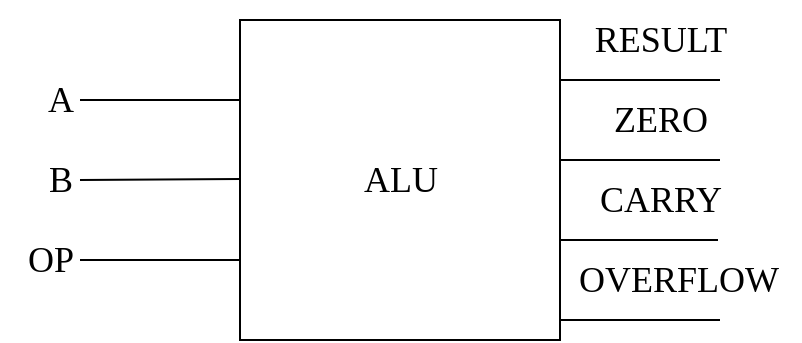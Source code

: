 <mxfile version="27.0.9" pages="13">
  <diagram name="Page-1" id="E7aD4XPSeBf-dogFLnay">
    <mxGraphModel dx="1028" dy="653" grid="1" gridSize="10" guides="1" tooltips="1" connect="1" arrows="1" fold="1" page="1" pageScale="1" pageWidth="850" pageHeight="1100" math="0" shadow="0">
      <root>
        <mxCell id="0" />
        <mxCell id="1" parent="0" />
        <mxCell id="VDnf7IBL2Mhrzf4Y7R-J-1" value="" style="whiteSpace=wrap;html=1;aspect=fixed;hachureGap=4;fontFamily=Architects Daughter;fontSource=https%3A%2F%2Ffonts.googleapis.com%2Fcss%3Ffamily%3DArchitects%2BDaughter;" vertex="1" parent="1">
          <mxGeometry x="320" y="160" width="160" height="160" as="geometry" />
        </mxCell>
        <mxCell id="VDnf7IBL2Mhrzf4Y7R-J-2" value="" style="endArrow=none;html=1;rounded=0;hachureGap=4;fontFamily=Architects Daughter;fontSource=https%3A%2F%2Ffonts.googleapis.com%2Fcss%3Ffamily%3DArchitects%2BDaughter;" edge="1" parent="1">
          <mxGeometry width="50" height="50" relative="1" as="geometry">
            <mxPoint x="240" y="200" as="sourcePoint" />
            <mxPoint x="320" y="200" as="targetPoint" />
          </mxGeometry>
        </mxCell>
        <mxCell id="VDnf7IBL2Mhrzf4Y7R-J-3" value="" style="endArrow=none;html=1;rounded=0;hachureGap=4;fontFamily=Architects Daughter;fontSource=https%3A%2F%2Ffonts.googleapis.com%2Fcss%3Ffamily%3DArchitects%2BDaughter;" edge="1" parent="1">
          <mxGeometry width="50" height="50" relative="1" as="geometry">
            <mxPoint x="240" y="240" as="sourcePoint" />
            <mxPoint x="320" y="239.5" as="targetPoint" />
          </mxGeometry>
        </mxCell>
        <mxCell id="VDnf7IBL2Mhrzf4Y7R-J-4" value="" style="endArrow=none;html=1;rounded=0;hachureGap=4;fontFamily=Architects Daughter;fontSource=https%3A%2F%2Ffonts.googleapis.com%2Fcss%3Ffamily%3DArchitects%2BDaughter;" edge="1" parent="1">
          <mxGeometry width="50" height="50" relative="1" as="geometry">
            <mxPoint x="240" y="280" as="sourcePoint" />
            <mxPoint x="320" y="280" as="targetPoint" />
          </mxGeometry>
        </mxCell>
        <mxCell id="VDnf7IBL2Mhrzf4Y7R-J-5" value="" style="endArrow=none;html=1;rounded=0;hachureGap=4;fontFamily=Architects Daughter;fontSource=https%3A%2F%2Ffonts.googleapis.com%2Fcss%3Ffamily%3DArchitects%2BDaughter;" edge="1" parent="1">
          <mxGeometry width="50" height="50" relative="1" as="geometry">
            <mxPoint x="480" y="270" as="sourcePoint" />
            <mxPoint x="559" y="270" as="targetPoint" />
          </mxGeometry>
        </mxCell>
        <mxCell id="VDnf7IBL2Mhrzf4Y7R-J-6" value="" style="endArrow=none;html=1;rounded=0;hachureGap=4;fontFamily=Architects Daughter;fontSource=https%3A%2F%2Ffonts.googleapis.com%2Fcss%3Ffamily%3DArchitects%2BDaughter;" edge="1" parent="1">
          <mxGeometry width="50" height="50" relative="1" as="geometry">
            <mxPoint x="480" y="230" as="sourcePoint" />
            <mxPoint x="560" y="230" as="targetPoint" />
          </mxGeometry>
        </mxCell>
        <mxCell id="VDnf7IBL2Mhrzf4Y7R-J-7" value="" style="endArrow=none;html=1;rounded=0;hachureGap=4;fontFamily=Architects Daughter;fontSource=https%3A%2F%2Ffonts.googleapis.com%2Fcss%3Ffamily%3DArchitects%2BDaughter;" edge="1" parent="1">
          <mxGeometry width="50" height="50" relative="1" as="geometry">
            <mxPoint x="480" y="190" as="sourcePoint" />
            <mxPoint x="560" y="190" as="targetPoint" />
          </mxGeometry>
        </mxCell>
        <mxCell id="VDnf7IBL2Mhrzf4Y7R-J-8" value="" style="endArrow=none;html=1;rounded=0;hachureGap=4;fontFamily=Architects Daughter;fontSource=https%3A%2F%2Ffonts.googleapis.com%2Fcss%3Ffamily%3DArchitects%2BDaughter;" edge="1" parent="1">
          <mxGeometry width="50" height="50" relative="1" as="geometry">
            <mxPoint x="480" y="310" as="sourcePoint" />
            <mxPoint x="560" y="310" as="targetPoint" />
          </mxGeometry>
        </mxCell>
        <mxCell id="VDnf7IBL2Mhrzf4Y7R-J-9" value="&lt;font style=&quot;font-size: 18px;&quot; face=&quot;Times New Roman&quot;&gt;A&lt;/font&gt;" style="text;html=1;align=center;verticalAlign=middle;resizable=0;points=[];autosize=1;strokeColor=none;fillColor=none;fontFamily=Architects Daughter;fontSource=https%3A%2F%2Ffonts.googleapis.com%2Fcss%3Ffamily%3DArchitects%2BDaughter;" vertex="1" parent="1">
          <mxGeometry x="210" y="180" width="40" height="40" as="geometry" />
        </mxCell>
        <mxCell id="VDnf7IBL2Mhrzf4Y7R-J-10" value="&lt;font face=&quot;Times New Roman&quot;&gt;&lt;span style=&quot;font-size: 18px;&quot;&gt;B&lt;/span&gt;&lt;/font&gt;" style="text;html=1;align=center;verticalAlign=middle;resizable=0;points=[];autosize=1;strokeColor=none;fillColor=none;fontFamily=Architects Daughter;fontSource=https%3A%2F%2Ffonts.googleapis.com%2Fcss%3Ffamily%3DArchitects%2BDaughter;" vertex="1" parent="1">
          <mxGeometry x="210" y="220" width="40" height="40" as="geometry" />
        </mxCell>
        <mxCell id="VDnf7IBL2Mhrzf4Y7R-J-11" value="&lt;font face=&quot;Times New Roman&quot;&gt;&lt;span style=&quot;font-size: 18px;&quot;&gt;OP&lt;/span&gt;&lt;/font&gt;" style="text;html=1;align=center;verticalAlign=middle;resizable=0;points=[];autosize=1;strokeColor=none;fillColor=none;fontFamily=Architects Daughter;fontSource=https%3A%2F%2Ffonts.googleapis.com%2Fcss%3Ffamily%3DArchitects%2BDaughter;" vertex="1" parent="1">
          <mxGeometry x="200" y="260" width="50" height="40" as="geometry" />
        </mxCell>
        <mxCell id="VDnf7IBL2Mhrzf4Y7R-J-12" value="&lt;font face=&quot;Times New Roman&quot;&gt;&lt;span style=&quot;font-size: 18px;&quot;&gt;RESULT&lt;/span&gt;&lt;/font&gt;" style="text;html=1;align=center;verticalAlign=middle;resizable=0;points=[];autosize=1;strokeColor=none;fillColor=none;fontFamily=Architects Daughter;fontSource=https%3A%2F%2Ffonts.googleapis.com%2Fcss%3Ffamily%3DArchitects%2BDaughter;" vertex="1" parent="1">
          <mxGeometry x="485" y="150" width="90" height="40" as="geometry" />
        </mxCell>
        <mxCell id="VDnf7IBL2Mhrzf4Y7R-J-13" value="&lt;font face=&quot;Times New Roman&quot;&gt;&lt;span style=&quot;font-size: 18px;&quot;&gt;ZERO&lt;/span&gt;&lt;/font&gt;" style="text;html=1;align=center;verticalAlign=middle;resizable=0;points=[];autosize=1;strokeColor=none;fillColor=none;fontFamily=Architects Daughter;fontSource=https%3A%2F%2Ffonts.googleapis.com%2Fcss%3Ffamily%3DArchitects%2BDaughter;" vertex="1" parent="1">
          <mxGeometry x="495" y="190" width="70" height="40" as="geometry" />
        </mxCell>
        <mxCell id="VDnf7IBL2Mhrzf4Y7R-J-14" value="&lt;font face=&quot;Times New Roman&quot;&gt;&lt;span style=&quot;font-size: 18px;&quot;&gt;CARRY&lt;/span&gt;&lt;/font&gt;" style="text;html=1;align=center;verticalAlign=middle;resizable=0;points=[];autosize=1;strokeColor=none;fillColor=none;fontFamily=Architects Daughter;fontSource=https%3A%2F%2Ffonts.googleapis.com%2Fcss%3Ffamily%3DArchitects%2BDaughter;" vertex="1" parent="1">
          <mxGeometry x="490" y="230" width="80" height="40" as="geometry" />
        </mxCell>
        <mxCell id="VDnf7IBL2Mhrzf4Y7R-J-15" value="&lt;font face=&quot;Times New Roman&quot;&gt;&lt;span style=&quot;font-size: 18px;&quot;&gt;&amp;nbsp; &amp;nbsp; OVERFLOW&lt;/span&gt;&lt;/font&gt;" style="text;html=1;align=center;verticalAlign=middle;resizable=0;points=[];autosize=1;strokeColor=none;fillColor=none;fontFamily=Architects Daughter;fontSource=https%3A%2F%2Ffonts.googleapis.com%2Fcss%3Ffamily%3DArchitects%2BDaughter;" vertex="1" parent="1">
          <mxGeometry x="460" y="270" width="140" height="40" as="geometry" />
        </mxCell>
        <mxCell id="VDnf7IBL2Mhrzf4Y7R-J-16" value="&lt;font face=&quot;Times New Roman&quot;&gt;&lt;span style=&quot;font-size: 18px;&quot;&gt;ALU&lt;/span&gt;&lt;/font&gt;" style="text;html=1;align=center;verticalAlign=middle;resizable=0;points=[];autosize=1;strokeColor=none;fillColor=none;fontFamily=Architects Daughter;fontSource=https%3A%2F%2Ffonts.googleapis.com%2Fcss%3Ffamily%3DArchitects%2BDaughter;" vertex="1" parent="1">
          <mxGeometry x="370" y="220" width="60" height="40" as="geometry" />
        </mxCell>
      </root>
    </mxGraphModel>
  </diagram>
  <diagram id="4rJCurZKoiP7X5Gncw7g" name="Page-2">
    <mxGraphModel dx="269" dy="653" grid="1" gridSize="10" guides="1" tooltips="1" connect="1" arrows="1" fold="1" page="1" pageScale="1" pageWidth="850" pageHeight="1100" math="0" shadow="0">
      <root>
        <mxCell id="0" />
        <mxCell id="1" parent="0" />
        <mxCell id="G5OIdni0y2oc8S7TbgNd-2" value="" style="endArrow=none;html=1;rounded=0;hachureGap=4;fontFamily=Architects Daughter;fontSource=https%3A%2F%2Ffonts.googleapis.com%2Fcss%3Ffamily%3DArchitects%2BDaughter;" edge="1" parent="1">
          <mxGeometry width="50" height="50" relative="1" as="geometry">
            <mxPoint x="240" y="279" as="sourcePoint" />
            <mxPoint x="320" y="279" as="targetPoint" />
          </mxGeometry>
        </mxCell>
        <mxCell id="G5OIdni0y2oc8S7TbgNd-3" value="" style="endArrow=none;html=1;rounded=0;hachureGap=4;fontFamily=Architects Daughter;fontSource=https%3A%2F%2Ffonts.googleapis.com%2Fcss%3Ffamily%3DArchitects%2BDaughter;" edge="1" parent="1">
          <mxGeometry width="50" height="50" relative="1" as="geometry">
            <mxPoint x="240" y="320.5" as="sourcePoint" />
            <mxPoint x="320" y="320" as="targetPoint" />
          </mxGeometry>
        </mxCell>
        <mxCell id="G5OIdni0y2oc8S7TbgNd-6" value="" style="endArrow=none;html=1;rounded=0;hachureGap=4;fontFamily=Architects Daughter;fontSource=https%3A%2F%2Ffonts.googleapis.com%2Fcss%3Ffamily%3DArchitects%2BDaughter;" edge="1" parent="1">
          <mxGeometry width="50" height="50" relative="1" as="geometry">
            <mxPoint x="440" y="319" as="sourcePoint" />
            <mxPoint x="520" y="319" as="targetPoint" />
          </mxGeometry>
        </mxCell>
        <mxCell id="G5OIdni0y2oc8S7TbgNd-7" value="" style="endArrow=none;html=1;rounded=0;hachureGap=4;fontFamily=Architects Daughter;fontSource=https%3A%2F%2Ffonts.googleapis.com%2Fcss%3Ffamily%3DArchitects%2BDaughter;" edge="1" parent="1">
          <mxGeometry width="50" height="50" relative="1" as="geometry">
            <mxPoint x="440" y="280" as="sourcePoint" />
            <mxPoint x="520" y="280" as="targetPoint" />
          </mxGeometry>
        </mxCell>
        <mxCell id="G5OIdni0y2oc8S7TbgNd-9" value="&lt;font face=&quot;Times New Roman&quot;&gt;&lt;span style=&quot;font-size: 18px;&quot;&gt;Data_in&lt;/span&gt;&lt;/font&gt;" style="text;html=1;align=center;verticalAlign=middle;resizable=0;points=[];autosize=1;strokeColor=none;fillColor=none;fontFamily=Architects Daughter;fontSource=https%3A%2F%2Ffonts.googleapis.com%2Fcss%3Ffamily%3DArchitects%2BDaughter;" vertex="1" parent="1">
          <mxGeometry x="230" y="240" width="80" height="40" as="geometry" />
        </mxCell>
        <mxCell id="G5OIdni0y2oc8S7TbgNd-10" value="&lt;font face=&quot;Times New Roman&quot;&gt;&lt;span style=&quot;font-size: 18px;&quot;&gt;enable&lt;/span&gt;&lt;/font&gt;" style="text;html=1;align=center;verticalAlign=middle;resizable=0;points=[];autosize=1;strokeColor=none;fillColor=none;fontFamily=Architects Daughter;fontSource=https%3A%2F%2Ffonts.googleapis.com%2Fcss%3Ffamily%3DArchitects%2BDaughter;" vertex="1" parent="1">
          <mxGeometry x="230" y="280" width="70" height="40" as="geometry" />
        </mxCell>
        <mxCell id="G5OIdni0y2oc8S7TbgNd-12" value="&lt;font face=&quot;Times New Roman&quot;&gt;&lt;span style=&quot;font-size: 18px;&quot;&gt;Encoded_out&lt;/span&gt;&lt;/font&gt;" style="text;html=1;align=center;verticalAlign=middle;resizable=0;points=[];autosize=1;strokeColor=none;fillColor=none;fontFamily=Architects Daughter;fontSource=https%3A%2F%2Ffonts.googleapis.com%2Fcss%3Ffamily%3DArchitects%2BDaughter;" vertex="1" parent="1">
          <mxGeometry x="440" y="240" width="120" height="40" as="geometry" />
        </mxCell>
        <mxCell id="G5OIdni0y2oc8S7TbgNd-13" value="&lt;font face=&quot;Times New Roman&quot;&gt;&lt;span style=&quot;font-size: 18px;&quot;&gt;valid&lt;/span&gt;&lt;/font&gt;" style="text;html=1;align=center;verticalAlign=middle;resizable=0;points=[];autosize=1;strokeColor=none;fillColor=none;fontFamily=Architects Daughter;fontSource=https%3A%2F%2Ffonts.googleapis.com%2Fcss%3Ffamily%3DArchitects%2BDaughter;" vertex="1" parent="1">
          <mxGeometry x="450" y="280" width="60" height="40" as="geometry" />
        </mxCell>
        <mxCell id="G5OIdni0y2oc8S7TbgNd-17" value="" style="rounded=0;whiteSpace=wrap;html=1;hachureGap=4;fontFamily=Architects Daughter;fontSource=https%3A%2F%2Ffonts.googleapis.com%2Fcss%3Ffamily%3DArchitects%2BDaughter;" vertex="1" parent="1">
          <mxGeometry x="320" y="240" width="120" height="120" as="geometry" />
        </mxCell>
        <mxCell id="G5OIdni0y2oc8S7TbgNd-18" value="&lt;font face=&quot;Times New Roman&quot;&gt;&lt;span style=&quot;font-size: 18px;&quot;&gt;PRIORITY&lt;/span&gt;&lt;/font&gt;&lt;div&gt;&lt;font face=&quot;Times New Roman&quot;&gt;&lt;span style=&quot;font-size: 18px;&quot;&gt;ENCODER&lt;/span&gt;&lt;/font&gt;&lt;/div&gt;" style="text;html=1;align=center;verticalAlign=middle;resizable=0;points=[];autosize=1;strokeColor=none;fillColor=none;fontFamily=Architects Daughter;fontSource=https%3A%2F%2Ffonts.googleapis.com%2Fcss%3Ffamily%3DArchitects%2BDaughter;" vertex="1" parent="1">
          <mxGeometry x="325" y="260" width="110" height="60" as="geometry" />
        </mxCell>
      </root>
    </mxGraphModel>
  </diagram>
  <diagram id="2bymO-rUB6K4NRB_R77D" name="Page-3">
    <mxGraphModel dx="1042" dy="668" grid="1" gridSize="10" guides="1" tooltips="1" connect="1" arrows="1" fold="1" page="1" pageScale="1" pageWidth="850" pageHeight="1100" math="0" shadow="0">
      <root>
        <mxCell id="0" />
        <mxCell id="1" parent="0" />
        <mxCell id="Cfc8B8AWhnycNXbxJ_IS-1" value="" style="whiteSpace=wrap;html=1;aspect=fixed;hachureGap=4;fontFamily=Architects Daughter;fontSource=https%3A%2F%2Ffonts.googleapis.com%2Fcss%3Ffamily%3DArchitects%2BDaughter;" parent="1" vertex="1">
          <mxGeometry x="315" y="200" width="160" height="160" as="geometry" />
        </mxCell>
        <mxCell id="Cfc8B8AWhnycNXbxJ_IS-2" value="" style="endArrow=none;html=1;rounded=0;hachureGap=4;fontFamily=Architects Daughter;fontSource=https%3A%2F%2Ffonts.googleapis.com%2Fcss%3Ffamily%3DArchitects%2BDaughter;" parent="1" edge="1">
          <mxGeometry width="50" height="50" relative="1" as="geometry">
            <mxPoint x="235" y="220" as="sourcePoint" />
            <mxPoint x="315" y="220" as="targetPoint" />
          </mxGeometry>
        </mxCell>
        <mxCell id="Cfc8B8AWhnycNXbxJ_IS-3" value="" style="endArrow=none;html=1;rounded=0;hachureGap=4;fontFamily=Architects Daughter;fontSource=https%3A%2F%2Ffonts.googleapis.com%2Fcss%3Ffamily%3DArchitects%2BDaughter;" parent="1" edge="1">
          <mxGeometry width="50" height="50" relative="1" as="geometry">
            <mxPoint x="235" y="260.5" as="sourcePoint" />
            <mxPoint x="315" y="260" as="targetPoint" />
          </mxGeometry>
        </mxCell>
        <mxCell id="Cfc8B8AWhnycNXbxJ_IS-4" value="" style="endArrow=none;html=1;rounded=0;hachureGap=4;fontFamily=Architects Daughter;fontSource=https%3A%2F%2Ffonts.googleapis.com%2Fcss%3Ffamily%3DArchitects%2BDaughter;" parent="1" edge="1">
          <mxGeometry width="50" height="50" relative="1" as="geometry">
            <mxPoint x="235" y="300" as="sourcePoint" />
            <mxPoint x="315" y="300" as="targetPoint" />
          </mxGeometry>
        </mxCell>
        <mxCell id="Cfc8B8AWhnycNXbxJ_IS-6" value="" style="endArrow=none;html=1;rounded=0;hachureGap=4;fontFamily=Architects Daughter;fontSource=https%3A%2F%2Ffonts.googleapis.com%2Fcss%3Ffamily%3DArchitects%2BDaughter;" parent="1" edge="1">
          <mxGeometry width="50" height="50" relative="1" as="geometry">
            <mxPoint x="475" y="279.5" as="sourcePoint" />
            <mxPoint x="555" y="279.5" as="targetPoint" />
          </mxGeometry>
        </mxCell>
        <mxCell id="Cfc8B8AWhnycNXbxJ_IS-9" value="&lt;font face=&quot;Times New Roman&quot;&gt;&lt;span style=&quot;font-size: 18px;&quot;&gt;Data_in&lt;/span&gt;&lt;/font&gt;" style="text;html=1;align=center;verticalAlign=middle;resizable=0;points=[];autosize=1;strokeColor=none;fillColor=none;fontFamily=Architects Daughter;fontSource=https%3A%2F%2Ffonts.googleapis.com%2Fcss%3Ffamily%3DArchitects%2BDaughter;" parent="1" vertex="1">
          <mxGeometry x="230" y="190" width="80" height="40" as="geometry" />
        </mxCell>
        <mxCell id="Cfc8B8AWhnycNXbxJ_IS-10" value="&lt;font face=&quot;Times New Roman&quot;&gt;&lt;span style=&quot;font-size: 18px;&quot;&gt;Shift_amt&lt;/span&gt;&lt;/font&gt;" style="text;html=1;align=center;verticalAlign=middle;resizable=0;points=[];autosize=1;strokeColor=none;fillColor=none;fontFamily=Architects Daughter;fontSource=https%3A%2F%2Ffonts.googleapis.com%2Fcss%3Ffamily%3DArchitects%2BDaughter;" parent="1" vertex="1">
          <mxGeometry x="225" y="220" width="90" height="40" as="geometry" />
        </mxCell>
        <mxCell id="Cfc8B8AWhnycNXbxJ_IS-11" value="&lt;font face=&quot;Times New Roman&quot;&gt;&lt;span style=&quot;font-size: 18px;&quot;&gt;Data_out&lt;/span&gt;&lt;/font&gt;" style="text;html=1;align=center;verticalAlign=middle;resizable=0;points=[];autosize=1;strokeColor=none;fillColor=none;fontFamily=Architects Daughter;fontSource=https%3A%2F%2Ffonts.googleapis.com%2Fcss%3Ffamily%3DArchitects%2BDaughter;" parent="1" vertex="1">
          <mxGeometry x="485" y="240" width="90" height="40" as="geometry" />
        </mxCell>
        <mxCell id="Cfc8B8AWhnycNXbxJ_IS-15" value="&lt;font face=&quot;Times New Roman&quot;&gt;&lt;span style=&quot;font-size: 18px;&quot;&gt;Barrel shifter&lt;/span&gt;&lt;/font&gt;" style="text;html=1;align=center;verticalAlign=middle;resizable=0;points=[];autosize=1;strokeColor=none;fillColor=none;fontFamily=Architects Daughter;fontSource=https%3A%2F%2Ffonts.googleapis.com%2Fcss%3Ffamily%3DArchitects%2BDaughter;" parent="1" vertex="1">
          <mxGeometry x="335" y="260" width="120" height="40" as="geometry" />
        </mxCell>
        <mxCell id="Cfc8B8AWhnycNXbxJ_IS-16" value="&lt;font face=&quot;Times New Roman&quot;&gt;&lt;span style=&quot;font-size: 18px;&quot;&gt;left_right&lt;/span&gt;&lt;/font&gt;" style="text;html=1;align=center;verticalAlign=middle;resizable=0;points=[];autosize=1;strokeColor=none;fillColor=none;fontFamily=Architects Daughter;fontSource=https%3A%2F%2Ffonts.googleapis.com%2Fcss%3Ffamily%3DArchitects%2BDaughter;" parent="1" vertex="1">
          <mxGeometry x="225" y="260" width="90" height="40" as="geometry" />
        </mxCell>
        <mxCell id="Cfc8B8AWhnycNXbxJ_IS-17" value="" style="endArrow=none;html=1;rounded=0;hachureGap=4;fontFamily=Architects Daughter;fontSource=https%3A%2F%2Ffonts.googleapis.com%2Fcss%3Ffamily%3DArchitects%2BDaughter;" parent="1" edge="1">
          <mxGeometry width="50" height="50" relative="1" as="geometry">
            <mxPoint x="235" y="340" as="sourcePoint" />
            <mxPoint x="315" y="340" as="targetPoint" />
          </mxGeometry>
        </mxCell>
        <mxCell id="Cfc8B8AWhnycNXbxJ_IS-18" value="&lt;font face=&quot;Times New Roman&quot;&gt;&lt;span style=&quot;font-size: 18px;&quot;&gt;Shift_rotate&lt;/span&gt;&lt;/font&gt;" style="text;html=1;align=center;verticalAlign=middle;resizable=0;points=[];autosize=1;strokeColor=none;fillColor=none;fontFamily=Architects Daughter;fontSource=https%3A%2F%2Ffonts.googleapis.com%2Fcss%3Ffamily%3DArchitects%2BDaughter;" parent="1" vertex="1">
          <mxGeometry x="210" y="300" width="110" height="40" as="geometry" />
        </mxCell>
        <mxCell id="GQhYDDGBYlPZ2x82q20F-1" value="" style="whiteSpace=wrap;html=1;aspect=fixed;hachureGap=4;fontFamily=Architects Daughter;fontSource=https%3A%2F%2Ffonts.googleapis.com%2Fcss%3Ffamily%3DArchitects%2BDaughter;" vertex="1" parent="1">
          <mxGeometry x="317.5" y="440" width="80" height="80" as="geometry" />
        </mxCell>
        <mxCell id="GQhYDDGBYlPZ2x82q20F-2" value="" style="endArrow=none;html=1;rounded=0;hachureGap=4;fontFamily=Architects Daughter;fontSource=https%3A%2F%2Ffonts.googleapis.com%2Fcss%3Ffamily%3DArchitects%2BDaughter;" edge="1" parent="1">
          <mxGeometry width="50" height="50" relative="1" as="geometry">
            <mxPoint x="235" y="480" as="sourcePoint" />
            <mxPoint x="315" y="480" as="targetPoint" />
          </mxGeometry>
        </mxCell>
        <mxCell id="GQhYDDGBYlPZ2x82q20F-5" value="" style="endArrow=none;html=1;rounded=0;hachureGap=4;fontFamily=Architects Daughter;fontSource=https%3A%2F%2Ffonts.googleapis.com%2Fcss%3Ffamily%3DArchitects%2BDaughter;" edge="1" parent="1">
          <mxGeometry width="50" height="50" relative="1" as="geometry">
            <mxPoint x="397.5" y="479" as="sourcePoint" />
            <mxPoint x="477.5" y="479" as="targetPoint" />
          </mxGeometry>
        </mxCell>
        <mxCell id="GQhYDDGBYlPZ2x82q20F-6" value="&lt;font face=&quot;Times New Roman&quot;&gt;&lt;span style=&quot;font-size: 18px;&quot;&gt;binary_in&lt;/span&gt;&lt;/font&gt;" style="text;html=1;align=center;verticalAlign=middle;resizable=0;points=[];autosize=1;strokeColor=none;fillColor=none;fontFamily=Architects Daughter;fontSource=https%3A%2F%2Ffonts.googleapis.com%2Fcss%3Ffamily%3DArchitects%2BDaughter;" vertex="1" parent="1">
          <mxGeometry x="220" y="440" width="90" height="40" as="geometry" />
        </mxCell>
        <mxCell id="GQhYDDGBYlPZ2x82q20F-8" value="&lt;font face=&quot;Times New Roman&quot;&gt;&lt;span style=&quot;font-size: 18px;&quot;&gt;bcd_out&lt;/span&gt;&lt;/font&gt;" style="text;html=1;align=center;verticalAlign=middle;resizable=0;points=[];autosize=1;strokeColor=none;fillColor=none;fontFamily=Architects Daughter;fontSource=https%3A%2F%2Ffonts.googleapis.com%2Fcss%3Ffamily%3DArchitects%2BDaughter;" vertex="1" parent="1">
          <mxGeometry x="397.5" y="440" width="80" height="40" as="geometry" />
        </mxCell>
        <mxCell id="GQhYDDGBYlPZ2x82q20F-9" value="&lt;font face=&quot;Times New Roman&quot;&gt;&lt;span style=&quot;font-size: 18px;&quot;&gt;Bcd&amp;nbsp;&lt;/span&gt;&lt;/font&gt;&lt;div&gt;&lt;font face=&quot;Times New Roman&quot;&gt;&lt;span style=&quot;font-size: 18px;&quot;&gt;converter&lt;/span&gt;&lt;/font&gt;&lt;/div&gt;" style="text;html=1;align=center;verticalAlign=middle;resizable=0;points=[];autosize=1;strokeColor=none;fillColor=none;fontFamily=Architects Daughter;fontSource=https%3A%2F%2Ffonts.googleapis.com%2Fcss%3Ffamily%3DArchitects%2BDaughter;" vertex="1" parent="1">
          <mxGeometry x="312.5" y="450" width="90" height="60" as="geometry" />
        </mxCell>
      </root>
    </mxGraphModel>
  </diagram>
  <diagram id="hz5B8W2I-eVchBwCCVG0" name="Page-4">
    <mxGraphModel dx="1152" dy="668" grid="1" gridSize="10" guides="1" tooltips="1" connect="1" arrows="1" fold="1" page="1" pageScale="1" pageWidth="850" pageHeight="1100" math="0" shadow="0">
      <root>
        <mxCell id="0" />
        <mxCell id="1" parent="0" />
        <mxCell id="6egsIyhDNtX8HKsmacoV-1" value="" style="endArrow=none;html=1;rounded=0;hachureGap=4;fontFamily=Architects Daughter;fontSource=https%3A%2F%2Ffonts.googleapis.com%2Fcss%3Ffamily%3DArchitects%2BDaughter;" edge="1" parent="1">
          <mxGeometry width="50" height="50" relative="1" as="geometry">
            <mxPoint x="120" y="259.5" as="sourcePoint" />
            <mxPoint x="200" y="259.5" as="targetPoint" />
          </mxGeometry>
        </mxCell>
        <mxCell id="6egsIyhDNtX8HKsmacoV-3" value="" style="endArrow=none;html=1;rounded=0;hachureGap=4;fontFamily=Architects Daughter;fontSource=https%3A%2F%2Ffonts.googleapis.com%2Fcss%3Ffamily%3DArchitects%2BDaughter;" edge="1" parent="1">
          <mxGeometry width="50" height="50" relative="1" as="geometry">
            <mxPoint x="320" y="259.5" as="sourcePoint" />
            <mxPoint x="400" y="259.5" as="targetPoint" />
          </mxGeometry>
        </mxCell>
        <mxCell id="6egsIyhDNtX8HKsmacoV-5" value="&lt;font face=&quot;Times New Roman&quot;&gt;&lt;span style=&quot;font-size: 18px;&quot;&gt;binary_in&lt;/span&gt;&lt;/font&gt;" style="text;html=1;align=center;verticalAlign=middle;resizable=0;points=[];autosize=1;strokeColor=none;fillColor=none;fontFamily=Architects Daughter;fontSource=https%3A%2F%2Ffonts.googleapis.com%2Fcss%3Ffamily%3DArchitects%2BDaughter;" vertex="1" parent="1">
          <mxGeometry x="115" y="220" width="90" height="40" as="geometry" />
        </mxCell>
        <mxCell id="6egsIyhDNtX8HKsmacoV-8" value="&lt;font face=&quot;Times New Roman&quot;&gt;&lt;span style=&quot;font-size: 18px;&quot;&gt;bcd_out&lt;/span&gt;&lt;/font&gt;" style="text;html=1;align=center;verticalAlign=middle;resizable=0;points=[];autosize=1;strokeColor=none;fillColor=none;fontFamily=Architects Daughter;fontSource=https%3A%2F%2Ffonts.googleapis.com%2Fcss%3Ffamily%3DArchitects%2BDaughter;" vertex="1" parent="1">
          <mxGeometry x="320" y="220" width="80" height="40" as="geometry" />
        </mxCell>
        <mxCell id="6egsIyhDNtX8HKsmacoV-9" value="" style="rounded=0;whiteSpace=wrap;html=1;hachureGap=4;fontFamily=Architects Daughter;fontSource=https%3A%2F%2Ffonts.googleapis.com%2Fcss%3Ffamily%3DArchitects%2BDaughter;" vertex="1" parent="1">
          <mxGeometry x="200" y="200" width="120" height="120" as="geometry" />
        </mxCell>
        <mxCell id="6egsIyhDNtX8HKsmacoV-10" value="&lt;font face=&quot;Times New Roman&quot;&gt;&lt;span style=&quot;font-size: 18px;&quot;&gt;PRIORITY&lt;/span&gt;&lt;/font&gt;&lt;div&gt;&lt;font face=&quot;Times New Roman&quot;&gt;&lt;span style=&quot;font-size: 18px;&quot;&gt;ENCODER&lt;/span&gt;&lt;/font&gt;&lt;/div&gt;" style="text;html=1;align=center;verticalAlign=middle;resizable=0;points=[];autosize=1;strokeColor=none;fillColor=none;fontFamily=Architects Daughter;fontSource=https%3A%2F%2Ffonts.googleapis.com%2Fcss%3Ffamily%3DArchitects%2BDaughter;" vertex="1" parent="1">
          <mxGeometry x="205" y="220" width="110" height="60" as="geometry" />
        </mxCell>
      </root>
    </mxGraphModel>
  </diagram>
  <diagram id="X_KWF5mQYMxSOKPN-3me" name="Page-5">
    <mxGraphModel dx="1057" dy="668" grid="1" gridSize="10" guides="1" tooltips="1" connect="1" arrows="1" fold="1" page="1" pageScale="1" pageWidth="850" pageHeight="1100" math="0" shadow="0">
      <root>
        <mxCell id="0" />
        <mxCell id="1" parent="0" />
        <mxCell id="z0XPK3lyXMOo_mjlYwEn-2" value="" style="rounded=0;whiteSpace=wrap;html=1;hachureGap=4;fontFamily=Architects Daughter;fontSource=https%3A%2F%2Ffonts.googleapis.com%2Fcss%3Ffamily%3DArchitects%2BDaughter;" vertex="1" parent="1">
          <mxGeometry x="320" y="160" width="160" height="320" as="geometry" />
        </mxCell>
        <mxCell id="z0XPK3lyXMOo_mjlYwEn-3" value="" style="endArrow=none;html=1;rounded=0;hachureGap=4;fontFamily=Architects Daughter;fontSource=https%3A%2F%2Ffonts.googleapis.com%2Fcss%3Ffamily%3DArchitects%2BDaughter;" edge="1" parent="1">
          <mxGeometry width="50" height="50" relative="1" as="geometry">
            <mxPoint x="240" y="200" as="sourcePoint" />
            <mxPoint x="320" y="200" as="targetPoint" />
          </mxGeometry>
        </mxCell>
        <mxCell id="z0XPK3lyXMOo_mjlYwEn-14" value="" style="endArrow=none;html=1;rounded=0;hachureGap=4;fontFamily=Architects Daughter;fontSource=https%3A%2F%2Ffonts.googleapis.com%2Fcss%3Ffamily%3DArchitects%2BDaughter;" edge="1" parent="1">
          <mxGeometry width="50" height="50" relative="1" as="geometry">
            <mxPoint x="240" y="240" as="sourcePoint" />
            <mxPoint x="320" y="240" as="targetPoint" />
          </mxGeometry>
        </mxCell>
        <mxCell id="z0XPK3lyXMOo_mjlYwEn-15" value="" style="endArrow=none;html=1;rounded=0;hachureGap=4;fontFamily=Architects Daughter;fontSource=https%3A%2F%2Ffonts.googleapis.com%2Fcss%3Ffamily%3DArchitects%2BDaughter;" edge="1" parent="1">
          <mxGeometry width="50" height="50" relative="1" as="geometry">
            <mxPoint x="240" y="280" as="sourcePoint" />
            <mxPoint x="320" y="280" as="targetPoint" />
          </mxGeometry>
        </mxCell>
        <mxCell id="z0XPK3lyXMOo_mjlYwEn-16" value="" style="endArrow=none;html=1;rounded=0;hachureGap=4;fontFamily=Architects Daughter;fontSource=https%3A%2F%2Ffonts.googleapis.com%2Fcss%3Ffamily%3DArchitects%2BDaughter;" edge="1" parent="1">
          <mxGeometry width="50" height="50" relative="1" as="geometry">
            <mxPoint x="240" y="320" as="sourcePoint" />
            <mxPoint x="320" y="320" as="targetPoint" />
          </mxGeometry>
        </mxCell>
        <mxCell id="z0XPK3lyXMOo_mjlYwEn-17" value="" style="endArrow=none;html=1;rounded=0;hachureGap=4;fontFamily=Architects Daughter;fontSource=https%3A%2F%2Ffonts.googleapis.com%2Fcss%3Ffamily%3DArchitects%2BDaughter;" edge="1" parent="1">
          <mxGeometry width="50" height="50" relative="1" as="geometry">
            <mxPoint x="240" y="360" as="sourcePoint" />
            <mxPoint x="320" y="360" as="targetPoint" />
          </mxGeometry>
        </mxCell>
        <mxCell id="z0XPK3lyXMOo_mjlYwEn-18" value="" style="endArrow=none;html=1;rounded=0;hachureGap=4;fontFamily=Architects Daughter;fontSource=https%3A%2F%2Ffonts.googleapis.com%2Fcss%3Ffamily%3DArchitects%2BDaughter;" edge="1" parent="1">
          <mxGeometry width="50" height="50" relative="1" as="geometry">
            <mxPoint x="240" y="400" as="sourcePoint" />
            <mxPoint x="320" y="400" as="targetPoint" />
          </mxGeometry>
        </mxCell>
        <mxCell id="z0XPK3lyXMOo_mjlYwEn-19" value="" style="endArrow=none;html=1;rounded=0;hachureGap=4;fontFamily=Architects Daughter;fontSource=https%3A%2F%2Ffonts.googleapis.com%2Fcss%3Ffamily%3DArchitects%2BDaughter;" edge="1" parent="1">
          <mxGeometry width="50" height="50" relative="1" as="geometry">
            <mxPoint x="240" y="440" as="sourcePoint" />
            <mxPoint x="320" y="440" as="targetPoint" />
          </mxGeometry>
        </mxCell>
        <mxCell id="z0XPK3lyXMOo_mjlYwEn-20" value="" style="endArrow=none;html=1;rounded=0;hachureGap=4;fontFamily=Architects Daughter;fontSource=https%3A%2F%2Ffonts.googleapis.com%2Fcss%3Ffamily%3DArchitects%2BDaughter;" edge="1" parent="1">
          <mxGeometry width="50" height="50" relative="1" as="geometry">
            <mxPoint x="480" y="240" as="sourcePoint" />
            <mxPoint x="560" y="240" as="targetPoint" />
          </mxGeometry>
        </mxCell>
        <mxCell id="z0XPK3lyXMOo_mjlYwEn-21" value="" style="endArrow=none;html=1;rounded=0;hachureGap=4;fontFamily=Architects Daughter;fontSource=https%3A%2F%2Ffonts.googleapis.com%2Fcss%3Ffamily%3DArchitects%2BDaughter;" edge="1" parent="1">
          <mxGeometry width="50" height="50" relative="1" as="geometry">
            <mxPoint x="480" y="319.5" as="sourcePoint" />
            <mxPoint x="560" y="319.5" as="targetPoint" />
          </mxGeometry>
        </mxCell>
        <mxCell id="z0XPK3lyXMOo_mjlYwEn-22" value="" style="endArrow=none;html=1;rounded=0;hachureGap=4;fontFamily=Architects Daughter;fontSource=https%3A%2F%2Ffonts.googleapis.com%2Fcss%3Ffamily%3DArchitects%2BDaughter;" edge="1" parent="1">
          <mxGeometry width="50" height="50" relative="1" as="geometry">
            <mxPoint x="480" y="400" as="sourcePoint" />
            <mxPoint x="560" y="400" as="targetPoint" />
          </mxGeometry>
        </mxCell>
        <mxCell id="10_yex7zEcxqqDNmSTWL-1" value="&lt;font face=&quot;Times New Roman&quot;&gt;&lt;span style=&quot;font-size: 18px;&quot;&gt;PROGRAMABLE&lt;/span&gt;&lt;/font&gt;&lt;div&gt;&lt;font face=&quot;Times New Roman&quot;&gt;&lt;span style=&quot;font-size: 18px;&quot;&gt;COUNTER&lt;/span&gt;&lt;/font&gt;&lt;/div&gt;" style="text;html=1;align=center;verticalAlign=middle;resizable=0;points=[];autosize=1;strokeColor=none;fillColor=none;fontFamily=Architects Daughter;fontSource=https%3A%2F%2Ffonts.googleapis.com%2Fcss%3Ffamily%3DArchitects%2BDaughter;" vertex="1" parent="1">
          <mxGeometry x="320" y="290" width="160" height="60" as="geometry" />
        </mxCell>
        <mxCell id="pURlA1irdy08iC8UFqfA-1" value="&lt;font face=&quot;Times New Roman&quot;&gt;&lt;span style=&quot;font-size: 18px;&quot;&gt;clk&lt;/span&gt;&lt;/font&gt;" style="text;html=1;align=center;verticalAlign=middle;resizable=0;points=[];autosize=1;strokeColor=none;fillColor=none;fontFamily=Architects Daughter;fontSource=https%3A%2F%2Ffonts.googleapis.com%2Fcss%3Ffamily%3DArchitects%2BDaughter;" vertex="1" parent="1">
          <mxGeometry x="240" y="170" width="50" height="40" as="geometry" />
        </mxCell>
        <mxCell id="pURlA1irdy08iC8UFqfA-2" value="&lt;font face=&quot;Times New Roman&quot;&gt;&lt;span style=&quot;font-size: 18px;&quot;&gt;rst_n&lt;/span&gt;&lt;/font&gt;" style="text;html=1;align=center;verticalAlign=middle;resizable=0;points=[];autosize=1;strokeColor=none;fillColor=none;fontFamily=Architects Daughter;fontSource=https%3A%2F%2Ffonts.googleapis.com%2Fcss%3Ffamily%3DArchitects%2BDaughter;" vertex="1" parent="1">
          <mxGeometry x="240" y="200" width="60" height="40" as="geometry" />
        </mxCell>
        <mxCell id="pURlA1irdy08iC8UFqfA-3" value="&lt;font face=&quot;Times New Roman&quot;&gt;&lt;span style=&quot;font-size: 18px;&quot;&gt;load&lt;/span&gt;&lt;/font&gt;" style="text;html=1;align=center;verticalAlign=middle;resizable=0;points=[];autosize=1;strokeColor=none;fillColor=none;fontFamily=Architects Daughter;fontSource=https%3A%2F%2Ffonts.googleapis.com%2Fcss%3Ffamily%3DArchitects%2BDaughter;" vertex="1" parent="1">
          <mxGeometry x="240" y="250" width="50" height="40" as="geometry" />
        </mxCell>
        <mxCell id="pURlA1irdy08iC8UFqfA-4" value="&lt;font face=&quot;Times New Roman&quot;&gt;&lt;span style=&quot;font-size: 18px;&quot;&gt;enable&lt;/span&gt;&lt;/font&gt;" style="text;html=1;align=center;verticalAlign=middle;resizable=0;points=[];autosize=1;strokeColor=none;fillColor=none;fontFamily=Architects Daughter;fontSource=https%3A%2F%2Ffonts.googleapis.com%2Fcss%3Ffamily%3DArchitects%2BDaughter;" vertex="1" parent="1">
          <mxGeometry x="235" y="290" width="70" height="40" as="geometry" />
        </mxCell>
        <mxCell id="pURlA1irdy08iC8UFqfA-5" value="&lt;font face=&quot;Times New Roman&quot;&gt;&lt;span style=&quot;font-size: 18px;&quot;&gt;up_down&lt;/span&gt;&lt;/font&gt;" style="text;html=1;align=center;verticalAlign=middle;resizable=0;points=[];autosize=1;strokeColor=none;fillColor=none;fontFamily=Architects Daughter;fontSource=https%3A%2F%2Ffonts.googleapis.com%2Fcss%3Ffamily%3DArchitects%2BDaughter;" vertex="1" parent="1">
          <mxGeometry x="225" y="330" width="90" height="40" as="geometry" />
        </mxCell>
        <mxCell id="pURlA1irdy08iC8UFqfA-6" value="&lt;font face=&quot;Times New Roman&quot;&gt;&lt;span style=&quot;font-size: 18px;&quot;&gt;load_value&lt;/span&gt;&lt;/font&gt;" style="text;html=1;align=center;verticalAlign=middle;resizable=0;points=[];autosize=1;strokeColor=none;fillColor=none;fontFamily=Architects Daughter;fontSource=https%3A%2F%2Ffonts.googleapis.com%2Fcss%3Ffamily%3DArchitects%2BDaughter;" vertex="1" parent="1">
          <mxGeometry x="220" y="370" width="100" height="40" as="geometry" />
        </mxCell>
        <mxCell id="pURlA1irdy08iC8UFqfA-7" value="&lt;font face=&quot;Times New Roman&quot;&gt;&lt;span style=&quot;font-size: 18px;&quot;&gt;max_count&lt;/span&gt;&lt;/font&gt;" style="text;html=1;align=center;verticalAlign=middle;resizable=0;points=[];autosize=1;strokeColor=none;fillColor=none;fontFamily=Architects Daughter;fontSource=https%3A%2F%2Ffonts.googleapis.com%2Fcss%3Ffamily%3DArchitects%2BDaughter;" vertex="1" parent="1">
          <mxGeometry x="220" y="410" width="100" height="40" as="geometry" />
        </mxCell>
        <mxCell id="pURlA1irdy08iC8UFqfA-9" value="&lt;font face=&quot;Times New Roman&quot;&gt;&lt;span style=&quot;font-size: 18px;&quot;&gt;count&lt;/span&gt;&lt;/font&gt;" style="text;html=1;align=center;verticalAlign=middle;resizable=0;points=[];autosize=1;strokeColor=none;fillColor=none;fontFamily=Architects Daughter;fontSource=https%3A%2F%2Ffonts.googleapis.com%2Fcss%3Ffamily%3DArchitects%2BDaughter;" vertex="1" parent="1">
          <mxGeometry x="490" y="200" width="60" height="40" as="geometry" />
        </mxCell>
        <mxCell id="pURlA1irdy08iC8UFqfA-10" value="&lt;font face=&quot;Times New Roman&quot;&gt;&lt;span style=&quot;font-size: 18px;&quot;&gt;tc&lt;/span&gt;&lt;/font&gt;" style="text;html=1;align=center;verticalAlign=middle;resizable=0;points=[];autosize=1;strokeColor=none;fillColor=none;fontFamily=Architects Daughter;fontSource=https%3A%2F%2Ffonts.googleapis.com%2Fcss%3Ffamily%3DArchitects%2BDaughter;" vertex="1" parent="1">
          <mxGeometry x="505" y="290" width="40" height="40" as="geometry" />
        </mxCell>
        <mxCell id="pURlA1irdy08iC8UFqfA-11" value="&lt;font face=&quot;Times New Roman&quot;&gt;&lt;span style=&quot;font-size: 18px;&quot;&gt;zero&lt;/span&gt;&lt;/font&gt;" style="text;html=1;align=center;verticalAlign=middle;resizable=0;points=[];autosize=1;strokeColor=none;fillColor=none;fontFamily=Architects Daughter;fontSource=https%3A%2F%2Ffonts.googleapis.com%2Fcss%3Ffamily%3DArchitects%2BDaughter;" vertex="1" parent="1">
          <mxGeometry x="495" y="370" width="50" height="40" as="geometry" />
        </mxCell>
      </root>
    </mxGraphModel>
  </diagram>
  <diagram id="8t8s2S_mhQoegCGMGg6S" name="Page-6">
    <mxGraphModel dx="1057" dy="668" grid="1" gridSize="10" guides="1" tooltips="1" connect="1" arrows="1" fold="1" page="1" pageScale="1" pageWidth="850" pageHeight="1100" math="0" shadow="0">
      <root>
        <mxCell id="0" />
        <mxCell id="1" parent="0" />
        <mxCell id="aIS98gdDnlLyVJAteAHi-1" value="" style="rounded=0;whiteSpace=wrap;html=1;hachureGap=4;fontFamily=Architects Daughter;fontSource=https%3A%2F%2Ffonts.googleapis.com%2Fcss%3Ffamily%3DArchitects%2BDaughter;" vertex="1" parent="1">
          <mxGeometry x="320" y="160" width="160" height="320" as="geometry" />
        </mxCell>
        <mxCell id="aIS98gdDnlLyVJAteAHi-2" value="" style="endArrow=none;html=1;rounded=0;hachureGap=4;fontFamily=Architects Daughter;fontSource=https%3A%2F%2Ffonts.googleapis.com%2Fcss%3Ffamily%3DArchitects%2BDaughter;" edge="1" parent="1">
          <mxGeometry width="50" height="50" relative="1" as="geometry">
            <mxPoint x="240" y="200" as="sourcePoint" />
            <mxPoint x="320" y="200" as="targetPoint" />
          </mxGeometry>
        </mxCell>
        <mxCell id="aIS98gdDnlLyVJAteAHi-3" value="" style="endArrow=none;html=1;rounded=0;hachureGap=4;fontFamily=Architects Daughter;fontSource=https%3A%2F%2Ffonts.googleapis.com%2Fcss%3Ffamily%3DArchitects%2BDaughter;" edge="1" parent="1">
          <mxGeometry width="50" height="50" relative="1" as="geometry">
            <mxPoint x="240" y="240" as="sourcePoint" />
            <mxPoint x="320" y="240" as="targetPoint" />
          </mxGeometry>
        </mxCell>
        <mxCell id="aIS98gdDnlLyVJAteAHi-4" value="" style="endArrow=none;html=1;rounded=0;hachureGap=4;fontFamily=Architects Daughter;fontSource=https%3A%2F%2Ffonts.googleapis.com%2Fcss%3Ffamily%3DArchitects%2BDaughter;" edge="1" parent="1">
          <mxGeometry width="50" height="50" relative="1" as="geometry">
            <mxPoint x="240" y="280" as="sourcePoint" />
            <mxPoint x="320" y="280" as="targetPoint" />
          </mxGeometry>
        </mxCell>
        <mxCell id="aIS98gdDnlLyVJAteAHi-5" value="" style="endArrow=none;html=1;rounded=0;hachureGap=4;fontFamily=Architects Daughter;fontSource=https%3A%2F%2Ffonts.googleapis.com%2Fcss%3Ffamily%3DArchitects%2BDaughter;" edge="1" parent="1">
          <mxGeometry width="50" height="50" relative="1" as="geometry">
            <mxPoint x="240" y="320" as="sourcePoint" />
            <mxPoint x="320" y="320" as="targetPoint" />
          </mxGeometry>
        </mxCell>
        <mxCell id="aIS98gdDnlLyVJAteAHi-6" value="" style="endArrow=none;html=1;rounded=0;hachureGap=4;fontFamily=Architects Daughter;fontSource=https%3A%2F%2Ffonts.googleapis.com%2Fcss%3Ffamily%3DArchitects%2BDaughter;" edge="1" parent="1">
          <mxGeometry width="50" height="50" relative="1" as="geometry">
            <mxPoint x="240" y="360" as="sourcePoint" />
            <mxPoint x="320" y="360" as="targetPoint" />
          </mxGeometry>
        </mxCell>
        <mxCell id="aIS98gdDnlLyVJAteAHi-7" value="" style="endArrow=none;html=1;rounded=0;hachureGap=4;fontFamily=Architects Daughter;fontSource=https%3A%2F%2Ffonts.googleapis.com%2Fcss%3Ffamily%3DArchitects%2BDaughter;" edge="1" parent="1">
          <mxGeometry width="50" height="50" relative="1" as="geometry">
            <mxPoint x="240" y="400" as="sourcePoint" />
            <mxPoint x="320" y="400" as="targetPoint" />
          </mxGeometry>
        </mxCell>
        <mxCell id="aIS98gdDnlLyVJAteAHi-8" value="" style="endArrow=none;html=1;rounded=0;hachureGap=4;fontFamily=Architects Daughter;fontSource=https%3A%2F%2Ffonts.googleapis.com%2Fcss%3Ffamily%3DArchitects%2BDaughter;" edge="1" parent="1">
          <mxGeometry width="50" height="50" relative="1" as="geometry">
            <mxPoint x="240" y="440" as="sourcePoint" />
            <mxPoint x="320" y="440" as="targetPoint" />
          </mxGeometry>
        </mxCell>
        <mxCell id="aIS98gdDnlLyVJAteAHi-9" value="" style="endArrow=none;html=1;rounded=0;hachureGap=4;fontFamily=Architects Daughter;fontSource=https%3A%2F%2Ffonts.googleapis.com%2Fcss%3Ffamily%3DArchitects%2BDaughter;" edge="1" parent="1">
          <mxGeometry width="50" height="50" relative="1" as="geometry">
            <mxPoint x="480" y="240" as="sourcePoint" />
            <mxPoint x="560" y="240" as="targetPoint" />
          </mxGeometry>
        </mxCell>
        <mxCell id="aIS98gdDnlLyVJAteAHi-10" value="" style="endArrow=none;html=1;rounded=0;hachureGap=4;fontFamily=Architects Daughter;fontSource=https%3A%2F%2Ffonts.googleapis.com%2Fcss%3Ffamily%3DArchitects%2BDaughter;" edge="1" parent="1">
          <mxGeometry width="50" height="50" relative="1" as="geometry">
            <mxPoint x="480" y="319.5" as="sourcePoint" />
            <mxPoint x="560" y="319.5" as="targetPoint" />
          </mxGeometry>
        </mxCell>
        <mxCell id="aIS98gdDnlLyVJAteAHi-11" value="" style="endArrow=none;html=1;rounded=0;hachureGap=4;fontFamily=Architects Daughter;fontSource=https%3A%2F%2Ffonts.googleapis.com%2Fcss%3Ffamily%3DArchitects%2BDaughter;" edge="1" parent="1">
          <mxGeometry width="50" height="50" relative="1" as="geometry">
            <mxPoint x="480" y="400" as="sourcePoint" />
            <mxPoint x="560" y="400" as="targetPoint" />
          </mxGeometry>
        </mxCell>
        <mxCell id="aIS98gdDnlLyVJAteAHi-12" value="&lt;font face=&quot;Times New Roman&quot;&gt;&lt;span style=&quot;font-size: 18px;&quot;&gt;MULTIMODE&amp;nbsp;&lt;/span&gt;&lt;/font&gt;&lt;div&gt;&lt;font face=&quot;Times New Roman&quot;&gt;&lt;span style=&quot;font-size: 18px;&quot;&gt;COUNTER&lt;/span&gt;&lt;/font&gt;&lt;/div&gt;" style="text;html=1;align=center;verticalAlign=middle;resizable=0;points=[];autosize=1;strokeColor=none;fillColor=none;fontFamily=Architects Daughter;fontSource=https%3A%2F%2Ffonts.googleapis.com%2Fcss%3Ffamily%3DArchitects%2BDaughter;" vertex="1" parent="1">
          <mxGeometry x="330" y="290" width="140" height="60" as="geometry" />
        </mxCell>
        <mxCell id="aIS98gdDnlLyVJAteAHi-13" value="&lt;font face=&quot;Times New Roman&quot;&gt;&lt;span style=&quot;font-size: 18px;&quot;&gt;clk&lt;/span&gt;&lt;/font&gt;" style="text;html=1;align=center;verticalAlign=middle;resizable=0;points=[];autosize=1;strokeColor=none;fillColor=none;fontFamily=Architects Daughter;fontSource=https%3A%2F%2Ffonts.googleapis.com%2Fcss%3Ffamily%3DArchitects%2BDaughter;" vertex="1" parent="1">
          <mxGeometry x="240" y="170" width="50" height="40" as="geometry" />
        </mxCell>
        <mxCell id="aIS98gdDnlLyVJAteAHi-14" value="&lt;font face=&quot;Times New Roman&quot;&gt;&lt;span style=&quot;font-size: 18px;&quot;&gt;rst_n&lt;/span&gt;&lt;/font&gt;" style="text;html=1;align=center;verticalAlign=middle;resizable=0;points=[];autosize=1;strokeColor=none;fillColor=none;fontFamily=Architects Daughter;fontSource=https%3A%2F%2Ffonts.googleapis.com%2Fcss%3Ffamily%3DArchitects%2BDaughter;" vertex="1" parent="1">
          <mxGeometry x="240" y="200" width="60" height="40" as="geometry" />
        </mxCell>
        <mxCell id="aIS98gdDnlLyVJAteAHi-15" value="&lt;font face=&quot;Times New Roman&quot;&gt;&lt;span style=&quot;font-size: 18px;&quot;&gt;mode&lt;/span&gt;&lt;/font&gt;" style="text;html=1;align=center;verticalAlign=middle;resizable=0;points=[];autosize=1;strokeColor=none;fillColor=none;fontFamily=Architects Daughter;fontSource=https%3A%2F%2Ffonts.googleapis.com%2Fcss%3Ffamily%3DArchitects%2BDaughter;" vertex="1" parent="1">
          <mxGeometry x="235" y="250" width="60" height="40" as="geometry" />
        </mxCell>
        <mxCell id="aIS98gdDnlLyVJAteAHi-16" value="&lt;font face=&quot;Times New Roman&quot;&gt;&lt;span style=&quot;font-size: 18px;&quot;&gt;pre_scalar&lt;/span&gt;&lt;/font&gt;" style="text;html=1;align=center;verticalAlign=middle;resizable=0;points=[];autosize=1;strokeColor=none;fillColor=none;fontFamily=Architects Daughter;fontSource=https%3A%2F%2Ffonts.googleapis.com%2Fcss%3Ffamily%3DArchitects%2BDaughter;" vertex="1" parent="1">
          <mxGeometry x="220" y="290" width="100" height="40" as="geometry" />
        </mxCell>
        <mxCell id="aIS98gdDnlLyVJAteAHi-17" value="&lt;font face=&quot;Times New Roman&quot;&gt;&lt;span style=&quot;font-size: 18px;&quot;&gt;reload_val&lt;/span&gt;&lt;/font&gt;" style="text;html=1;align=center;verticalAlign=middle;resizable=0;points=[];autosize=1;strokeColor=none;fillColor=none;fontFamily=Architects Daughter;fontSource=https%3A%2F%2Ffonts.googleapis.com%2Fcss%3Ffamily%3DArchitects%2BDaughter;" vertex="1" parent="1">
          <mxGeometry x="220" y="330" width="100" height="40" as="geometry" />
        </mxCell>
        <mxCell id="aIS98gdDnlLyVJAteAHi-18" value="&lt;font face=&quot;Times New Roman&quot;&gt;&lt;span style=&quot;font-size: 18px;&quot;&gt;compare_val&lt;/span&gt;&lt;/font&gt;" style="text;html=1;align=center;verticalAlign=middle;resizable=0;points=[];autosize=1;strokeColor=none;fillColor=none;fontFamily=Architects Daughter;fontSource=https%3A%2F%2Ffonts.googleapis.com%2Fcss%3Ffamily%3DArchitects%2BDaughter;" vertex="1" parent="1">
          <mxGeometry x="205" y="370" width="120" height="40" as="geometry" />
        </mxCell>
        <mxCell id="aIS98gdDnlLyVJAteAHi-19" value="&lt;font face=&quot;Times New Roman&quot;&gt;&lt;span style=&quot;font-size: 18px;&quot;&gt;start&lt;/span&gt;&lt;/font&gt;" style="text;html=1;align=center;verticalAlign=middle;resizable=0;points=[];autosize=1;strokeColor=none;fillColor=none;fontFamily=Architects Daughter;fontSource=https%3A%2F%2Ffonts.googleapis.com%2Fcss%3Ffamily%3DArchitects%2BDaughter;" vertex="1" parent="1">
          <mxGeometry x="245" y="410" width="50" height="40" as="geometry" />
        </mxCell>
        <mxCell id="aIS98gdDnlLyVJAteAHi-20" value="&lt;font face=&quot;Times New Roman&quot;&gt;&lt;span style=&quot;font-size: 18px;&quot;&gt;time_out&lt;/span&gt;&lt;/font&gt;" style="text;html=1;align=center;verticalAlign=middle;resizable=0;points=[];autosize=1;strokeColor=none;fillColor=none;fontFamily=Architects Daughter;fontSource=https%3A%2F%2Ffonts.googleapis.com%2Fcss%3Ffamily%3DArchitects%2BDaughter;" vertex="1" parent="1">
          <mxGeometry x="500" y="210" width="90" height="40" as="geometry" />
        </mxCell>
        <mxCell id="aIS98gdDnlLyVJAteAHi-21" value="&lt;font face=&quot;Times New Roman&quot;&gt;&lt;span style=&quot;font-size: 18px;&quot;&gt;pwm_count&lt;/span&gt;&lt;/font&gt;" style="text;html=1;align=center;verticalAlign=middle;resizable=0;points=[];autosize=1;strokeColor=none;fillColor=none;fontFamily=Architects Daughter;fontSource=https%3A%2F%2Ffonts.googleapis.com%2Fcss%3Ffamily%3DArchitects%2BDaughter;" vertex="1" parent="1">
          <mxGeometry x="490" y="290" width="110" height="40" as="geometry" />
        </mxCell>
        <mxCell id="aIS98gdDnlLyVJAteAHi-22" value="&lt;font face=&quot;Times New Roman&quot;&gt;&lt;span style=&quot;font-size: 18px;&quot;&gt;current_count&lt;/span&gt;&lt;/font&gt;" style="text;html=1;align=center;verticalAlign=middle;resizable=0;points=[];autosize=1;strokeColor=none;fillColor=none;fontFamily=Architects Daughter;fontSource=https%3A%2F%2Ffonts.googleapis.com%2Fcss%3Ffamily%3DArchitects%2BDaughter;" vertex="1" parent="1">
          <mxGeometry x="490" y="370" width="120" height="40" as="geometry" />
        </mxCell>
      </root>
    </mxGraphModel>
  </diagram>
  <diagram id="ofH-Ar9yCYOqWfrOgqLK" name="Page-7">
    <mxGraphModel dx="1970" dy="1113" grid="1" gridSize="10" guides="1" tooltips="1" connect="1" arrows="1" fold="1" page="1" pageScale="1" pageWidth="850" pageHeight="1100" math="0" shadow="0">
      <root>
        <mxCell id="0" />
        <mxCell id="1" parent="0" />
        <mxCell id="Z1bZaAbEfduCBi9V-ci2-1" value="" style="ellipse;whiteSpace=wrap;html=1;aspect=fixed;hachureGap=4;fontFamily=Architects Daughter;fontSource=https%3A%2F%2Ffonts.googleapis.com%2Fcss%3Ffamily%3DArchitects%2BDaughter;" vertex="1" parent="1">
          <mxGeometry x="400" y="80" width="80" height="80" as="geometry" />
        </mxCell>
        <mxCell id="Z1bZaAbEfduCBi9V-ci2-2" value="" style="ellipse;whiteSpace=wrap;html=1;aspect=fixed;hachureGap=4;fontFamily=Architects Daughter;fontSource=https%3A%2F%2Ffonts.googleapis.com%2Fcss%3Ffamily%3DArchitects%2BDaughter;" vertex="1" parent="1">
          <mxGeometry x="400" y="240" width="80" height="80" as="geometry" />
        </mxCell>
        <mxCell id="Z1bZaAbEfduCBi9V-ci2-3" value="" style="ellipse;whiteSpace=wrap;html=1;aspect=fixed;hachureGap=4;fontFamily=Architects Daughter;fontSource=https%3A%2F%2Ffonts.googleapis.com%2Fcss%3Ffamily%3DArchitects%2BDaughter;" vertex="1" parent="1">
          <mxGeometry x="400" y="400" width="80" height="80" as="geometry" />
        </mxCell>
        <mxCell id="Z1bZaAbEfduCBi9V-ci2-4" value="" style="ellipse;whiteSpace=wrap;html=1;aspect=fixed;hachureGap=4;fontFamily=Architects Daughter;fontSource=https%3A%2F%2Ffonts.googleapis.com%2Fcss%3Ffamily%3DArchitects%2BDaughter;" vertex="1" parent="1">
          <mxGeometry x="400" y="560" width="80" height="80" as="geometry" />
        </mxCell>
        <mxCell id="Z1bZaAbEfduCBi9V-ci2-5" value="" style="ellipse;whiteSpace=wrap;html=1;aspect=fixed;hachureGap=4;fontFamily=Architects Daughter;fontSource=https%3A%2F%2Ffonts.googleapis.com%2Fcss%3Ffamily%3DArchitects%2BDaughter;" vertex="1" parent="1">
          <mxGeometry x="400" y="720" width="80" height="80" as="geometry" />
        </mxCell>
        <mxCell id="Z1bZaAbEfduCBi9V-ci2-6" value="" style="ellipse;whiteSpace=wrap;html=1;aspect=fixed;hachureGap=4;fontFamily=Architects Daughter;fontSource=https%3A%2F%2Ffonts.googleapis.com%2Fcss%3Ffamily%3DArchitects%2BDaughter;" vertex="1" parent="1">
          <mxGeometry x="400" y="880" width="80" height="80" as="geometry" />
        </mxCell>
        <mxCell id="Z1bZaAbEfduCBi9V-ci2-9" value="" style="curved=1;endArrow=classic;html=1;rounded=0;hachureGap=4;fontFamily=Architects Daughter;fontSource=https%3A%2F%2Ffonts.googleapis.com%2Fcss%3Ffamily%3DArchitects%2BDaughter;exitX=0.5;exitY=1;exitDx=0;exitDy=0;" edge="1" parent="1" source="Z1bZaAbEfduCBi9V-ci2-1" target="Z1bZaAbEfduCBi9V-ci2-2">
          <mxGeometry width="50" height="50" relative="1" as="geometry">
            <mxPoint x="680" y="400" as="sourcePoint" />
            <mxPoint x="710" y="690" as="targetPoint" />
            <Array as="points">
              <mxPoint x="460" y="180" />
            </Array>
          </mxGeometry>
        </mxCell>
        <mxCell id="Z1bZaAbEfduCBi9V-ci2-10" value="" style="curved=1;endArrow=classic;html=1;rounded=0;hachureGap=4;fontFamily=Architects Daughter;fontSource=https%3A%2F%2Ffonts.googleapis.com%2Fcss%3Ffamily%3DArchitects%2BDaughter;exitX=0.5;exitY=1;exitDx=0;exitDy=0;" edge="1" parent="1">
          <mxGeometry width="50" height="50" relative="1" as="geometry">
            <mxPoint x="440" y="319" as="sourcePoint" />
            <mxPoint x="448" y="400" as="targetPoint" />
            <Array as="points">
              <mxPoint x="460" y="339" />
            </Array>
          </mxGeometry>
        </mxCell>
        <mxCell id="Z1bZaAbEfduCBi9V-ci2-11" value="" style="curved=1;endArrow=classic;html=1;rounded=0;hachureGap=4;fontFamily=Architects Daughter;fontSource=https%3A%2F%2Ffonts.googleapis.com%2Fcss%3Ffamily%3DArchitects%2BDaughter;exitX=0.5;exitY=1;exitDx=0;exitDy=0;" edge="1" parent="1">
          <mxGeometry width="50" height="50" relative="1" as="geometry">
            <mxPoint x="440" y="480" as="sourcePoint" />
            <mxPoint x="448" y="561" as="targetPoint" />
            <Array as="points">
              <mxPoint x="460" y="500" />
            </Array>
          </mxGeometry>
        </mxCell>
        <mxCell id="Z1bZaAbEfduCBi9V-ci2-12" value="" style="curved=1;endArrow=classic;html=1;rounded=0;hachureGap=4;fontFamily=Architects Daughter;fontSource=https%3A%2F%2Ffonts.googleapis.com%2Fcss%3Ffamily%3DArchitects%2BDaughter;exitX=0.5;exitY=1;exitDx=0;exitDy=0;" edge="1" parent="1">
          <mxGeometry width="50" height="50" relative="1" as="geometry">
            <mxPoint x="440" y="639" as="sourcePoint" />
            <mxPoint x="448" y="720" as="targetPoint" />
            <Array as="points">
              <mxPoint x="460" y="659" />
            </Array>
          </mxGeometry>
        </mxCell>
        <mxCell id="Z1bZaAbEfduCBi9V-ci2-13" value="" style="curved=1;endArrow=classic;html=1;rounded=0;hachureGap=4;fontFamily=Architects Daughter;fontSource=https%3A%2F%2Ffonts.googleapis.com%2Fcss%3Ffamily%3DArchitects%2BDaughter;exitX=0.5;exitY=1;exitDx=0;exitDy=0;" edge="1" parent="1">
          <mxGeometry width="50" height="50" relative="1" as="geometry">
            <mxPoint x="440" y="800" as="sourcePoint" />
            <mxPoint x="448" y="881" as="targetPoint" />
            <Array as="points">
              <mxPoint x="460" y="820" />
            </Array>
          </mxGeometry>
        </mxCell>
        <mxCell id="Z1bZaAbEfduCBi9V-ci2-14" value="" style="curved=1;endArrow=classic;html=1;rounded=0;hachureGap=4;fontFamily=Architects Daughter;fontSource=https%3A%2F%2Ffonts.googleapis.com%2Fcss%3Ffamily%3DArchitects%2BDaughter;exitX=0.5;exitY=1;exitDx=0;exitDy=0;entryX=1.004;entryY=0.318;entryDx=0;entryDy=0;entryPerimeter=0;" edge="1" parent="1" target="Z1bZaAbEfduCBi9V-ci2-3">
          <mxGeometry width="50" height="50" relative="1" as="geometry">
            <mxPoint x="470" y="150" as="sourcePoint" />
            <mxPoint x="478" y="231" as="targetPoint" />
            <Array as="points">
              <mxPoint x="530" y="240" />
            </Array>
          </mxGeometry>
        </mxCell>
        <mxCell id="Z1bZaAbEfduCBi9V-ci2-15" value="" style="curved=1;endArrow=classic;html=1;rounded=0;hachureGap=4;fontFamily=Architects Daughter;fontSource=https%3A%2F%2Ffonts.googleapis.com%2Fcss%3Ffamily%3DArchitects%2BDaughter;exitX=0.833;exitY=1;exitDx=0;exitDy=0;exitPerimeter=0;" edge="1" parent="1" source="HModDOk4bFss283paD0_-1" target="Z1bZaAbEfduCBi9V-ci2-6">
          <mxGeometry width="50" height="50" relative="1" as="geometry">
            <mxPoint x="480" y="150" as="sourcePoint" />
            <mxPoint x="490" y="405" as="targetPoint" />
            <Array as="points">
              <mxPoint x="660" y="500" />
            </Array>
          </mxGeometry>
        </mxCell>
        <mxCell id="HModDOk4bFss283paD0_-1" value="&lt;font face=&quot;Times New Roman&quot;&gt;&lt;span style=&quot;font-size: 18px;&quot;&gt;COIN_0&lt;/span&gt;&lt;/font&gt;" style="text;html=1;align=center;verticalAlign=middle;resizable=0;points=[];autosize=1;strokeColor=none;fillColor=none;fontFamily=Architects Daughter;fontSource=https%3A%2F%2Ffonts.googleapis.com%2Fcss%3Ffamily%3DArchitects%2BDaughter;" vertex="1" parent="1">
          <mxGeometry x="395" y="100" width="90" height="40" as="geometry" />
        </mxCell>
        <mxCell id="HModDOk4bFss283paD0_-2" value="&lt;font face=&quot;Times New Roman&quot;&gt;&lt;span style=&quot;font-size: 18px;&quot;&gt;COIN_5&lt;/span&gt;&lt;/font&gt;&lt;span style=&quot;color: rgba(0, 0, 0, 0); font-family: monospace; font-size: 0px; text-align: start;&quot;&gt;%3CmxGraphModel%3E%3Croot%3E%3CmxCell%20id%3D%220%22%2F%3E%3CmxCell%20id%3D%221%22%20parent%3D%220%22%2F%3E%3CmxCell%20id%3D%222%22%20value%3D%22%26lt%3Bfont%20face%3D%26quot%3BTimes%20New%20Roman%26quot%3B%26gt%3B%26lt%3Bspan%20style%3D%26quot%3Bfont-size%3A%2018px%3B%26quot%3B%26gt%3BCOIN_0%26lt%3B%2Fspan%26gt%3B%26lt%3B%2Ffont%26gt%3B%22%20style%3D%22text%3Bhtml%3D1%3Balign%3Dcenter%3BverticalAlign%3Dmiddle%3Bresizable%3D0%3Bpoints%3D%5B%5D%3Bautosize%3D1%3BstrokeColor%3Dnone%3BfillColor%3Dnone%3BfontFamily%3DArchitects%20Daughter%3BfontSource%3Dhttps%253A%252F%252Ffonts.googleapis.com%252Fcss%253Ffamily%253DArchitects%252BDaughter%3B%22%20vertex%3D%221%22%20parent%3D%221%22%3E%3CmxGeometry%20x%3D%22395%22%20y%3D%22100%22%20width%3D%2290%22%20height%3D%2240%22%20as%3D%22geometry%22%2F%3E%3C%2FmxCell%3E%3C%2Froot%3E%3C%2FmxGraphModel%3E&lt;/span&gt;" style="text;html=1;align=center;verticalAlign=middle;resizable=0;points=[];autosize=1;strokeColor=none;fillColor=none;fontFamily=Architects Daughter;fontSource=https%3A%2F%2Ffonts.googleapis.com%2Fcss%3Ffamily%3DArchitects%2BDaughter;" vertex="1" parent="1">
          <mxGeometry x="395" y="260" width="90" height="40" as="geometry" />
        </mxCell>
        <mxCell id="HModDOk4bFss283paD0_-3" value="&lt;font face=&quot;Times New Roman&quot;&gt;&lt;span style=&quot;font-size: 18px;&quot;&gt;COIN_10&lt;/span&gt;&lt;/font&gt;&lt;span style=&quot;color: rgba(0, 0, 0, 0); font-family: monospace; font-size: 0px; text-align: start;&quot;&gt;%3CmxGraphModel%3E%3Croot%3E%3CmxCell%20id%3D%220%22%2F%3E%3CmxCell%20id%3D%221%22%20parent%3D%220%22%2F%3E%3CmxCell%20id%3D%222%22%20value%3D%22%26lt%3Bfont%20face%3D%26quot%3BTimes%20New%20Roman%26quot%3B%26gt%3B%26lt%3Bspan%20style%3D%26quot%3Bfont-size%3A%2018px%3B%26quot%3B%26gt%3BCOIN_0%26lt%3B%2Fspan%26gt%3B%26lt%3B%2Ffont%26gt%3B%22%20style%3D%22text%3Bhtml%3D1%3Balign%3Dcenter%3BverticalAlign%3Dmiddle%3Bresizable%3D0%3Bpoints%3D%5B%5D%3Bautosize%3D1%3BstrokeColor%3Dnone%3BfillColor%3Dnone%3BfontFamily%3DArchitects%20Daughter%3BfontSource%3Dhttps%253A%252F%252Ffonts.googleapis.com%252Fcss%253Ffamily%253DArchitects%252BDaughter%3B%22%20vertex%3D%221%22%20parent%3D%221%22%3E%3CmxGeometry%20x%3D%22395%22%20y%3D%22100%22%20width%3D%2290%22%20height%3D%2240%22%20as%3D%22geometry%22%2F%3E%3C%2FmxCell%3E%3C%2Froot%3E%3C%2FmxGraphModel%3E&lt;/span&gt;" style="text;html=1;align=center;verticalAlign=middle;resizable=0;points=[];autosize=1;strokeColor=none;fillColor=none;fontFamily=Architects Daughter;fontSource=https%3A%2F%2Ffonts.googleapis.com%2Fcss%3Ffamily%3DArchitects%2BDaughter;" vertex="1" parent="1">
          <mxGeometry x="395" y="420" width="90" height="40" as="geometry" />
        </mxCell>
        <mxCell id="HModDOk4bFss283paD0_-4" value="&lt;font face=&quot;Times New Roman&quot;&gt;&lt;span style=&quot;font-size: 18px;&quot;&gt;COIN_15&lt;/span&gt;&lt;/font&gt;&lt;span style=&quot;color: rgba(0, 0, 0, 0); font-family: monospace; font-size: 0px; text-align: start;&quot;&gt;%3CmxGraphModel%3E%3Croot%3E%3CmxCell%20id%3D%220%22%2F%3E%3CmxCell%20id%3D%221%22%20parent%3D%220%22%2F%3E%3CmxCell%20id%3D%222%22%20value%3D%22%26lt%3Bfont%20face%3D%26quot%3BTimes%20New%20Roman%26quot%3B%26gt%3B%26lt%3Bspan%20style%3D%26quot%3Bfont-size%3A%2018px%3B%26quot%3B%26gt%3BCOIN_0%26lt%3B%2Fspan%26gt%3B%26lt%3B%2Ffont%26gt%3B%22%20style%3D%22text%3Bhtml%3D1%3Balign%3Dcenter%3BverticalAlign%3Dmiddle%3Bresizable%3D0%3Bpoints%3D%5B%5D%3Bautosize%3D1%3BstrokeColor%3Dnone%3BfillColor%3Dnone%3BfontFamily%3DArchitects%20Daughter%3BfontSource%3Dhttps%253A%252F%252Ffonts.googleapis.com%252Fcss%253Ffamily%253DArchitects%252BDaughter%3B%22%20vertex%3D%221%22%20parent%3D%221%22%3E%3CmxGeometry%20x%3D%22395%22%20y%3D%22100%22%20width%3D%2290%22%20height%3D%2240%22%20as%3D%22geometry%22%2F%3E%3C%2FmxCell%3E%3C%2Froot%3E%3C%2FmxGraphModel%3E&lt;/span&gt;" style="text;html=1;align=center;verticalAlign=middle;resizable=0;points=[];autosize=1;strokeColor=none;fillColor=none;fontFamily=Architects Daughter;fontSource=https%3A%2F%2Ffonts.googleapis.com%2Fcss%3Ffamily%3DArchitects%2BDaughter;" vertex="1" parent="1">
          <mxGeometry x="395" y="580" width="90" height="40" as="geometry" />
        </mxCell>
        <mxCell id="HModDOk4bFss283paD0_-5" value="&lt;font face=&quot;Times New Roman&quot;&gt;&lt;span style=&quot;font-size: 18px;&quot;&gt;COIN_20&lt;/span&gt;&lt;/font&gt;&lt;span style=&quot;color: rgba(0, 0, 0, 0); font-family: monospace; font-size: 0px; text-align: start;&quot;&gt;%3CmxGraphModel%3E%3Croot%3E%3CmxCell%20id%3D%220%22%2F%3E%3CmxCell%20id%3D%221%22%20parent%3D%220%22%2F%3E%3CmxCell%20id%3D%222%22%20value%3D%22%26lt%3Bfont%20face%3D%26quot%3BTimes%20New%20Roman%26quot%3B%26gt%3B%26lt%3Bspan%20style%3D%26quot%3Bfont-size%3A%2018px%3B%26quot%3B%26gt%3BCOIN_0%26lt%3B%2Fspan%26gt%3B%26lt%3B%2Ffont%26gt%3B%22%20style%3D%22text%3Bhtml%3D1%3Balign%3Dcenter%3BverticalAlign%3Dmiddle%3Bresizable%3D0%3Bpoints%3D%5B%5D%3Bautosize%3D1%3BstrokeColor%3Dnone%3BfillColor%3Dnone%3BfontFamily%3DArchitects%20Daughter%3BfontSource%3Dhttps%253A%252F%252Ffonts.googleapis.com%252Fcss%253Ffamily%253DArchitects%252BDaughter%3B%22%20vertex%3D%221%22%20parent%3D%221%22%3E%3CmxGeometry%20x%3D%22395%22%20y%3D%22100%22%20width%3D%2290%22%20height%3D%2240%22%20as%3D%22geometry%22%2F%3E%3C%2FmxCell%3E%3C%2Froot%3E%3C%2FmxGraphModel%3E&lt;/span&gt;" style="text;html=1;align=center;verticalAlign=middle;resizable=0;points=[];autosize=1;strokeColor=none;fillColor=none;fontFamily=Architects Daughter;fontSource=https%3A%2F%2Ffonts.googleapis.com%2Fcss%3Ffamily%3DArchitects%2BDaughter;" vertex="1" parent="1">
          <mxGeometry x="395" y="740" width="90" height="40" as="geometry" />
        </mxCell>
        <mxCell id="HModDOk4bFss283paD0_-6" value="&lt;font face=&quot;Times New Roman&quot;&gt;&lt;span style=&quot;font-size: 18px;&quot;&gt;COIN_25&lt;/span&gt;&lt;/font&gt;&lt;span style=&quot;color: rgba(0, 0, 0, 0); font-family: monospace; font-size: 0px; text-align: start;&quot;&gt;%3CmxGraphModel%3E%3Croot%3E%3CmxCell%20id%3D%220%22%2F%3E%3CmxCell%20id%3D%221%22%20parent%3D%220%22%2F%3E%3CmxCell%20id%3D%222%22%20value%3D%22%26lt%3Bfont%20face%3D%26quot%3BTimes%20New%20Roman%26quot%3B%26gt%3B%26lt%3Bspan%20style%3D%26quot%3Bfont-size%3A%2018px%3B%26quot%3B%26gt%3BCOIN_0%26lt%3B%2Fspan%26gt%3B%26lt%3B%2Ffont%26gt%3B%22%20style%3D%22text%3Bhtml%3D1%3Balign%3Dcenter%3BverticalAlign%3Dmiddle%3Bresizable%3D0%3Bpoints%3D%5B%5D%3Bautosize%3D1%3BstrokeColor%3Dnone%3BfillColor%3Dnone%3BfontFamily%3DArchitects%20Daughter%3BfontSource%3Dhttps%253A%252F%252Ffonts.googleapis.com%252Fcss%253Ffamily%253DArchitects%252BDaughter%3B%22%20vertex%3D%221%22%20parent%3D%221%22%3E%3CmxGeometry%20x%3D%22395%22%20y%3D%22100%22%20width%3D%2290%22%20height%3D%2240%22%20as%3D%22geometry%22%2F%3E%3C%2FmxCell%3E%3C%2Froot%3E%3C%2FmxGraphModel%3E&lt;/span&gt;" style="text;html=1;align=center;verticalAlign=middle;resizable=0;points=[];autosize=1;strokeColor=none;fillColor=none;fontFamily=Architects Daughter;fontSource=https%3A%2F%2Ffonts.googleapis.com%2Fcss%3Ffamily%3DArchitects%2BDaughter;" vertex="1" parent="1">
          <mxGeometry x="395" y="900" width="90" height="40" as="geometry" />
        </mxCell>
        <mxCell id="HModDOk4bFss283paD0_-7" value="" style="curved=1;endArrow=classic;html=1;rounded=0;hachureGap=4;fontFamily=Architects Daughter;fontSource=https%3A%2F%2Ffonts.googleapis.com%2Fcss%3Ffamily%3DArchitects%2BDaughter;exitX=1;exitY=1;exitDx=0;exitDy=0;" edge="1" parent="1" source="Z1bZaAbEfduCBi9V-ci2-2" target="Z1bZaAbEfduCBi9V-ci2-4">
          <mxGeometry width="50" height="50" relative="1" as="geometry">
            <mxPoint x="470" y="320" as="sourcePoint" />
            <mxPoint x="480" y="595" as="targetPoint" />
            <Array as="points">
              <mxPoint x="550" y="420" />
            </Array>
          </mxGeometry>
        </mxCell>
        <mxCell id="HModDOk4bFss283paD0_-8" value="" style="curved=1;endArrow=classic;html=1;rounded=0;hachureGap=4;fontFamily=Architects Daughter;fontSource=https%3A%2F%2Ffonts.googleapis.com%2Fcss%3Ffamily%3DArchitects%2BDaughter;exitX=0.5;exitY=1;exitDx=0;exitDy=0;" edge="1" parent="1">
          <mxGeometry width="50" height="50" relative="1" as="geometry">
            <mxPoint x="433" y="241" as="sourcePoint" />
            <mxPoint x="425" y="160" as="targetPoint" />
            <Array as="points">
              <mxPoint x="390" y="200" />
            </Array>
          </mxGeometry>
        </mxCell>
        <mxCell id="HModDOk4bFss283paD0_-9" value="" style="curved=1;endArrow=classic;html=1;rounded=0;hachureGap=4;fontFamily=Architects Daughter;fontSource=https%3A%2F%2Ffonts.googleapis.com%2Fcss%3Ffamily%3DArchitects%2BDaughter;exitX=0.5;exitY=1;exitDx=0;exitDy=0;entryX=1;entryY=0;entryDx=0;entryDy=0;" edge="1" parent="1" target="Z1bZaAbEfduCBi9V-ci2-5">
          <mxGeometry width="50" height="50" relative="1" as="geometry">
            <mxPoint x="480" y="450" as="sourcePoint" />
            <mxPoint x="490" y="725" as="targetPoint" />
            <Array as="points">
              <mxPoint x="570" y="560" />
            </Array>
          </mxGeometry>
        </mxCell>
        <mxCell id="HModDOk4bFss283paD0_-10" value="" style="curved=1;endArrow=classic;html=1;rounded=0;hachureGap=4;fontFamily=Architects Daughter;fontSource=https%3A%2F%2Ffonts.googleapis.com%2Fcss%3Ffamily%3DArchitects%2BDaughter;exitX=0.328;exitY=0.036;exitDx=0;exitDy=0;entryX=0.098;entryY=1.065;entryDx=0;entryDy=0;entryPerimeter=0;exitPerimeter=0;" edge="1" parent="1" source="Z1bZaAbEfduCBi9V-ci2-3" target="HModDOk4bFss283paD0_-1">
          <mxGeometry width="50" height="50" relative="1" as="geometry">
            <mxPoint x="375" y="417.5" as="sourcePoint" />
            <mxPoint x="365" y="142.5" as="targetPoint" />
            <Array as="points">
              <mxPoint x="310" y="250" />
            </Array>
          </mxGeometry>
        </mxCell>
        <mxCell id="HModDOk4bFss283paD0_-11" value="" style="curved=1;endArrow=classic;html=1;rounded=0;hachureGap=4;fontFamily=Architects Daughter;fontSource=https%3A%2F%2Ffonts.googleapis.com%2Fcss%3Ffamily%3DArchitects%2BDaughter;exitX=0;exitY=1;exitDx=0;exitDy=0;" edge="1" parent="1" source="Z1bZaAbEfduCBi9V-ci2-4" target="Z1bZaAbEfduCBi9V-ci2-6">
          <mxGeometry width="50" height="50" relative="1" as="geometry">
            <mxPoint x="522" y="630" as="sourcePoint" />
            <mxPoint x="510" y="912" as="targetPoint" />
            <Array as="points">
              <mxPoint x="330" y="760" />
            </Array>
          </mxGeometry>
        </mxCell>
        <mxCell id="HModDOk4bFss283paD0_-12" value="" style="curved=1;endArrow=classic;html=1;rounded=0;hachureGap=4;fontFamily=Architects Daughter;fontSource=https%3A%2F%2Ffonts.googleapis.com%2Fcss%3Ffamily%3DArchitects%2BDaughter;exitX=0.341;exitY=-0.017;exitDx=0;exitDy=0;exitPerimeter=0;entryX=0;entryY=1;entryDx=0;entryDy=0;" edge="1" parent="1" source="Z1bZaAbEfduCBi9V-ci2-4" target="Z1bZaAbEfduCBi9V-ci2-1">
          <mxGeometry width="50" height="50" relative="1" as="geometry">
            <mxPoint x="347" y="629" as="sourcePoint" />
            <mxPoint x="342" y="370" as="targetPoint" />
            <Array as="points">
              <mxPoint x="310" y="370" />
            </Array>
          </mxGeometry>
        </mxCell>
        <mxCell id="HModDOk4bFss283paD0_-13" value="" style="curved=1;endArrow=classic;html=1;rounded=0;hachureGap=4;fontFamily=Architects Daughter;fontSource=https%3A%2F%2Ffonts.googleapis.com%2Fcss%3Ffamily%3DArchitects%2BDaughter;exitX=0.833;exitY=1;exitDx=0;exitDy=0;exitPerimeter=0;entryX=0.944;entryY=0.75;entryDx=0;entryDy=0;entryPerimeter=0;" edge="1" parent="1" target="HModDOk4bFss283paD0_-1">
          <mxGeometry width="50" height="50" relative="1" as="geometry">
            <mxPoint x="480" y="754" as="sourcePoint" />
            <mxPoint x="492" y="10" as="targetPoint" />
            <Array as="points">
              <mxPoint x="690" y="470" />
            </Array>
          </mxGeometry>
        </mxCell>
        <mxCell id="HModDOk4bFss283paD0_-14" value="" style="curved=1;endArrow=classic;html=1;rounded=0;hachureGap=4;fontFamily=Architects Daughter;fontSource=https%3A%2F%2Ffonts.googleapis.com%2Fcss%3Ffamily%3DArchitects%2BDaughter;exitX=0.375;exitY=0;exitDx=0;exitDy=0;exitPerimeter=0;entryX=0.027;entryY=0.665;entryDx=0;entryDy=0;entryPerimeter=0;" edge="1" parent="1" source="Z1bZaAbEfduCBi9V-ci2-5" target="HModDOk4bFss283paD0_-1">
          <mxGeometry width="50" height="50" relative="1" as="geometry">
            <mxPoint x="220" y="774" as="sourcePoint" />
            <mxPoint x="220" y="150" as="targetPoint" />
            <Array as="points">
              <mxPoint x="220" y="460" />
            </Array>
          </mxGeometry>
        </mxCell>
        <mxCell id="HModDOk4bFss283paD0_-15" value="" style="curved=1;endArrow=classic;html=1;rounded=0;hachureGap=4;fontFamily=Architects Daughter;fontSource=https%3A%2F%2Ffonts.googleapis.com%2Fcss%3Ffamily%3DArchitects%2BDaughter;exitX=0.833;exitY=1;exitDx=0;exitDy=0;exitPerimeter=0;entryX=0.975;entryY=0.238;entryDx=0;entryDy=0;entryPerimeter=0;" edge="1" parent="1" target="HModDOk4bFss283paD0_-1">
          <mxGeometry width="50" height="50" relative="1" as="geometry">
            <mxPoint x="480" y="905" as="sourcePoint" />
            <mxPoint x="491" y="160" as="targetPoint" />
            <Array as="points">
              <mxPoint x="750" y="520" />
            </Array>
          </mxGeometry>
        </mxCell>
        <mxCell id="HModDOk4bFss283paD0_-16" value="" style="curved=1;endArrow=classic;html=1;rounded=0;hachureGap=4;fontFamily=Architects Daughter;fontSource=https%3A%2F%2Ffonts.googleapis.com%2Fcss%3Ffamily%3DArchitects%2BDaughter;entryX=0.015;entryY=0.398;entryDx=0;entryDy=0;entryPerimeter=0;" edge="1" parent="1" target="HModDOk4bFss283paD0_-1">
          <mxGeometry width="50" height="50" relative="1" as="geometry">
            <mxPoint x="410" y="900" as="sourcePoint" />
            <mxPoint x="413" y="110" as="targetPoint" />
            <Array as="points">
              <mxPoint x="60" y="480" />
            </Array>
          </mxGeometry>
        </mxCell>
        <mxCell id="HModDOk4bFss283paD0_-17" value="" style="curved=1;endArrow=classic;html=1;rounded=0;hachureGap=4;fontFamily=Architects Daughter;fontSource=https%3A%2F%2Ffonts.googleapis.com%2Fcss%3Ffamily%3DArchitects%2BDaughter;exitX=0.833;exitY=1;exitDx=0;exitDy=0;exitPerimeter=0;entryX=0.75;entryY=0;entryDx=0;entryDy=0;entryPerimeter=0;" edge="1" parent="1" target="Z1bZaAbEfduCBi9V-ci2-1">
          <mxGeometry width="50" height="50" relative="1" as="geometry">
            <mxPoint x="480" y="925" as="sourcePoint" />
            <mxPoint x="483" y="130" as="targetPoint" />
            <Array as="points">
              <mxPoint x="780" y="490" />
              <mxPoint x="540" y="70" />
            </Array>
          </mxGeometry>
        </mxCell>
        <mxCell id="HModDOk4bFss283paD0_-18" value="" style="curved=1;endArrow=classic;html=1;rounded=0;hachureGap=4;fontFamily=Architects Daughter;fontSource=https%3A%2F%2Ffonts.googleapis.com%2Fcss%3Ffamily%3DArchitects%2BDaughter;exitX=0.5;exitY=1;exitDx=0;exitDy=0;entryX=0;entryY=0;entryDx=0;entryDy=0;" edge="1" parent="1" target="Z1bZaAbEfduCBi9V-ci2-1">
          <mxGeometry width="50" height="50" relative="1" as="geometry">
            <mxPoint x="400" y="281" as="sourcePoint" />
            <mxPoint x="392" y="200" as="targetPoint" />
            <Array as="points">
              <mxPoint x="170" y="210" />
            </Array>
          </mxGeometry>
        </mxCell>
        <mxCell id="HModDOk4bFss283paD0_-19" value="" style="curved=1;endArrow=classic;html=1;rounded=0;hachureGap=4;fontFamily=Architects Daughter;fontSource=https%3A%2F%2Ffonts.googleapis.com%2Fcss%3Ffamily%3DArchitects%2BDaughter;exitX=0.5;exitY=1;exitDx=0;exitDy=0;" edge="1" parent="1">
          <mxGeometry width="50" height="50" relative="1" as="geometry">
            <mxPoint x="400" y="446.32" as="sourcePoint" />
            <mxPoint x="440" y="160" as="targetPoint" />
            <Array as="points">
              <mxPoint x="340" y="360" />
            </Array>
          </mxGeometry>
        </mxCell>
        <mxCell id="HModDOk4bFss283paD0_-20" value="" style="curved=1;endArrow=classic;html=1;rounded=0;hachureGap=4;fontFamily=Architects Daughter;fontSource=https%3A%2F%2Ffonts.googleapis.com%2Fcss%3Ffamily%3DArchitects%2BDaughter;exitX=0.5;exitY=1;exitDx=0;exitDy=0;" edge="1" parent="1" target="Z1bZaAbEfduCBi9V-ci2-1">
          <mxGeometry width="50" height="50" relative="1" as="geometry">
            <mxPoint x="400" y="599" as="sourcePoint" />
            <mxPoint x="412" y="410" as="targetPoint" />
            <Array as="points">
              <mxPoint x="290" y="470" />
            </Array>
          </mxGeometry>
        </mxCell>
        <mxCell id="HModDOk4bFss283paD0_-21" value="" style="curved=1;endArrow=classic;html=1;rounded=0;hachureGap=4;fontFamily=Architects Daughter;fontSource=https%3A%2F%2Ffonts.googleapis.com%2Fcss%3Ffamily%3DArchitects%2BDaughter;entryX=0.5;entryY=0;entryDx=0;entryDy=0;" edge="1" parent="1" target="Z1bZaAbEfduCBi9V-ci2-1">
          <mxGeometry width="50" height="50" relative="1" as="geometry">
            <mxPoint x="400" y="924" as="sourcePoint" />
            <mxPoint x="386" y="140" as="targetPoint" />
            <Array as="points">
              <mxPoint x="40" y="480" />
              <mxPoint x="320" y="50" />
            </Array>
          </mxGeometry>
        </mxCell>
        <mxCell id="HModDOk4bFss283paD0_-22" value="" style="curved=1;endArrow=classic;html=1;rounded=0;hachureGap=4;fontFamily=Architects Daughter;fontSource=https%3A%2F%2Ffonts.googleapis.com%2Fcss%3Ffamily%3DArchitects%2BDaughter;exitX=0;exitY=0;exitDx=0;exitDy=0;entryX=0.5;entryY=0;entryDx=0;entryDy=0;" edge="1" parent="1">
          <mxGeometry width="50" height="50" relative="1" as="geometry">
            <mxPoint x="421.716" y="731.716" as="sourcePoint" />
            <mxPoint x="450" y="80" as="targetPoint" />
            <Array as="points">
              <mxPoint x="160" y="350" />
              <mxPoint x="190" y="190" />
              <mxPoint x="310" y="90" />
              <mxPoint x="330" y="80" />
              <mxPoint x="400" y="60" />
            </Array>
          </mxGeometry>
        </mxCell>
      </root>
    </mxGraphModel>
  </diagram>
  <diagram id="6Kx7GvhfVDO5vt5KlVtr" name="Page-8">
    <mxGraphModel dx="1373" dy="891" grid="1" gridSize="10" guides="1" tooltips="1" connect="1" arrows="1" fold="1" page="1" pageScale="1" pageWidth="850" pageHeight="1100" math="0" shadow="0">
      <root>
        <mxCell id="0" />
        <mxCell id="1" parent="0" />
        <mxCell id="bGDXy1kBfsQPT-2bR_Hr-1" value="" style="ellipse;whiteSpace=wrap;html=1;aspect=fixed;hachureGap=4;fontFamily=Architects Daughter;fontSource=https%3A%2F%2Ffonts.googleapis.com%2Fcss%3Ffamily%3DArchitects%2BDaughter;" vertex="1" parent="1">
          <mxGeometry x="390" y="230" width="80" height="80" as="geometry" />
        </mxCell>
        <mxCell id="bGDXy1kBfsQPT-2bR_Hr-2" value="" style="ellipse;whiteSpace=wrap;html=1;aspect=fixed;hachureGap=4;fontFamily=Architects Daughter;fontSource=https%3A%2F%2Ffonts.googleapis.com%2Fcss%3Ffamily%3DArchitects%2BDaughter;" vertex="1" parent="1">
          <mxGeometry x="390" y="390" width="80" height="80" as="geometry" />
        </mxCell>
        <mxCell id="bGDXy1kBfsQPT-2bR_Hr-3" value="" style="ellipse;whiteSpace=wrap;html=1;aspect=fixed;hachureGap=4;fontFamily=Architects Daughter;fontSource=https%3A%2F%2Ffonts.googleapis.com%2Fcss%3Ffamily%3DArchitects%2BDaughter;" vertex="1" parent="1">
          <mxGeometry x="630" y="550" width="80" height="80" as="geometry" />
        </mxCell>
        <mxCell id="bGDXy1kBfsQPT-2bR_Hr-4" value="" style="ellipse;whiteSpace=wrap;html=1;aspect=fixed;hachureGap=4;fontFamily=Architects Daughter;fontSource=https%3A%2F%2Ffonts.googleapis.com%2Fcss%3Ffamily%3DArchitects%2BDaughter;" vertex="1" parent="1">
          <mxGeometry x="190" y="550" width="80" height="80" as="geometry" />
        </mxCell>
        <mxCell id="bGDXy1kBfsQPT-2bR_Hr-5" value="" style="ellipse;whiteSpace=wrap;html=1;aspect=fixed;hachureGap=4;fontFamily=Architects Daughter;fontSource=https%3A%2F%2Ffonts.googleapis.com%2Fcss%3Ffamily%3DArchitects%2BDaughter;" vertex="1" parent="1">
          <mxGeometry x="390" y="710" width="80" height="80" as="geometry" />
        </mxCell>
        <mxCell id="bGDXy1kBfsQPT-2bR_Hr-6" value="" style="endArrow=classic;html=1;rounded=0;hachureGap=4;fontFamily=Architects Daughter;fontSource=https%3A%2F%2Ffonts.googleapis.com%2Fcss%3Ffamily%3DArchitects%2BDaughter;exitX=0.5;exitY=1;exitDx=0;exitDy=0;entryX=0.5;entryY=0;entryDx=0;entryDy=0;" edge="1" parent="1" source="bGDXy1kBfsQPT-2bR_Hr-1" target="bGDXy1kBfsQPT-2bR_Hr-2">
          <mxGeometry width="50" height="50" relative="1" as="geometry">
            <mxPoint x="480" y="470" as="sourcePoint" />
            <mxPoint x="430" y="520" as="targetPoint" />
          </mxGeometry>
        </mxCell>
        <mxCell id="bGDXy1kBfsQPT-2bR_Hr-8" value="" style="curved=1;endArrow=classic;html=1;rounded=0;hachureGap=4;fontFamily=Architects Daughter;fontSource=https%3A%2F%2Ffonts.googleapis.com%2Fcss%3Ffamily%3DArchitects%2BDaughter;entryX=0;entryY=0.5;entryDx=0;entryDy=0;exitX=0;exitY=0.5;exitDx=0;exitDy=0;" edge="1" parent="1" source="bGDXy1kBfsQPT-2bR_Hr-1">
          <mxGeometry width="50" height="50" relative="1" as="geometry">
            <mxPoint x="480" y="470" as="sourcePoint" />
            <mxPoint x="240" y="550" as="targetPoint" />
            <Array as="points">
              <mxPoint x="190" y="320" />
              <mxPoint x="220" y="520" />
              <mxPoint x="240" y="550" />
            </Array>
          </mxGeometry>
        </mxCell>
        <mxCell id="bGDXy1kBfsQPT-2bR_Hr-10" value="" style="curved=1;endArrow=classic;html=1;rounded=0;hachureGap=4;fontFamily=Architects Daughter;fontSource=https%3A%2F%2Ffonts.googleapis.com%2Fcss%3Ffamily%3DArchitects%2BDaughter;entryX=0.073;entryY=0.3;entryDx=0;entryDy=0;entryPerimeter=0;exitX=0.013;exitY=0.62;exitDx=0;exitDy=0;exitPerimeter=0;" edge="1" parent="1" source="bGDXy1kBfsQPT-2bR_Hr-5" target="bGDXy1kBfsQPT-2bR_Hr-1">
          <mxGeometry width="50" height="50" relative="1" as="geometry">
            <mxPoint x="400" y="370" as="sourcePoint" />
            <mxPoint x="450" y="320" as="targetPoint" />
            <Array as="points">
              <mxPoint x="150" y="730" />
              <mxPoint x="40" y="500" />
              <mxPoint x="140" y="230" />
              <mxPoint x="330" y="210" />
            </Array>
          </mxGeometry>
        </mxCell>
        <mxCell id="bGDXy1kBfsQPT-2bR_Hr-11" value="" style="curved=1;endArrow=classic;html=1;rounded=0;hachureGap=4;fontFamily=Architects Daughter;fontSource=https%3A%2F%2Ffonts.googleapis.com%2Fcss%3Ffamily%3DArchitects%2BDaughter;entryX=1;entryY=0.5;entryDx=0;entryDy=0;" edge="1" parent="1" target="bGDXy1kBfsQPT-2bR_Hr-1">
          <mxGeometry width="50" height="50" relative="1" as="geometry">
            <mxPoint x="670" y="550" as="sourcePoint" />
            <mxPoint x="820" y="270" as="targetPoint" />
            <Array as="points">
              <mxPoint x="670" y="550" />
              <mxPoint x="670" y="530" />
              <mxPoint x="650" y="320" />
            </Array>
          </mxGeometry>
        </mxCell>
        <mxCell id="bGDXy1kBfsQPT-2bR_Hr-12" value="" style="curved=1;endArrow=classic;html=1;rounded=0;hachureGap=4;fontFamily=Architects Daughter;fontSource=https%3A%2F%2Ffonts.googleapis.com%2Fcss%3Ffamily%3DArchitects%2BDaughter;entryX=1;entryY=0;entryDx=0;entryDy=0;" edge="1" parent="1" source="bGDXy1kBfsQPT-2bR_Hr-1" target="bGDXy1kBfsQPT-2bR_Hr-1">
          <mxGeometry width="50" height="50" relative="1" as="geometry">
            <mxPoint x="390" y="230" as="sourcePoint" />
            <mxPoint x="440" y="180" as="targetPoint" />
            <Array as="points">
              <mxPoint x="390" y="180" />
            </Array>
          </mxGeometry>
        </mxCell>
        <mxCell id="bGDXy1kBfsQPT-2bR_Hr-14" value="" style="curved=1;endArrow=classic;html=1;rounded=0;hachureGap=4;fontFamily=Architects Daughter;fontSource=https%3A%2F%2Ffonts.googleapis.com%2Fcss%3Ffamily%3DArchitects%2BDaughter;entryX=0.992;entryY=0.73;entryDx=0;entryDy=0;exitX=0.073;exitY=0.27;exitDx=0;exitDy=0;exitPerimeter=0;entryPerimeter=0;" edge="1" parent="1" source="bGDXy1kBfsQPT-2bR_Hr-3" target="bGDXy1kBfsQPT-2bR_Hr-2">
          <mxGeometry width="50" height="50" relative="1" as="geometry">
            <mxPoint x="466" y="790" as="sourcePoint" />
            <mxPoint x="462" y="370" as="targetPoint" />
            <Array as="points">
              <mxPoint x="570" y="560" />
              <mxPoint x="520" y="510" />
            </Array>
          </mxGeometry>
        </mxCell>
        <mxCell id="bGDXy1kBfsQPT-2bR_Hr-15" value="" style="curved=1;endArrow=classic;html=1;rounded=0;hachureGap=4;fontFamily=Architects Daughter;fontSource=https%3A%2F%2Ffonts.googleapis.com%2Fcss%3Ffamily%3DArchitects%2BDaughter;entryX=0.5;entryY=1;entryDx=0;entryDy=0;exitX=1.042;exitY=0.42;exitDx=0;exitDy=0;exitPerimeter=0;" edge="1" parent="1" source="bGDXy1kBfsQPT-2bR_Hr-2">
          <mxGeometry width="50" height="50" relative="1" as="geometry">
            <mxPoint x="440" y="400" as="sourcePoint" />
            <mxPoint x="659" y="551" as="targetPoint" />
            <Array as="points">
              <mxPoint x="540" y="410" />
              <mxPoint x="610" y="470" />
            </Array>
          </mxGeometry>
        </mxCell>
        <mxCell id="bGDXy1kBfsQPT-2bR_Hr-16" value="" style="curved=1;endArrow=classic;html=1;rounded=0;hachureGap=4;fontFamily=Architects Daughter;fontSource=https%3A%2F%2Ffonts.googleapis.com%2Fcss%3Ffamily%3DArchitects%2BDaughter;entryX=0.032;entryY=0.59;entryDx=0;entryDy=0;exitX=1;exitY=0;exitDx=0;exitDy=0;entryPerimeter=0;" edge="1" parent="1" source="bGDXy1kBfsQPT-2bR_Hr-4" target="bGDXy1kBfsQPT-2bR_Hr-3">
          <mxGeometry width="50" height="50" relative="1" as="geometry">
            <mxPoint x="270" y="583" as="sourcePoint" />
            <mxPoint x="456" y="710" as="targetPoint" />
            <Array as="points">
              <mxPoint x="470" y="530" />
            </Array>
          </mxGeometry>
        </mxCell>
        <mxCell id="bGDXy1kBfsQPT-2bR_Hr-17" value="" style="curved=1;endArrow=classic;html=1;rounded=0;hachureGap=4;fontFamily=Architects Daughter;fontSource=https%3A%2F%2Ffonts.googleapis.com%2Fcss%3Ffamily%3DArchitects%2BDaughter;entryX=0.982;entryY=0.42;entryDx=0;entryDy=0;exitX=1.042;exitY=0.42;exitDx=0;exitDy=0;exitPerimeter=0;entryPerimeter=0;" edge="1" parent="1" target="bGDXy1kBfsQPT-2bR_Hr-4">
          <mxGeometry width="50" height="50" relative="1" as="geometry">
            <mxPoint x="633" y="614" as="sourcePoint" />
            <mxPoint x="270" y="600" as="targetPoint" />
            <Array as="points">
              <mxPoint x="470" y="650" />
              <mxPoint x="370" y="637" />
            </Array>
          </mxGeometry>
        </mxCell>
        <mxCell id="bGDXy1kBfsQPT-2bR_Hr-18" value="" style="curved=1;endArrow=classic;html=1;rounded=0;hachureGap=4;fontFamily=Architects Daughter;fontSource=https%3A%2F%2Ffonts.googleapis.com%2Fcss%3Ffamily%3DArchitects%2BDaughter;entryX=0.5;entryY=1;entryDx=0;entryDy=0;exitX=-0.008;exitY=0.41;exitDx=0;exitDy=0;exitPerimeter=0;" edge="1" parent="1" source="bGDXy1kBfsQPT-2bR_Hr-5" target="bGDXy1kBfsQPT-2bR_Hr-4">
          <mxGeometry width="50" height="50" relative="1" as="geometry">
            <mxPoint x="773" y="654" as="sourcePoint" />
            <mxPoint x="410" y="640" as="targetPoint" />
            <Array as="points">
              <mxPoint x="280" y="690" />
              <mxPoint x="240" y="660" />
            </Array>
          </mxGeometry>
        </mxCell>
        <mxCell id="bGDXy1kBfsQPT-2bR_Hr-19" value="" style="curved=1;endArrow=classic;html=1;rounded=0;hachureGap=4;fontFamily=Architects Daughter;fontSource=https%3A%2F%2Ffonts.googleapis.com%2Fcss%3Ffamily%3DArchitects%2BDaughter;entryX=0.5;entryY=1;entryDx=0;entryDy=0;exitX=1;exitY=1;exitDx=0;exitDy=0;" edge="1" parent="1" source="bGDXy1kBfsQPT-2bR_Hr-4">
          <mxGeometry width="50" height="50" relative="1" as="geometry">
            <mxPoint x="240" y="630" as="sourcePoint" />
            <mxPoint x="415" y="716" as="targetPoint" />
            <Array as="points">
              <mxPoint x="330" y="640" />
              <mxPoint x="360" y="660" />
            </Array>
          </mxGeometry>
        </mxCell>
        <mxCell id="bGDXy1kBfsQPT-2bR_Hr-20" value="" style="curved=1;endArrow=classic;html=1;rounded=0;hachureGap=4;fontFamily=Architects Daughter;fontSource=https%3A%2F%2Ffonts.googleapis.com%2Fcss%3Ffamily%3DArchitects%2BDaughter;entryX=1;entryY=0.375;entryDx=0;entryDy=0;exitX=0.5;exitY=1;exitDx=0;exitDy=0;entryPerimeter=0;" edge="1" parent="1" source="bGDXy1kBfsQPT-2bR_Hr-3" target="bGDXy1kBfsQPT-2bR_Hr-5">
          <mxGeometry width="50" height="50" relative="1" as="geometry">
            <mxPoint x="874" y="660" as="sourcePoint" />
            <mxPoint x="510" y="630" as="targetPoint" />
            <Array as="points">
              <mxPoint x="711" y="696" />
              <mxPoint x="620" y="760" />
            </Array>
          </mxGeometry>
        </mxCell>
        <mxCell id="bGDXy1kBfsQPT-2bR_Hr-21" value="" style="curved=1;endArrow=classic;html=1;rounded=0;hachureGap=4;fontFamily=Architects Daughter;fontSource=https%3A%2F%2Ffonts.googleapis.com%2Fcss%3Ffamily%3DArchitects%2BDaughter;entryX=1;entryY=0.5;entryDx=0;entryDy=0;" edge="1" parent="1" target="bGDXy1kBfsQPT-2bR_Hr-3">
          <mxGeometry width="50" height="50" relative="1" as="geometry">
            <mxPoint x="684" y="553" as="sourcePoint" />
            <mxPoint x="720" y="590" as="targetPoint" />
            <Array as="points">
              <mxPoint x="790" y="520" />
            </Array>
          </mxGeometry>
        </mxCell>
        <mxCell id="bGDXy1kBfsQPT-2bR_Hr-22" value="" style="curved=1;endArrow=classic;html=1;rounded=0;hachureGap=4;fontFamily=Architects Daughter;fontSource=https%3A%2F%2Ffonts.googleapis.com%2Fcss%3Ffamily%3DArchitects%2BDaughter;entryX=0.392;entryY=0.06;entryDx=0;entryDy=0;entryPerimeter=0;exitX=0;exitY=0.5;exitDx=0;exitDy=0;" edge="1" parent="1" source="bGDXy1kBfsQPT-2bR_Hr-4" target="bGDXy1kBfsQPT-2bR_Hr-4">
          <mxGeometry width="50" height="50" relative="1" as="geometry">
            <mxPoint x="173.448" y="523.585" as="sourcePoint" />
            <mxPoint x="150" y="560" as="targetPoint" />
            <Array as="points">
              <mxPoint x="150" y="490" />
            </Array>
          </mxGeometry>
        </mxCell>
        <mxCell id="bGDXy1kBfsQPT-2bR_Hr-23" value="" style="curved=1;endArrow=classic;html=1;rounded=0;hachureGap=4;fontFamily=Architects Daughter;fontSource=https%3A%2F%2Ffonts.googleapis.com%2Fcss%3Ffamily%3DArchitects%2BDaughter;entryX=0;entryY=1;entryDx=0;entryDy=0;exitX=1;exitY=1;exitDx=0;exitDy=0;" edge="1" parent="1" source="bGDXy1kBfsQPT-2bR_Hr-5" target="bGDXy1kBfsQPT-2bR_Hr-5">
          <mxGeometry width="50" height="50" relative="1" as="geometry">
            <mxPoint x="470" y="763" as="sourcePoint" />
            <mxPoint x="496" y="800" as="targetPoint" />
            <Array as="points">
              <mxPoint x="450" y="890" />
            </Array>
          </mxGeometry>
        </mxCell>
        <mxCell id="bGDXy1kBfsQPT-2bR_Hr-24" value="" style="curved=1;endArrow=classic;html=1;rounded=0;hachureGap=4;fontFamily=Architects Daughter;fontSource=https%3A%2F%2Ffonts.googleapis.com%2Fcss%3Ffamily%3DArchitects%2BDaughter;entryX=0;entryY=0.5;entryDx=0;entryDy=0;" edge="1" parent="1">
          <mxGeometry width="50" height="50" relative="1" as="geometry">
            <mxPoint x="250" y="550" as="sourcePoint" />
            <mxPoint x="400" y="300" as="targetPoint" />
            <Array as="points">
              <mxPoint x="250" y="550" />
              <mxPoint x="250" y="560" />
              <mxPoint x="370" y="430" />
            </Array>
          </mxGeometry>
        </mxCell>
        <mxCell id="ocTWaneCrJ-hK1_AIAhB-1" value="&lt;font face=&quot;Times New Roman&quot;&gt;&lt;span style=&quot;font-size: 18px;&quot;&gt;RESET&lt;/span&gt;&lt;/font&gt;" style="text;html=1;align=center;verticalAlign=middle;resizable=0;points=[];autosize=1;strokeColor=none;fillColor=none;fontFamily=Architects Daughter;fontSource=https%3A%2F%2Ffonts.googleapis.com%2Fcss%3Ffamily%3DArchitects%2BDaughter;" vertex="1" parent="1">
          <mxGeometry x="390" y="250" width="80" height="40" as="geometry" />
        </mxCell>
        <mxCell id="ocTWaneCrJ-hK1_AIAhB-2" value="&lt;font face=&quot;Times New Roman&quot;&gt;&lt;span style=&quot;font-size: 18px;&quot;&gt;LOAD&amp;nbsp;&lt;/span&gt;&lt;/font&gt;&lt;div&gt;&lt;font face=&quot;Times New Roman&quot;&gt;&lt;span style=&quot;font-size: 18px;&quot;&gt;COUNT&lt;/span&gt;&lt;/font&gt;&lt;/div&gt;&lt;div&gt;&lt;font face=&quot;Times New Roman&quot;&gt;&lt;span style=&quot;font-size: 18px;&quot;&gt;UP&lt;/span&gt;&lt;/font&gt;&lt;/div&gt;" style="text;html=1;align=center;verticalAlign=middle;resizable=0;points=[];autosize=1;strokeColor=none;fillColor=none;fontFamily=Architects Daughter;fontSource=https%3A%2F%2Ffonts.googleapis.com%2Fcss%3Ffamily%3DArchitects%2BDaughter;" vertex="1" parent="1">
          <mxGeometry x="385" y="390" width="90" height="80" as="geometry" />
        </mxCell>
        <mxCell id="ocTWaneCrJ-hK1_AIAhB-3" value="&lt;span style=&quot;font-size: 18px; font-family: &amp;quot;Times New Roman&amp;quot;; background-color: transparent; color: light-dark(rgb(0, 0, 0), rgb(255, 255, 255));&quot;&gt;COUNT&lt;/span&gt;&lt;div&gt;&lt;font face=&quot;Times New Roman&quot;&gt;&lt;span style=&quot;font-size: 18px;&quot;&gt;UP&lt;/span&gt;&lt;/font&gt;&lt;/div&gt;" style="text;html=1;align=center;verticalAlign=middle;resizable=0;points=[];autosize=1;strokeColor=none;fillColor=none;fontFamily=Architects Daughter;fontSource=https%3A%2F%2Ffonts.googleapis.com%2Fcss%3Ffamily%3DArchitects%2BDaughter;" vertex="1" parent="1">
          <mxGeometry x="625" y="560" width="90" height="60" as="geometry" />
        </mxCell>
        <mxCell id="ocTWaneCrJ-hK1_AIAhB-4" value="&lt;span style=&quot;font-size: 18px; font-family: &amp;quot;Times New Roman&amp;quot;; background-color: transparent; color: light-dark(rgb(0, 0, 0), rgb(255, 255, 255));&quot;&gt;COUNT&lt;/span&gt;&lt;div&gt;&lt;font face=&quot;Times New Roman&quot;&gt;&lt;span style=&quot;font-size: 18px;&quot;&gt;DOWN&lt;/span&gt;&lt;/font&gt;&lt;/div&gt;" style="text;html=1;align=center;verticalAlign=middle;resizable=0;points=[];autosize=1;strokeColor=none;fillColor=none;fontFamily=Architects Daughter;fontSource=https%3A%2F%2Ffonts.googleapis.com%2Fcss%3Ffamily%3DArchitects%2BDaughter;" vertex="1" parent="1">
          <mxGeometry x="185" y="560" width="90" height="60" as="geometry" />
        </mxCell>
        <mxCell id="ocTWaneCrJ-hK1_AIAhB-5" value="&lt;font face=&quot;Times New Roman&quot;&gt;&lt;span style=&quot;font-size: 18px;&quot;&gt;HOLD&lt;/span&gt;&lt;/font&gt;" style="text;html=1;align=center;verticalAlign=middle;resizable=0;points=[];autosize=1;strokeColor=none;fillColor=none;fontFamily=Architects Daughter;fontSource=https%3A%2F%2Ffonts.googleapis.com%2Fcss%3Ffamily%3DArchitects%2BDaughter;" vertex="1" parent="1">
          <mxGeometry x="390" y="730" width="70" height="40" as="geometry" />
        </mxCell>
        <mxCell id="ocTWaneCrJ-hK1_AIAhB-6" value="&lt;font face=&quot;Times New Roman&quot;&gt;&lt;span style=&quot;font-size: 18px;&quot;&gt;load = 1, updown =1&lt;/span&gt;&lt;/font&gt;" style="text;html=1;align=center;verticalAlign=middle;resizable=0;points=[];autosize=1;strokeColor=none;fillColor=none;fontFamily=Architects Daughter;fontSource=https%3A%2F%2Ffonts.googleapis.com%2Fcss%3Ffamily%3DArchitects%2BDaughter;rotation=0;" vertex="1" parent="1">
          <mxGeometry x="420" y="330" width="170" height="40" as="geometry" />
        </mxCell>
        <mxCell id="ocTWaneCrJ-hK1_AIAhB-7" value="&lt;font face=&quot;Times New Roman&quot;&gt;&lt;span style=&quot;font-size: 18px;&quot;&gt;!rst_n, load=0&lt;/span&gt;&lt;/font&gt;" style="text;html=1;align=center;verticalAlign=middle;resizable=0;points=[];autosize=1;strokeColor=none;fillColor=none;fontFamily=Architects Daughter;fontSource=https%3A%2F%2Ffonts.googleapis.com%2Fcss%3Ffamily%3DArchitects%2BDaughter;rotation=0;" vertex="1" parent="1">
          <mxGeometry x="370" y="140" width="120" height="40" as="geometry" />
        </mxCell>
        <mxCell id="ocTWaneCrJ-hK1_AIAhB-8" value="&lt;font face=&quot;Times New Roman&quot;&gt;&lt;span style=&quot;font-size: 18px;&quot;&gt;max_count &amp;lt; count&lt;/span&gt;&lt;/font&gt;" style="text;html=1;align=center;verticalAlign=middle;resizable=0;points=[];autosize=1;strokeColor=none;fillColor=none;fontFamily=Architects Daughter;fontSource=https%3A%2F%2Ffonts.googleapis.com%2Fcss%3Ffamily%3DArchitects%2BDaughter;rotation=0;" vertex="1" parent="1">
          <mxGeometry x="570" y="290" width="160" height="40" as="geometry" />
        </mxCell>
        <mxCell id="ocTWaneCrJ-hK1_AIAhB-9" value="&lt;font face=&quot;Times New Roman&quot;&gt;&lt;span style=&quot;font-size: 18px;&quot;&gt;load =0, enable =1,&amp;nbsp;&lt;/span&gt;&lt;/font&gt;&lt;div&gt;&lt;font face=&quot;Times New Roman&quot;&gt;&lt;span style=&quot;font-size: 18px;&quot;&gt;up_down =1&lt;/span&gt;&lt;/font&gt;&lt;/div&gt;" style="text;html=1;align=center;verticalAlign=middle;resizable=0;points=[];autosize=1;strokeColor=none;fillColor=none;fontFamily=Architects Daughter;fontSource=https%3A%2F%2Ffonts.googleapis.com%2Fcss%3Ffamily%3DArchitects%2BDaughter;rotation=0;" vertex="1" parent="1">
          <mxGeometry x="680" y="480" width="170" height="60" as="geometry" />
        </mxCell>
        <mxCell id="ocTWaneCrJ-hK1_AIAhB-10" value="&lt;font face=&quot;Times New Roman&quot;&gt;&lt;span style=&quot;font-size: 18px;&quot;&gt;enable =0,&amp;nbsp;&lt;/span&gt;&lt;/font&gt;" style="text;html=1;align=center;verticalAlign=middle;resizable=0;points=[];autosize=1;strokeColor=none;fillColor=none;fontFamily=Architects Daughter;fontSource=https%3A%2F%2Ffonts.googleapis.com%2Fcss%3Ffamily%3DArchitects%2BDaughter;rotation=0;" vertex="1" parent="1">
          <mxGeometry x="600" y="740" width="100" height="40" as="geometry" />
        </mxCell>
        <mxCell id="ocTWaneCrJ-hK1_AIAhB-11" value="&lt;font face=&quot;Times New Roman&quot;&gt;&lt;span style=&quot;font-size: 18px;&quot;&gt;!enable&amp;nbsp;&amp;nbsp;&lt;/span&gt;&lt;/font&gt;" style="text;html=1;align=center;verticalAlign=middle;resizable=0;points=[];autosize=1;strokeColor=none;fillColor=none;fontFamily=Architects Daughter;fontSource=https%3A%2F%2Ffonts.googleapis.com%2Fcss%3Ffamily%3DArchitects%2BDaughter;rotation=0;" vertex="1" parent="1">
          <mxGeometry x="450" y="790" width="90" height="40" as="geometry" />
        </mxCell>
        <mxCell id="ocTWaneCrJ-hK1_AIAhB-12" value="&lt;font face=&quot;Times New Roman&quot;&gt;&lt;span style=&quot;font-size: 18px;&quot;&gt;enable =0,&amp;nbsp;&lt;/span&gt;&lt;/font&gt;" style="text;html=1;align=center;verticalAlign=middle;resizable=0;points=[];autosize=1;strokeColor=none;fillColor=none;fontFamily=Architects Daughter;fontSource=https%3A%2F%2Ffonts.googleapis.com%2Fcss%3Ffamily%3DArchitects%2BDaughter;rotation=0;" vertex="1" parent="1">
          <mxGeometry x="375" y="660" width="100" height="40" as="geometry" />
        </mxCell>
        <mxCell id="ocTWaneCrJ-hK1_AIAhB-13" value="&lt;font face=&quot;Times New Roman&quot;&gt;&lt;span style=&quot;font-size: 18px;&quot;&gt;enable =1,&amp;nbsp;&lt;/span&gt;&lt;/font&gt;&lt;div&gt;&lt;font face=&quot;Times New Roman&quot;&gt;&lt;span style=&quot;font-size: 18px;&quot;&gt;up_down =0&lt;/span&gt;&lt;/font&gt;&lt;/div&gt;" style="text;html=1;align=center;verticalAlign=middle;resizable=0;points=[];autosize=1;strokeColor=none;fillColor=none;fontFamily=Architects Daughter;fontSource=https%3A%2F%2Ffonts.googleapis.com%2Fcss%3Ffamily%3DArchitects%2BDaughter;rotation=30;" vertex="1" parent="1">
          <mxGeometry x="260" y="640" width="110" height="60" as="geometry" />
        </mxCell>
        <mxCell id="ocTWaneCrJ-hK1_AIAhB-14" value="&lt;font face=&quot;Times New Roman&quot;&gt;&lt;span style=&quot;font-size: 18px;&quot;&gt;load =0, enable =1,&amp;nbsp;&lt;/span&gt;&lt;/font&gt;&lt;div&gt;&lt;font face=&quot;Times New Roman&quot;&gt;&lt;span style=&quot;font-size: 18px;&quot;&gt;up_down =0&lt;/span&gt;&lt;/font&gt;&lt;/div&gt;" style="text;html=1;align=center;verticalAlign=middle;resizable=0;points=[];autosize=1;strokeColor=none;fillColor=none;fontFamily=Architects Daughter;fontSource=https%3A%2F%2Ffonts.googleapis.com%2Fcss%3Ffamily%3DArchitects%2BDaughter;rotation=0;" vertex="1" parent="1">
          <mxGeometry x="350" y="580" width="170" height="60" as="geometry" />
        </mxCell>
        <mxCell id="ocTWaneCrJ-hK1_AIAhB-15" value="&lt;font face=&quot;Times New Roman&quot;&gt;&lt;span style=&quot;font-size: 18px;&quot;&gt;load =0, enable =1,&amp;nbsp;&lt;/span&gt;&lt;/font&gt;&lt;div&gt;&lt;font face=&quot;Times New Roman&quot;&gt;&lt;span style=&quot;font-size: 18px;&quot;&gt;up_down =1&lt;/span&gt;&lt;/font&gt;&lt;/div&gt;" style="text;html=1;align=center;verticalAlign=middle;resizable=0;points=[];autosize=1;strokeColor=none;fillColor=none;fontFamily=Architects Daughter;fontSource=https%3A%2F%2Ffonts.googleapis.com%2Fcss%3Ffamily%3DArchitects%2BDaughter;rotation=0;" vertex="1" parent="1">
          <mxGeometry x="340" y="490" width="170" height="60" as="geometry" />
        </mxCell>
        <mxCell id="ocTWaneCrJ-hK1_AIAhB-16" value="&lt;font face=&quot;Times New Roman&quot;&gt;&lt;span style=&quot;font-size: 18px;&quot;&gt;load = 1&lt;/span&gt;&lt;/font&gt;" style="text;html=1;align=center;verticalAlign=middle;resizable=0;points=[];autosize=1;strokeColor=none;fillColor=none;fontFamily=Architects Daughter;fontSource=https%3A%2F%2Ffonts.googleapis.com%2Fcss%3Ffamily%3DArchitects%2BDaughter;rotation=0;" vertex="1" parent="1">
          <mxGeometry x="520" y="490" width="80" height="40" as="geometry" />
        </mxCell>
        <mxCell id="ocTWaneCrJ-hK1_AIAhB-17" value="&lt;font face=&quot;Times New Roman&quot;&gt;&lt;span style=&quot;font-size: 18px;&quot;&gt;load =0, enable =1,&amp;nbsp;&lt;/span&gt;&lt;/font&gt;&lt;div&gt;&lt;font face=&quot;Times New Roman&quot;&gt;&lt;span style=&quot;font-size: 18px;&quot;&gt;up_down =1&lt;/span&gt;&lt;/font&gt;&lt;/div&gt;" style="text;html=1;align=center;verticalAlign=middle;resizable=0;points=[];autosize=1;strokeColor=none;fillColor=none;fontFamily=Architects Daughter;fontSource=https%3A%2F%2Ffonts.googleapis.com%2Fcss%3Ffamily%3DArchitects%2BDaughter;rotation=0;" vertex="1" parent="1">
          <mxGeometry x="475" y="370" width="170" height="60" as="geometry" />
        </mxCell>
        <mxCell id="ocTWaneCrJ-hK1_AIAhB-18" value="&lt;font face=&quot;Times New Roman&quot;&gt;&lt;span style=&quot;font-size: 18px;&quot;&gt;load =0, enable =1,&amp;nbsp;&lt;/span&gt;&lt;/font&gt;&lt;div&gt;&lt;font face=&quot;Times New Roman&quot;&gt;&lt;span style=&quot;font-size: 18px;&quot;&gt;up_down =0&lt;/span&gt;&lt;/font&gt;&lt;/div&gt;" style="text;html=1;align=center;verticalAlign=middle;resizable=0;points=[];autosize=1;strokeColor=none;fillColor=none;fontFamily=Architects Daughter;fontSource=https%3A%2F%2Ffonts.googleapis.com%2Fcss%3Ffamily%3DArchitects%2BDaughter;rotation=0;" vertex="1" parent="1">
          <mxGeometry x="70" y="470" width="170" height="60" as="geometry" />
        </mxCell>
        <mxCell id="ocTWaneCrJ-hK1_AIAhB-19" value="&lt;font face=&quot;Times New Roman&quot;&gt;&lt;span style=&quot;font-size: 18px;&quot;&gt;load =1, enable =1,&amp;nbsp;&lt;/span&gt;&lt;/font&gt;&lt;div&gt;&lt;font face=&quot;Times New Roman&quot;&gt;&lt;span style=&quot;font-size: 18px;&quot;&gt;up_down =0&lt;/span&gt;&lt;/font&gt;&lt;/div&gt;" style="text;html=1;align=center;verticalAlign=middle;resizable=0;points=[];autosize=1;strokeColor=none;fillColor=none;fontFamily=Architects Daughter;fontSource=https%3A%2F%2Ffonts.googleapis.com%2Fcss%3Ffamily%3DArchitects%2BDaughter;rotation=0;" vertex="1" parent="1">
          <mxGeometry x="170" y="250" width="170" height="60" as="geometry" />
        </mxCell>
        <mxCell id="ocTWaneCrJ-hK1_AIAhB-20" value="&lt;font face=&quot;Times New Roman&quot;&gt;&lt;span style=&quot;font-size: 18px;&quot;&gt;load =1, enable =1,&amp;nbsp;&lt;/span&gt;&lt;/font&gt;&lt;div&gt;&lt;font face=&quot;Times New Roman&quot;&gt;&lt;span style=&quot;font-size: 18px;&quot;&gt;count &amp;gt; load_value&lt;/span&gt;&lt;/font&gt;&lt;/div&gt;" style="text;html=1;align=center;verticalAlign=middle;resizable=0;points=[];autosize=1;strokeColor=none;fillColor=none;fontFamily=Architects Daughter;fontSource=https%3A%2F%2Ffonts.googleapis.com%2Fcss%3Ffamily%3DArchitects%2BDaughter;rotation=0;" vertex="1" parent="1">
          <mxGeometry x="215" y="350" width="170" height="60" as="geometry" />
        </mxCell>
        <mxCell id="ocTWaneCrJ-hK1_AIAhB-21" value="&lt;font face=&quot;Times New Roman&quot;&gt;&lt;span style=&quot;font-size: 18px;&quot;&gt;load =1, enable =0,&amp;nbsp;&lt;/span&gt;&lt;/font&gt;&lt;div&gt;&lt;font face=&quot;Times New Roman&quot;&gt;&lt;span style=&quot;font-size: 18px;&quot;&gt;up_down =0, count &amp;gt; load_value&lt;/span&gt;&lt;/font&gt;&lt;/div&gt;" style="text;html=1;align=center;verticalAlign=middle;resizable=0;points=[];autosize=1;strokeColor=none;fillColor=none;fontFamily=Architects Daughter;fontSource=https%3A%2F%2Ffonts.googleapis.com%2Fcss%3Ffamily%3DArchitects%2BDaughter;rotation=0;" vertex="1" parent="1">
          <mxGeometry x="60" y="160" width="260" height="60" as="geometry" />
        </mxCell>
      </root>
    </mxGraphModel>
  </diagram>
  <diagram id="ozL3aFmdjYWUoW3Wmlnk" name="Page-9">
    <mxGraphModel dx="1895" dy="1215" grid="1" gridSize="10" guides="1" tooltips="1" connect="1" arrows="1" fold="1" page="1" pageScale="1" pageWidth="850" pageHeight="1100" math="0" shadow="0">
      <root>
        <mxCell id="0" />
        <mxCell id="1" parent="0" />
        <mxCell id="MsG6imcHFIF2-mPLqv-R-1" value="" style="ellipse;whiteSpace=wrap;html=1;hachureGap=4;fontFamily=Architects Daughter;fontSource=https%3A%2F%2Ffonts.googleapis.com%2Fcss%3Ffamily%3DArchitects%2BDaughter;" parent="1" vertex="1">
          <mxGeometry x="320" y="70" width="160" height="80" as="geometry" />
        </mxCell>
        <mxCell id="MsG6imcHFIF2-mPLqv-R-2" value="" style="ellipse;whiteSpace=wrap;html=1;hachureGap=4;fontFamily=Architects Daughter;fontSource=https%3A%2F%2Ffonts.googleapis.com%2Fcss%3Ffamily%3DArchitects%2BDaughter;" parent="1" vertex="1">
          <mxGeometry x="320" y="200" width="160" height="80" as="geometry" />
        </mxCell>
        <mxCell id="MsG6imcHFIF2-mPLqv-R-3" value="" style="ellipse;whiteSpace=wrap;html=1;hachureGap=4;fontFamily=Architects Daughter;fontSource=https%3A%2F%2Ffonts.googleapis.com%2Fcss%3Ffamily%3DArchitects%2BDaughter;" parent="1" vertex="1">
          <mxGeometry x="320" y="360" width="160" height="80" as="geometry" />
        </mxCell>
        <mxCell id="MsG6imcHFIF2-mPLqv-R-4" value="" style="ellipse;whiteSpace=wrap;html=1;hachureGap=4;fontFamily=Architects Daughter;fontSource=https%3A%2F%2Ffonts.googleapis.com%2Fcss%3Ffamily%3DArchitects%2BDaughter;" parent="1" vertex="1">
          <mxGeometry x="320" y="520" width="160" height="80" as="geometry" />
        </mxCell>
        <mxCell id="MsG6imcHFIF2-mPLqv-R-5" value="" style="ellipse;whiteSpace=wrap;html=1;hachureGap=4;fontFamily=Architects Daughter;fontSource=https%3A%2F%2Ffonts.googleapis.com%2Fcss%3Ffamily%3DArchitects%2BDaughter;" parent="1" vertex="1">
          <mxGeometry x="275" y="680" width="160" height="80" as="geometry" />
        </mxCell>
        <mxCell id="MsG6imcHFIF2-mPLqv-R-6" value="" style="ellipse;whiteSpace=wrap;html=1;hachureGap=4;fontFamily=Architects Daughter;fontSource=https%3A%2F%2Ffonts.googleapis.com%2Fcss%3Ffamily%3DArchitects%2BDaughter;" parent="1" vertex="1">
          <mxGeometry x="320" y="840" width="160" height="80" as="geometry" />
        </mxCell>
        <mxCell id="MsG6imcHFIF2-mPLqv-R-7" value="" style="ellipse;whiteSpace=wrap;html=1;hachureGap=4;fontFamily=Architects Daughter;fontSource=https%3A%2F%2Ffonts.googleapis.com%2Fcss%3Ffamily%3DArchitects%2BDaughter;" parent="1" vertex="1">
          <mxGeometry x="320" y="1000" width="160" height="80" as="geometry" />
        </mxCell>
        <mxCell id="-FL3W3U9qV6zthxgFWmE-1" value="&lt;font face=&quot;Times New Roman&quot;&gt;&lt;span style=&quot;font-size: 18px;&quot;&gt;EMERGENCY&amp;nbsp;&lt;/span&gt;&lt;/font&gt;&lt;div&gt;&lt;font face=&quot;Times New Roman&quot;&gt;&lt;span style=&quot;font-size: 18px;&quot;&gt;ALL RED&lt;/span&gt;&lt;/font&gt;&lt;/div&gt;" style="text;html=1;align=center;verticalAlign=middle;resizable=0;points=[];autosize=1;strokeColor=none;fillColor=none;fontFamily=Architects Daughter;fontSource=https%3A%2F%2Ffonts.googleapis.com%2Fcss%3Ffamily%3DArchitects%2BDaughter;" parent="1" vertex="1">
          <mxGeometry x="330" y="850" width="140" height="60" as="geometry" />
        </mxCell>
        <mxCell id="-FL3W3U9qV6zthxgFWmE-2" value="&lt;font face=&quot;Times New Roman&quot;&gt;&lt;span style=&quot;font-size: 18px;&quot;&gt;PEDISTRIAN&lt;/span&gt;&lt;/font&gt;&lt;div&gt;&lt;font face=&quot;Times New Roman&quot;&gt;&lt;span style=&quot;font-size: 18px;&quot;&gt;CROSSING&lt;/span&gt;&lt;/font&gt;&lt;span style=&quot;color: rgba(0, 0, 0, 0); font-family: monospace; font-size: 0px; text-align: start; background-color: transparent;&quot;&gt;%3CmxGraphModel%3E%3Croot%3E%3CmxCell%20id%3D%220%22%2F%3E%3CmxCell%20id%3D%221%22%20parent%3D%220%22%2F%3E%3CmxCell%20id%3D%222%22%20value%3D%22%26lt%3Bfont%20face%3D%26quot%3BTimes%20New%20Roman%26quot%3B%26gt%3B%26lt%3Bspan%20style%3D%26quot%3Bfont-size%3A%2018px%3B%26quot%3B%26gt%3BEMERGENCY%26amp%3Bnbsp%3B%26lt%3B%2Fspan%26gt%3B%26lt%3B%2Ffont%26gt%3B%26lt%3Bdiv%26gt%3B%26lt%3Bfont%20face%3D%26quot%3BTimes%20New%20Roman%26quot%3B%26gt%3B%26lt%3Bspan%20style%3D%26quot%3Bfont-size%3A%2018px%3B%26quot%3B%26gt%3BALL%20RED%26lt%3B%2Fspan%26gt%3B%26lt%3B%2Ffont%26gt%3B%26lt%3B%2Fdiv%26gt%3B%22%20style%3D%22text%3Bhtml%3D1%3Balign%3Dcenter%3BverticalAlign%3Dmiddle%3Bresizable%3D0%3Bpoints%3D%5B%5D%3Bautosize%3D1%3BstrokeColor%3Dnone%3BfillColor%3Dnone%3BfontFamily%3DArchitects%20Daughter%3BfontSource%3Dhttps%253A%252F%252Ffonts.googleapis.com%252Fcss%253Ffamily%253DArchitects%252BDaughter%3B%22%20vertex%3D%221%22%20parent%3D%221%22%3E%3CmxGeometry%20x%3D%22330%22%20y%3D%22690%22%20width%3D%22140%22%20height%3D%2260%22%20as%3D%22geometry%22%2F%3E%3C%2FmxCell%3E%3C%2Froot%3E%3C%2FmxGraphModel%3E&lt;/span&gt;&lt;/div&gt;" style="text;html=1;align=center;verticalAlign=middle;resizable=0;points=[];autosize=1;strokeColor=none;fillColor=none;fontFamily=Architects Daughter;fontSource=https%3A%2F%2Ffonts.googleapis.com%2Fcss%3Ffamily%3DArchitects%2BDaughter;" parent="1" vertex="1">
          <mxGeometry x="335" y="1010" width="130" height="60" as="geometry" />
        </mxCell>
        <mxCell id="-FL3W3U9qV6zthxgFWmE-4" value="&lt;font face=&quot;Times New Roman&quot;&gt;&lt;span style=&quot;font-size: 18px;&quot;&gt;STARTUP&amp;nbsp;&lt;/span&gt;&lt;/font&gt;&lt;div&gt;&lt;font face=&quot;Times New Roman&quot;&gt;&lt;span style=&quot;font-size: 18px;&quot;&gt;FLASH&lt;/span&gt;&lt;/font&gt;&lt;/div&gt;" style="text;html=1;align=center;verticalAlign=middle;resizable=0;points=[];autosize=1;strokeColor=none;fillColor=none;fontFamily=Architects Daughter;fontSource=https%3A%2F%2Ffonts.googleapis.com%2Fcss%3Ffamily%3DArchitects%2BDaughter;" parent="1" vertex="1">
          <mxGeometry x="350" y="80" width="100" height="60" as="geometry" />
        </mxCell>
        <mxCell id="-FL3W3U9qV6zthxgFWmE-5" value="&lt;font face=&quot;Times New Roman&quot;&gt;&lt;span style=&quot;font-size: 18px;&quot;&gt;NS GREEN&amp;nbsp;&lt;/span&gt;&lt;/font&gt;&lt;div&gt;&lt;font face=&quot;Times New Roman&quot;&gt;&lt;span style=&quot;font-size: 18px;&quot;&gt;EW RED&lt;/span&gt;&lt;/font&gt;&lt;/div&gt;" style="text;html=1;align=center;verticalAlign=middle;resizable=0;points=[];autosize=1;strokeColor=none;fillColor=none;fontFamily=Architects Daughter;fontSource=https%3A%2F%2Ffonts.googleapis.com%2Fcss%3Ffamily%3DArchitects%2BDaughter;" parent="1" vertex="1">
          <mxGeometry x="340" y="210" width="120" height="60" as="geometry" />
        </mxCell>
        <mxCell id="-FL3W3U9qV6zthxgFWmE-6" value="&lt;font face=&quot;Times New Roman&quot;&gt;&lt;span style=&quot;font-size: 18px;&quot;&gt;NS YELLOW&amp;nbsp;&lt;/span&gt;&lt;/font&gt;&lt;div&gt;&lt;font face=&quot;Times New Roman&quot;&gt;&lt;span style=&quot;font-size: 18px;&quot;&gt;EW RED&lt;/span&gt;&lt;/font&gt;&lt;/div&gt;" style="text;html=1;align=center;verticalAlign=middle;resizable=0;points=[];autosize=1;strokeColor=none;fillColor=none;fontFamily=Architects Daughter;fontSource=https%3A%2F%2Ffonts.googleapis.com%2Fcss%3Ffamily%3DArchitects%2BDaughter;" parent="1" vertex="1">
          <mxGeometry x="340" y="370" width="130" height="60" as="geometry" />
        </mxCell>
        <mxCell id="-FL3W3U9qV6zthxgFWmE-7" value="&lt;font face=&quot;Times New Roman&quot;&gt;&lt;span style=&quot;font-size: 18px;&quot;&gt;NS RED&lt;/span&gt;&lt;/font&gt;&lt;div&gt;&lt;font face=&quot;Times New Roman&quot;&gt;&lt;span style=&quot;font-size: 18px;&quot;&gt;EW YELLOW&lt;/span&gt;&lt;/font&gt;&lt;/div&gt;" style="text;html=1;align=center;verticalAlign=middle;resizable=0;points=[];autosize=1;strokeColor=none;fillColor=none;fontFamily=Architects Daughter;fontSource=https%3A%2F%2Ffonts.googleapis.com%2Fcss%3Ffamily%3DArchitects%2BDaughter;" parent="1" vertex="1">
          <mxGeometry x="290" y="690" width="130" height="60" as="geometry" />
        </mxCell>
        <mxCell id="-FL3W3U9qV6zthxgFWmE-9" value="&lt;font face=&quot;Times New Roman&quot;&gt;&lt;span style=&quot;font-size: 18px;&quot;&gt;NS RED&lt;/span&gt;&lt;/font&gt;&lt;div&gt;&lt;font face=&quot;Times New Roman&quot;&gt;&lt;span style=&quot;font-size: 18px;&quot;&gt;EW GREEN&lt;/span&gt;&lt;/font&gt;&lt;/div&gt;" style="text;html=1;align=center;verticalAlign=middle;resizable=0;points=[];autosize=1;strokeColor=none;fillColor=none;fontFamily=Architects Daughter;fontSource=https%3A%2F%2Ffonts.googleapis.com%2Fcss%3Ffamily%3DArchitects%2BDaughter;" parent="1" vertex="1">
          <mxGeometry x="340" y="530" width="120" height="60" as="geometry" />
        </mxCell>
        <mxCell id="-FL3W3U9qV6zthxgFWmE-10" value="" style="curved=1;endArrow=classic;html=1;rounded=0;hachureGap=4;fontFamily=Architects Daughter;fontSource=https%3A%2F%2Ffonts.googleapis.com%2Fcss%3Ffamily%3DArchitects%2BDaughter;exitX=0;exitY=0.5;exitDx=0;exitDy=0;entryX=-0.031;entryY=0.328;entryDx=0;entryDy=0;entryPerimeter=0;" parent="1" source="MsG6imcHFIF2-mPLqv-R-2" target="-FL3W3U9qV6zthxgFWmE-1" edge="1">
          <mxGeometry width="50" height="50" relative="1" as="geometry">
            <mxPoint x="250" y="560" as="sourcePoint" />
            <mxPoint x="350" y="830" as="targetPoint" />
            <Array as="points">
              <mxPoint x="160" y="630" />
            </Array>
          </mxGeometry>
        </mxCell>
        <mxCell id="-FL3W3U9qV6zthxgFWmE-11" value="" style="curved=1;endArrow=classic;html=1;rounded=0;hachureGap=4;fontFamily=Architects Daughter;fontSource=https%3A%2F%2Ffonts.googleapis.com%2Fcss%3Ffamily%3DArchitects%2BDaughter;exitX=0;exitY=0.5;exitDx=0;exitDy=0;entryX=1;entryY=0.5;entryDx=0;entryDy=0;" parent="1" target="MsG6imcHFIF2-mPLqv-R-6" edge="1">
          <mxGeometry width="50" height="50" relative="1" as="geometry">
            <mxPoint x="480" y="405" as="sourcePoint" />
            <mxPoint x="486" y="1035" as="targetPoint" />
            <Array as="points">
              <mxPoint x="700" y="660" />
            </Array>
          </mxGeometry>
        </mxCell>
        <mxCell id="-FL3W3U9qV6zthxgFWmE-12" value="" style="curved=1;endArrow=classic;html=1;rounded=0;hachureGap=4;fontFamily=Architects Daughter;fontSource=https%3A%2F%2Ffonts.googleapis.com%2Fcss%3Ffamily%3DArchitects%2BDaughter;exitX=0.969;exitY=0.737;exitDx=0;exitDy=0;entryX=0.96;entryY=0.254;entryDx=0;entryDy=0;entryPerimeter=0;exitPerimeter=0;" parent="1" edge="1">
          <mxGeometry width="50" height="50" relative="1" as="geometry">
            <mxPoint x="475.04" y="578.64" as="sourcePoint" />
            <mxPoint x="473.6" y="860.0" as="targetPoint" />
            <Array as="points">
              <mxPoint x="570" y="689.68" />
            </Array>
          </mxGeometry>
        </mxCell>
        <mxCell id="-FL3W3U9qV6zthxgFWmE-13" value="" style="curved=1;endArrow=classic;html=1;rounded=0;hachureGap=4;fontFamily=Architects Daughter;fontSource=https%3A%2F%2Ffonts.googleapis.com%2Fcss%3Ffamily%3DArchitects%2BDaughter;exitX=0.5;exitY=1;exitDx=0;exitDy=0;entryX=0.5;entryY=0;entryDx=0;entryDy=0;" parent="1" source="MsG6imcHFIF2-mPLqv-R-5" target="MsG6imcHFIF2-mPLqv-R-6" edge="1">
          <mxGeometry width="50" height="50" relative="1" as="geometry">
            <mxPoint x="390" y="540" as="sourcePoint" />
            <mxPoint x="384" y="840" as="targetPoint" />
            <Array as="points">
              <mxPoint x="430" y="780" />
            </Array>
          </mxGeometry>
        </mxCell>
        <mxCell id="TqOpRbUvAc6_IQySqjzY-1" value="&lt;font face=&quot;Times New Roman&quot;&gt;&lt;span style=&quot;font-size: 18px;&quot;&gt;emergency&lt;/span&gt;&lt;/font&gt;" style="text;html=1;align=center;verticalAlign=middle;resizable=0;points=[];autosize=1;strokeColor=none;fillColor=none;fontFamily=Architects Daughter;fontSource=https%3A%2F%2Ffonts.googleapis.com%2Fcss%3Ffamily%3DArchitects%2BDaughter;rotation=270;" parent="1" vertex="1">
          <mxGeometry x="210" y="540" width="100" height="40" as="geometry" />
        </mxCell>
        <mxCell id="TqOpRbUvAc6_IQySqjzY-4" value="&lt;font face=&quot;Times New Roman&quot;&gt;&lt;span style=&quot;font-size: 18px;&quot;&gt;emergency&lt;/span&gt;&lt;/font&gt;" style="text;html=1;align=center;verticalAlign=middle;resizable=0;points=[];autosize=1;strokeColor=none;fillColor=none;fontFamily=Architects Daughter;fontSource=https%3A%2F%2Ffonts.googleapis.com%2Fcss%3Ffamily%3DArchitects%2BDaughter;rotation=0;" parent="1" vertex="1">
          <mxGeometry x="305" y="780" width="100" height="40" as="geometry" />
        </mxCell>
        <mxCell id="TqOpRbUvAc6_IQySqjzY-6" value="&lt;font face=&quot;Times New Roman&quot;&gt;&lt;span style=&quot;font-size: 18px;&quot;&gt;emergency&lt;/span&gt;&lt;/font&gt;" style="text;html=1;align=center;verticalAlign=middle;resizable=0;points=[];autosize=1;strokeColor=none;fillColor=none;fontFamily=Architects Daughter;fontSource=https%3A%2F%2Ffonts.googleapis.com%2Fcss%3Ffamily%3DArchitects%2BDaughter;rotation=90;" parent="1" vertex="1">
          <mxGeometry x="560" y="580" width="100" height="40" as="geometry" />
        </mxCell>
        <mxCell id="TqOpRbUvAc6_IQySqjzY-7" value="" style="curved=1;endArrow=classic;html=1;rounded=0;hachureGap=4;fontFamily=Architects Daughter;fontSource=https%3A%2F%2Ffonts.googleapis.com%2Fcss%3Ffamily%3DArchitects%2BDaughter;entryX=0.5;entryY=0;entryDx=0;entryDy=0;" parent="1" edge="1">
          <mxGeometry width="50" height="50" relative="1" as="geometry">
            <mxPoint x="410" y="150" as="sourcePoint" />
            <mxPoint x="400" y="200" as="targetPoint" />
            <Array as="points">
              <mxPoint x="420" y="170" />
            </Array>
          </mxGeometry>
        </mxCell>
        <mxCell id="TqOpRbUvAc6_IQySqjzY-8" value="" style="curved=1;endArrow=classic;html=1;rounded=0;hachureGap=4;fontFamily=Architects Daughter;fontSource=https%3A%2F%2Ffonts.googleapis.com%2Fcss%3Ffamily%3DArchitects%2BDaughter;exitX=0.5;exitY=1;exitDx=0;exitDy=0;entryX=0.5;entryY=0;entryDx=0;entryDy=0;" parent="1" edge="1">
          <mxGeometry width="50" height="50" relative="1" as="geometry">
            <mxPoint x="395" y="280" as="sourcePoint" />
            <mxPoint x="395" y="360" as="targetPoint" />
            <Array as="points">
              <mxPoint x="425" y="300" />
            </Array>
          </mxGeometry>
        </mxCell>
        <mxCell id="TqOpRbUvAc6_IQySqjzY-9" value="" style="curved=1;endArrow=classic;html=1;rounded=0;hachureGap=4;fontFamily=Architects Daughter;fontSource=https%3A%2F%2Ffonts.googleapis.com%2Fcss%3Ffamily%3DArchitects%2BDaughter;exitX=0.5;exitY=1;exitDx=0;exitDy=0;entryX=0.5;entryY=0;entryDx=0;entryDy=0;" parent="1" edge="1">
          <mxGeometry width="50" height="50" relative="1" as="geometry">
            <mxPoint x="395" y="440" as="sourcePoint" />
            <mxPoint x="395" y="520" as="targetPoint" />
            <Array as="points">
              <mxPoint x="425" y="460" />
            </Array>
          </mxGeometry>
        </mxCell>
        <mxCell id="TqOpRbUvAc6_IQySqjzY-10" value="" style="curved=1;endArrow=classic;html=1;rounded=0;hachureGap=4;fontFamily=Architects Daughter;fontSource=https%3A%2F%2Ffonts.googleapis.com%2Fcss%3Ffamily%3DArchitects%2BDaughter;exitX=0.5;exitY=1;exitDx=0;exitDy=0;entryX=0.5;entryY=0;entryDx=0;entryDy=0;" parent="1" edge="1">
          <mxGeometry width="50" height="50" relative="1" as="geometry">
            <mxPoint x="400" y="600" as="sourcePoint" />
            <mxPoint x="400" y="680" as="targetPoint" />
            <Array as="points">
              <mxPoint x="430" y="620" />
            </Array>
          </mxGeometry>
        </mxCell>
        <mxCell id="_Da7xnR4EeGpjZhaRgNv-1" value="&lt;font face=&quot;Times New Roman&quot;&gt;&lt;span style=&quot;font-size: 18px;&quot;&gt;timer 30sec &amp;amp;&lt;/span&gt;&lt;/font&gt;&lt;div&gt;&lt;font face=&quot;Times New Roman&quot;&gt;&lt;span style=&quot;font-size: 18px;&quot;&gt;&amp;nbsp;!emergency&lt;/span&gt;&lt;/font&gt;&lt;/div&gt;" style="text;html=1;align=center;verticalAlign=middle;resizable=0;points=[];autosize=1;strokeColor=none;fillColor=none;fontFamily=Architects Daughter;fontSource=https%3A%2F%2Ffonts.googleapis.com%2Fcss%3Ffamily%3DArchitects%2BDaughter;rotation=0;" parent="1" vertex="1">
          <mxGeometry x="410" y="280" width="130" height="60" as="geometry" />
        </mxCell>
        <mxCell id="_Da7xnR4EeGpjZhaRgNv-2" value="&lt;font face=&quot;Times New Roman&quot;&gt;&lt;span style=&quot;font-size: 18px;&quot;&gt;timer 30sec &amp;amp;&lt;/span&gt;&lt;/font&gt;&lt;div&gt;&lt;font face=&quot;Times New Roman&quot;&gt;&lt;span style=&quot;font-size: 18px;&quot;&gt;&amp;nbsp;!emergency&lt;/span&gt;&lt;/font&gt;&lt;/div&gt;" style="text;html=1;align=center;verticalAlign=middle;resizable=0;points=[];autosize=1;strokeColor=none;fillColor=none;fontFamily=Architects Daughter;fontSource=https%3A%2F%2Ffonts.googleapis.com%2Fcss%3Ffamily%3DArchitects%2BDaughter;rotation=0;" parent="1" vertex="1">
          <mxGeometry x="275" y="610" width="130" height="60" as="geometry" />
        </mxCell>
        <mxCell id="_Da7xnR4EeGpjZhaRgNv-3" value="&lt;font face=&quot;Times New Roman&quot;&gt;&lt;span style=&quot;font-size: 18px;&quot;&gt;timer 5sec &amp;amp;&amp;nbsp;&lt;/span&gt;&lt;/font&gt;&lt;div&gt;&lt;font face=&quot;Times New Roman&quot;&gt;&lt;span style=&quot;font-size: 18px;&quot;&gt;!emergency&lt;/span&gt;&lt;/font&gt;&lt;/div&gt;" style="text;html=1;align=center;verticalAlign=middle;resizable=0;points=[];autosize=1;strokeColor=none;fillColor=none;fontFamily=Architects Daughter;fontSource=https%3A%2F%2Ffonts.googleapis.com%2Fcss%3Ffamily%3DArchitects%2BDaughter;rotation=0;" parent="1" vertex="1">
          <mxGeometry x="275" y="450" width="120" height="60" as="geometry" />
        </mxCell>
        <mxCell id="_Da7xnR4EeGpjZhaRgNv-4" value="" style="curved=1;endArrow=classic;html=1;rounded=0;hachureGap=4;fontFamily=Architects Daughter;fontSource=https%3A%2F%2Ffonts.googleapis.com%2Fcss%3Ffamily%3DArchitects%2BDaughter;exitX=1;exitY=0;exitDx=0;exitDy=0;entryX=1.002;entryY=0.321;entryDx=0;entryDy=0;entryPerimeter=0;" parent="1" source="MsG6imcHFIF2-mPLqv-R-3" target="MsG6imcHFIF2-mPLqv-R-7" edge="1">
          <mxGeometry width="50" height="50" relative="1" as="geometry">
            <mxPoint x="471" y="380" as="sourcePoint" />
            <mxPoint x="465" y="680" as="targetPoint" />
            <Array as="points">
              <mxPoint x="820" y="610" />
            </Array>
          </mxGeometry>
        </mxCell>
        <mxCell id="_Da7xnR4EeGpjZhaRgNv-5" value="" style="curved=1;endArrow=classic;html=1;rounded=0;hachureGap=4;fontFamily=Architects Daughter;fontSource=https%3A%2F%2Ffonts.googleapis.com%2Fcss%3Ffamily%3DArchitects%2BDaughter;exitX=0;exitY=0.5;exitDx=0;exitDy=0;entryX=0;entryY=0.5;entryDx=0;entryDy=0;" parent="1" source="MsG6imcHFIF2-mPLqv-R-5" target="MsG6imcHFIF2-mPLqv-R-7" edge="1">
          <mxGeometry width="50" height="50" relative="1" as="geometry">
            <mxPoint x="266" y="710" as="sourcePoint" />
            <mxPoint x="260" y="1010" as="targetPoint" />
            <Array as="points">
              <mxPoint x="170" y="860" />
            </Array>
          </mxGeometry>
        </mxCell>
        <mxCell id="_Da7xnR4EeGpjZhaRgNv-6" value="&lt;font face=&quot;Times New Roman&quot;&gt;&lt;span style=&quot;font-size: 18px;&quot;&gt;ped_request &amp;amp;&amp;nbsp;&lt;/span&gt;&lt;/font&gt;&lt;div&gt;&lt;font face=&quot;Times New Roman&quot;&gt;&lt;span style=&quot;font-size: 18px;&quot;&gt;timer 5sec&lt;/span&gt;&lt;/font&gt;&lt;/div&gt;" style="text;html=1;align=center;verticalAlign=middle;resizable=0;points=[];autosize=1;strokeColor=none;fillColor=none;fontFamily=Architects Daughter;fontSource=https%3A%2F%2Ffonts.googleapis.com%2Fcss%3Ffamily%3DArchitects%2BDaughter;rotation=0;" parent="1" vertex="1">
          <mxGeometry x="530" y="390" width="130" height="60" as="geometry" />
        </mxCell>
        <mxCell id="_Da7xnR4EeGpjZhaRgNv-7" value="&lt;font face=&quot;Times New Roman&quot;&gt;&lt;span style=&quot;font-size: 18px;&quot;&gt;ped_request &amp;amp;&amp;nbsp;&lt;/span&gt;&lt;/font&gt;&lt;div&gt;&lt;font face=&quot;Times New Roman&quot;&gt;&lt;span style=&quot;font-size: 18px;&quot;&gt;timer 5sec&lt;/span&gt;&lt;/font&gt;&lt;/div&gt;" style="text;html=1;align=center;verticalAlign=middle;resizable=0;points=[];autosize=1;strokeColor=none;fillColor=none;fontFamily=Architects Daughter;fontSource=https%3A%2F%2Ffonts.googleapis.com%2Fcss%3Ffamily%3DArchitects%2BDaughter;rotation=0;" parent="1" vertex="1">
          <mxGeometry x="150" y="950" width="130" height="60" as="geometry" />
        </mxCell>
        <mxCell id="_Da7xnR4EeGpjZhaRgNv-8" value="" style="curved=1;endArrow=classic;html=1;rounded=0;hachureGap=4;fontFamily=Architects Daughter;fontSource=https%3A%2F%2Ffonts.googleapis.com%2Fcss%3Ffamily%3DArchitects%2BDaughter;entryX=-0.006;entryY=0.337;entryDx=0;entryDy=0;entryPerimeter=0;exitX=0.077;exitY=0.288;exitDx=0;exitDy=0;exitPerimeter=0;" parent="1" source="MsG6imcHFIF2-mPLqv-R-7" target="MsG6imcHFIF2-mPLqv-R-2" edge="1">
          <mxGeometry width="50" height="50" relative="1" as="geometry">
            <mxPoint x="65" y="774" as="sourcePoint" />
            <mxPoint x="42" y="120" as="targetPoint" />
            <Array as="points">
              <mxPoint x="120" y="710" />
              <mxPoint x="220" y="350" />
            </Array>
          </mxGeometry>
        </mxCell>
        <mxCell id="_Da7xnR4EeGpjZhaRgNv-9" value="" style="curved=1;endArrow=classic;html=1;rounded=0;hachureGap=4;fontFamily=Architects Daughter;fontSource=https%3A%2F%2Ffonts.googleapis.com%2Fcss%3Ffamily%3DArchitects%2BDaughter;exitX=0;exitY=0.5;exitDx=0;exitDy=0;entryX=1;entryY=0.5;entryDx=0;entryDy=0;" parent="1" target="MsG6imcHFIF2-mPLqv-R-4" edge="1">
          <mxGeometry width="50" height="50" relative="1" as="geometry">
            <mxPoint x="480" y="1055" as="sourcePoint" />
            <mxPoint x="510" y="500" as="targetPoint" />
            <Array as="points">
              <mxPoint x="800" y="840" />
            </Array>
          </mxGeometry>
        </mxCell>
        <mxCell id="_Da7xnR4EeGpjZhaRgNv-12" value="" style="curved=1;endArrow=classic;html=1;rounded=0;hachureGap=4;fontFamily=Architects Daughter;fontSource=https%3A%2F%2Ffonts.googleapis.com%2Fcss%3Ffamily%3DArchitects%2BDaughter;exitX=0.688;exitY=0;exitDx=0;exitDy=0;exitPerimeter=0;" parent="1" source="MsG6imcHFIF2-mPLqv-R-6" target="MsG6imcHFIF2-mPLqv-R-4" edge="1">
          <mxGeometry width="50" height="50" relative="1" as="geometry">
            <mxPoint x="450" y="910" as="sourcePoint" />
            <mxPoint x="451" y="629" as="targetPoint" />
            <Array as="points">
              <mxPoint x="546" y="740" />
            </Array>
          </mxGeometry>
        </mxCell>
        <mxCell id="_Da7xnR4EeGpjZhaRgNv-15" value="&lt;font face=&quot;Times New Roman&quot;&gt;&lt;span style=&quot;font-size: 18px;&quot;&gt;emergency&lt;/span&gt;&lt;/font&gt;" style="text;html=1;align=center;verticalAlign=middle;resizable=0;points=[];autosize=1;strokeColor=none;fillColor=none;fontFamily=Architects Daughter;fontSource=https%3A%2F%2Ffonts.googleapis.com%2Fcss%3Ffamily%3DArchitects%2BDaughter;rotation=90;" parent="1" vertex="1">
          <mxGeometry x="500" y="700" width="100" height="40" as="geometry" />
        </mxCell>
        <mxCell id="_Da7xnR4EeGpjZhaRgNv-18" value="" style="curved=1;endArrow=classic;html=1;rounded=0;hachureGap=4;fontFamily=Architects Daughter;fontSource=https%3A%2F%2Ffonts.googleapis.com%2Fcss%3Ffamily%3DArchitects%2BDaughter;exitX=0.75;exitY=0;exitDx=0;exitDy=0;entryX=1;entryY=0.5;entryDx=0;entryDy=0;exitPerimeter=0;" parent="1" target="MsG6imcHFIF2-mPLqv-R-2" edge="1">
          <mxGeometry width="50" height="50" relative="1" as="geometry">
            <mxPoint x="450" y="1010" as="sourcePoint" />
            <mxPoint x="490.0" y="250" as="targetPoint" />
            <Array as="points">
              <mxPoint x="660" y="790" />
              <mxPoint x="720" y="370" />
            </Array>
          </mxGeometry>
        </mxCell>
        <mxCell id="_Da7xnR4EeGpjZhaRgNv-20" value="&lt;font face=&quot;Times New Roman&quot;&gt;&lt;span style=&quot;font-size: 18px;&quot;&gt;!last_Served_ns&lt;/span&gt;&lt;/font&gt;" style="text;html=1;align=center;verticalAlign=middle;resizable=0;points=[];autosize=1;strokeColor=none;fillColor=none;fontFamily=Architects Daughter;fontSource=https%3A%2F%2Ffonts.googleapis.com%2Fcss%3Ffamily%3DArchitects%2BDaughter;rotation=0;" parent="1" vertex="1">
          <mxGeometry x="690" y="510" width="140" height="40" as="geometry" />
        </mxCell>
        <mxCell id="_Da7xnR4EeGpjZhaRgNv-21" value="" style="curved=1;endArrow=classic;html=1;rounded=0;hachureGap=4;fontFamily=Architects Daughter;fontSource=https%3A%2F%2Ffonts.googleapis.com%2Fcss%3Ffamily%3DArchitects%2BDaughter;entryX=0.66;entryY=0.021;entryDx=0;entryDy=0;entryPerimeter=0;" parent="1" source="MsG6imcHFIF2-mPLqv-R-1" target="MsG6imcHFIF2-mPLqv-R-1" edge="1">
          <mxGeometry width="50" height="50" relative="1" as="geometry">
            <mxPoint x="490" y="30" as="sourcePoint" />
            <mxPoint x="420" y="30" as="targetPoint" />
            <Array as="points">
              <mxPoint x="390" y="20" />
            </Array>
          </mxGeometry>
        </mxCell>
        <mxCell id="_Da7xnR4EeGpjZhaRgNv-22" value="&lt;font face=&quot;Times New Roman&quot;&gt;&lt;span style=&quot;font-size: 18px;&quot;&gt;!rst_n&lt;/span&gt;&lt;/font&gt;" style="text;html=1;align=center;verticalAlign=middle;resizable=0;points=[];autosize=1;strokeColor=none;fillColor=none;fontFamily=Architects Daughter;fontSource=https%3A%2F%2Ffonts.googleapis.com%2Fcss%3Ffamily%3DArchitects%2BDaughter;rotation=0;" parent="1" vertex="1">
          <mxGeometry x="420" y="20" width="70" height="40" as="geometry" />
        </mxCell>
        <mxCell id="_Da7xnR4EeGpjZhaRgNv-23" value="&lt;font face=&quot;Times New Roman&quot;&gt;&lt;span style=&quot;font-size: 18px;&quot;&gt;last_Served_ns&lt;/span&gt;&lt;/font&gt;" style="text;html=1;align=center;verticalAlign=middle;resizable=0;points=[];autosize=1;strokeColor=none;fillColor=none;fontFamily=Architects Daughter;fontSource=https%3A%2F%2Ffonts.googleapis.com%2Fcss%3Ffamily%3DArchitects%2BDaughter;rotation=0;" parent="1" vertex="1">
          <mxGeometry x="635" y="850" width="130" height="40" as="geometry" />
        </mxCell>
        <mxCell id="_Da7xnR4EeGpjZhaRgNv-24" value="&lt;font face=&quot;Times New Roman&quot;&gt;&lt;span style=&quot;font-size: 18px;&quot;&gt;!last_Served_ns&lt;/span&gt;&lt;/font&gt;" style="text;html=1;align=center;verticalAlign=middle;resizable=0;points=[];autosize=1;strokeColor=none;fillColor=none;fontFamily=Architects Daughter;fontSource=https%3A%2F%2Ffonts.googleapis.com%2Fcss%3Ffamily%3DArchitects%2BDaughter;rotation=0;" parent="1" vertex="1">
          <mxGeometry x="10" y="610" width="140" height="40" as="geometry" />
        </mxCell>
        <mxCell id="_Da7xnR4EeGpjZhaRgNv-25" value="&lt;font face=&quot;Times New Roman&quot;&gt;&lt;span style=&quot;font-size: 18px;&quot;&gt;last_Served_ns&lt;/span&gt;&lt;/font&gt;" style="text;html=1;align=center;verticalAlign=middle;resizable=0;points=[];autosize=1;strokeColor=none;fillColor=none;fontFamily=Architects Daughter;fontSource=https%3A%2F%2Ffonts.googleapis.com%2Fcss%3Ffamily%3DArchitects%2BDaughter;rotation=90;" parent="1" vertex="1">
          <mxGeometry x="395" y="710" width="130" height="40" as="geometry" />
        </mxCell>
        <mxCell id="Uveu7tQNn3ndszzn64Yj-2" value="" style="curved=1;endArrow=classic;html=1;rounded=0;hachureGap=4;fontFamily=Architects Daughter;fontSource=https%3A%2F%2Ffonts.googleapis.com%2Fcss%3Ffamily%3DArchitects%2BDaughter;exitX=0.5;exitY=0;exitDx=0;exitDy=0;" edge="1" parent="1" source="MsG6imcHFIF2-mPLqv-R-7">
          <mxGeometry width="50" height="50" relative="1" as="geometry">
            <mxPoint x="380" y="980" as="sourcePoint" />
            <mxPoint x="420" y="920" as="targetPoint" />
            <Array as="points">
              <mxPoint x="470" y="990" />
            </Array>
          </mxGeometry>
        </mxCell>
        <mxCell id="Uveu7tQNn3ndszzn64Yj-3" value="&lt;font face=&quot;Times New Roman&quot;&gt;&lt;span style=&quot;font-size: 18px;&quot;&gt;timmer = 0 &amp;amp;&amp;nbsp;&lt;/span&gt;&lt;/font&gt;&lt;div&gt;&lt;font face=&quot;Times New Roman&quot;&gt;&lt;span style=&quot;font-size: 18px;&quot;&gt;emergency&lt;/span&gt;&lt;/font&gt;&lt;/div&gt;" style="text;html=1;align=center;verticalAlign=middle;resizable=0;points=[];autosize=1;strokeColor=none;fillColor=none;fontFamily=Architects Daughter;fontSource=https%3A%2F%2Ffonts.googleapis.com%2Fcss%3Ffamily%3DArchitects%2BDaughter;rotation=0;" vertex="1" parent="1">
          <mxGeometry x="295" y="920" width="130" height="60" as="geometry" />
        </mxCell>
      </root>
    </mxGraphModel>
  </diagram>
  <diagram id="58XeEUeHI3RWRwNrEpHF" name="Page-10">
    <mxGraphModel dx="992" dy="636" grid="1" gridSize="10" guides="1" tooltips="1" connect="1" arrows="1" fold="1" page="1" pageScale="1" pageWidth="850" pageHeight="1100" math="0" shadow="0">
      <root>
        <mxCell id="0" />
        <mxCell id="1" parent="0" />
        <mxCell id="w8rGWONn_P03kTOUOzbG-1" value="" style="rounded=0;whiteSpace=wrap;html=1;hachureGap=4;fontFamily=Architects Daughter;fontSource=https%3A%2F%2Ffonts.googleapis.com%2Fcss%3Ffamily%3DArchitects%2BDaughter;" vertex="1" parent="1">
          <mxGeometry x="275" y="300" width="165" height="240" as="geometry" />
        </mxCell>
        <mxCell id="w8rGWONn_P03kTOUOzbG-2" value="" style="endArrow=none;html=1;rounded=0;hachureGap=4;fontFamily=Architects Daughter;fontSource=https%3A%2F%2Ffonts.googleapis.com%2Fcss%3Ffamily%3DArchitects%2BDaughter;" edge="1" parent="1">
          <mxGeometry width="50" height="50" relative="1" as="geometry">
            <mxPoint x="195" y="320" as="sourcePoint" />
            <mxPoint x="275" y="320" as="targetPoint" />
          </mxGeometry>
        </mxCell>
        <mxCell id="w8rGWONn_P03kTOUOzbG-3" value="" style="endArrow=none;html=1;rounded=0;hachureGap=4;fontFamily=Architects Daughter;fontSource=https%3A%2F%2Ffonts.googleapis.com%2Fcss%3Ffamily%3DArchitects%2BDaughter;" edge="1" parent="1">
          <mxGeometry width="50" height="50" relative="1" as="geometry">
            <mxPoint x="195" y="360" as="sourcePoint" />
            <mxPoint x="275" y="360" as="targetPoint" />
          </mxGeometry>
        </mxCell>
        <mxCell id="w8rGWONn_P03kTOUOzbG-4" value="" style="endArrow=none;html=1;rounded=0;hachureGap=4;fontFamily=Architects Daughter;fontSource=https%3A%2F%2Ffonts.googleapis.com%2Fcss%3Ffamily%3DArchitects%2BDaughter;" edge="1" parent="1">
          <mxGeometry width="50" height="50" relative="1" as="geometry">
            <mxPoint x="195" y="400" as="sourcePoint" />
            <mxPoint x="275" y="400" as="targetPoint" />
          </mxGeometry>
        </mxCell>
        <mxCell id="w8rGWONn_P03kTOUOzbG-5" value="" style="endArrow=none;html=1;rounded=0;hachureGap=4;fontFamily=Architects Daughter;fontSource=https%3A%2F%2Ffonts.googleapis.com%2Fcss%3Ffamily%3DArchitects%2BDaughter;" edge="1" parent="1">
          <mxGeometry width="50" height="50" relative="1" as="geometry">
            <mxPoint x="195" y="440" as="sourcePoint" />
            <mxPoint x="275" y="440" as="targetPoint" />
          </mxGeometry>
        </mxCell>
        <mxCell id="w8rGWONn_P03kTOUOzbG-6" value="" style="endArrow=none;html=1;rounded=0;hachureGap=4;fontFamily=Architects Daughter;fontSource=https%3A%2F%2Ffonts.googleapis.com%2Fcss%3Ffamily%3DArchitects%2BDaughter;" edge="1" parent="1">
          <mxGeometry width="50" height="50" relative="1" as="geometry">
            <mxPoint x="195" y="480" as="sourcePoint" />
            <mxPoint x="275" y="480" as="targetPoint" />
          </mxGeometry>
        </mxCell>
        <mxCell id="w8rGWONn_P03kTOUOzbG-7" value="" style="endArrow=none;html=1;rounded=0;hachureGap=4;fontFamily=Architects Daughter;fontSource=https%3A%2F%2Ffonts.googleapis.com%2Fcss%3Ffamily%3DArchitects%2BDaughter;" edge="1" parent="1">
          <mxGeometry width="50" height="50" relative="1" as="geometry">
            <mxPoint x="440" y="399.52" as="sourcePoint" />
            <mxPoint x="520" y="399.52" as="targetPoint" />
          </mxGeometry>
        </mxCell>
        <mxCell id="w8rGWONn_P03kTOUOzbG-8" value="" style="endArrow=none;html=1;rounded=0;hachureGap=4;fontFamily=Architects Daughter;fontSource=https%3A%2F%2Ffonts.googleapis.com%2Fcss%3Ffamily%3DArchitects%2BDaughter;" edge="1" parent="1">
          <mxGeometry width="50" height="50" relative="1" as="geometry">
            <mxPoint x="440" y="320" as="sourcePoint" />
            <mxPoint x="520" y="320" as="targetPoint" />
          </mxGeometry>
        </mxCell>
        <mxCell id="w8rGWONn_P03kTOUOzbG-9" value="" style="endArrow=none;html=1;rounded=0;hachureGap=4;fontFamily=Architects Daughter;fontSource=https%3A%2F%2Ffonts.googleapis.com%2Fcss%3Ffamily%3DArchitects%2BDaughter;" edge="1" parent="1">
          <mxGeometry width="50" height="50" relative="1" as="geometry">
            <mxPoint x="440" y="439.52" as="sourcePoint" />
            <mxPoint x="520" y="439.52" as="targetPoint" />
          </mxGeometry>
        </mxCell>
        <mxCell id="w8rGWONn_P03kTOUOzbG-10" value="" style="endArrow=none;html=1;rounded=0;hachureGap=4;fontFamily=Architects Daughter;fontSource=https%3A%2F%2Ffonts.googleapis.com%2Fcss%3Ffamily%3DArchitects%2BDaughter;" edge="1" parent="1">
          <mxGeometry width="50" height="50" relative="1" as="geometry">
            <mxPoint x="440" y="480" as="sourcePoint" />
            <mxPoint x="520" y="480" as="targetPoint" />
          </mxGeometry>
        </mxCell>
        <mxCell id="w8rGWONn_P03kTOUOzbG-11" value="" style="endArrow=none;html=1;rounded=0;hachureGap=4;fontFamily=Architects Daughter;fontSource=https%3A%2F%2Ffonts.googleapis.com%2Fcss%3Ffamily%3DArchitects%2BDaughter;" edge="1" parent="1">
          <mxGeometry width="50" height="50" relative="1" as="geometry">
            <mxPoint x="440" y="520" as="sourcePoint" />
            <mxPoint x="520" y="520" as="targetPoint" />
          </mxGeometry>
        </mxCell>
        <mxCell id="w8rGWONn_P03kTOUOzbG-12" value="&lt;font face=&quot;Times New Roman&quot;&gt;&lt;span style=&quot;font-size: 18px;&quot;&gt;Synchronous&lt;/span&gt;&lt;/font&gt;&lt;div&gt;&lt;font face=&quot;Times New Roman&quot;&gt;&lt;span style=&quot;font-size: 18px;&quot;&gt;Fifo&lt;/span&gt;&lt;/font&gt;&lt;/div&gt;" style="text;html=1;align=center;verticalAlign=middle;resizable=0;points=[];autosize=1;strokeColor=none;fillColor=none;fontFamily=Architects Daughter;fontSource=https%3A%2F%2Ffonts.googleapis.com%2Fcss%3Ffamily%3DArchitects%2BDaughter;" vertex="1" parent="1">
          <mxGeometry x="297.5" y="360" width="120" height="60" as="geometry" />
        </mxCell>
        <mxCell id="w8rGWONn_P03kTOUOzbG-13" value="&lt;font face=&quot;Times New Roman&quot;&gt;&lt;span style=&quot;font-size: 18px;&quot;&gt;clk&lt;/span&gt;&lt;/font&gt;" style="text;html=1;align=center;verticalAlign=middle;resizable=0;points=[];autosize=1;strokeColor=none;fillColor=none;fontFamily=Architects Daughter;fontSource=https%3A%2F%2Ffonts.googleapis.com%2Fcss%3Ffamily%3DArchitects%2BDaughter;" vertex="1" parent="1">
          <mxGeometry x="195" y="290" width="50" height="40" as="geometry" />
        </mxCell>
        <mxCell id="w8rGWONn_P03kTOUOzbG-14" value="&lt;font face=&quot;Times New Roman&quot;&gt;&lt;span style=&quot;font-size: 18px;&quot;&gt;rst_n&lt;/span&gt;&lt;/font&gt;" style="text;html=1;align=center;verticalAlign=middle;resizable=0;points=[];autosize=1;strokeColor=none;fillColor=none;fontFamily=Architects Daughter;fontSource=https%3A%2F%2Ffonts.googleapis.com%2Fcss%3Ffamily%3DArchitects%2BDaughter;" vertex="1" parent="1">
          <mxGeometry x="195" y="320" width="60" height="40" as="geometry" />
        </mxCell>
        <mxCell id="w8rGWONn_P03kTOUOzbG-15" value="&lt;font face=&quot;Times New Roman&quot;&gt;&lt;span style=&quot;font-size: 18px;&quot;&gt;wr_en&lt;/span&gt;&lt;/font&gt;" style="text;html=1;align=center;verticalAlign=middle;resizable=0;points=[];autosize=1;strokeColor=none;fillColor=none;fontFamily=Architects Daughter;fontSource=https%3A%2F%2Ffonts.googleapis.com%2Fcss%3Ffamily%3DArchitects%2BDaughter;" vertex="1" parent="1">
          <mxGeometry x="185" y="370" width="70" height="40" as="geometry" />
        </mxCell>
        <mxCell id="w8rGWONn_P03kTOUOzbG-16" value="&lt;font face=&quot;Times New Roman&quot;&gt;&lt;span style=&quot;font-size: 18px;&quot;&gt;wr_data&lt;/span&gt;&lt;/font&gt;" style="text;html=1;align=center;verticalAlign=middle;resizable=0;points=[];autosize=1;strokeColor=none;fillColor=none;fontFamily=Architects Daughter;fontSource=https%3A%2F%2Ffonts.googleapis.com%2Fcss%3Ffamily%3DArchitects%2BDaughter;" vertex="1" parent="1">
          <mxGeometry x="185" y="410" width="80" height="40" as="geometry" />
        </mxCell>
        <mxCell id="w8rGWONn_P03kTOUOzbG-17" value="&lt;font face=&quot;Times New Roman&quot;&gt;&lt;span style=&quot;font-size: 18px;&quot;&gt;rd_en&lt;/span&gt;&lt;/font&gt;" style="text;html=1;align=center;verticalAlign=middle;resizable=0;points=[];autosize=1;strokeColor=none;fillColor=none;fontFamily=Architects Daughter;fontSource=https%3A%2F%2Ffonts.googleapis.com%2Fcss%3Ffamily%3DArchitects%2BDaughter;" vertex="1" parent="1">
          <mxGeometry x="195" y="450" width="60" height="40" as="geometry" />
        </mxCell>
        <mxCell id="w8rGWONn_P03kTOUOzbG-18" value="&lt;font face=&quot;Times New Roman&quot;&gt;&lt;span style=&quot;font-size: 18px;&quot;&gt;rd_data&lt;/span&gt;&lt;/font&gt;" style="text;html=1;align=center;verticalAlign=middle;resizable=0;points=[];autosize=1;strokeColor=none;fillColor=none;fontFamily=Architects Daughter;fontSource=https%3A%2F%2Ffonts.googleapis.com%2Fcss%3Ffamily%3DArchitects%2BDaughter;" vertex="1" parent="1">
          <mxGeometry x="440" y="280" width="80" height="40" as="geometry" />
        </mxCell>
        <mxCell id="w8rGWONn_P03kTOUOzbG-19" value="&lt;font face=&quot;Times New Roman&quot;&gt;&lt;span style=&quot;font-size: 18px;&quot;&gt;full&lt;/span&gt;&lt;/font&gt;" style="text;html=1;align=center;verticalAlign=middle;resizable=0;points=[];autosize=1;strokeColor=none;fillColor=none;fontFamily=Architects Daughter;fontSource=https%3A%2F%2Ffonts.googleapis.com%2Fcss%3Ffamily%3DArchitects%2BDaughter;" vertex="1" parent="1">
          <mxGeometry x="455" y="320" width="50" height="40" as="geometry" />
        </mxCell>
        <mxCell id="w8rGWONn_P03kTOUOzbG-20" value="&lt;font face=&quot;Times New Roman&quot;&gt;&lt;span style=&quot;font-size: 18px;&quot;&gt;empty&lt;/span&gt;&lt;/font&gt;" style="text;html=1;align=center;verticalAlign=middle;resizable=0;points=[];autosize=1;strokeColor=none;fillColor=none;fontFamily=Architects Daughter;fontSource=https%3A%2F%2Ffonts.googleapis.com%2Fcss%3Ffamily%3DArchitects%2BDaughter;" vertex="1" parent="1">
          <mxGeometry x="440" y="360" width="70" height="40" as="geometry" />
        </mxCell>
        <mxCell id="w8rGWONn_P03kTOUOzbG-21" value="&lt;font face=&quot;Times New Roman&quot;&gt;&lt;span style=&quot;font-size: 18px;&quot;&gt;almost_empty&lt;/span&gt;&lt;/font&gt;" style="text;html=1;align=center;verticalAlign=middle;resizable=0;points=[];autosize=1;strokeColor=none;fillColor=none;fontFamily=Architects Daughter;fontSource=https%3A%2F%2Ffonts.googleapis.com%2Fcss%3Ffamily%3DArchitects%2BDaughter;" vertex="1" parent="1">
          <mxGeometry x="440" y="440" width="130" height="40" as="geometry" />
        </mxCell>
        <mxCell id="w8rGWONn_P03kTOUOzbG-22" value="&lt;font face=&quot;Times New Roman&quot;&gt;&lt;span style=&quot;font-size: 18px;&quot;&gt;almost_full&lt;/span&gt;&lt;/font&gt;" style="text;html=1;align=center;verticalAlign=middle;resizable=0;points=[];autosize=1;strokeColor=none;fillColor=none;fontFamily=Architects Daughter;fontSource=https%3A%2F%2Ffonts.googleapis.com%2Fcss%3Ffamily%3DArchitects%2BDaughter;" vertex="1" parent="1">
          <mxGeometry x="440" y="400" width="110" height="40" as="geometry" />
        </mxCell>
        <mxCell id="w8rGWONn_P03kTOUOzbG-23" value="" style="endArrow=none;html=1;rounded=0;hachureGap=4;fontFamily=Architects Daughter;fontSource=https%3A%2F%2Ffonts.googleapis.com%2Fcss%3Ffamily%3DArchitects%2BDaughter;" edge="1" parent="1">
          <mxGeometry width="50" height="50" relative="1" as="geometry">
            <mxPoint x="440" y="359.05" as="sourcePoint" />
            <mxPoint x="520" y="359.05" as="targetPoint" />
          </mxGeometry>
        </mxCell>
        <mxCell id="w8rGWONn_P03kTOUOzbG-24" value="&lt;font face=&quot;Times New Roman&quot;&gt;&lt;span style=&quot;font-size: 18px;&quot;&gt;count&lt;/span&gt;&lt;/font&gt;" style="text;html=1;align=center;verticalAlign=middle;resizable=0;points=[];autosize=1;strokeColor=none;fillColor=none;fontFamily=Architects Daughter;fontSource=https%3A%2F%2Ffonts.googleapis.com%2Fcss%3Ffamily%3DArchitects%2BDaughter;" vertex="1" parent="1">
          <mxGeometry x="460" y="480" width="60" height="40" as="geometry" />
        </mxCell>
      </root>
    </mxGraphModel>
  </diagram>
  <diagram id="KzYsGfawXFOME0XdWu4M" name="Page-11">
    <mxGraphModel dx="1303" dy="835" grid="1" gridSize="10" guides="1" tooltips="1" connect="1" arrows="1" fold="1" page="0" pageScale="1" pageWidth="850" pageHeight="1100" math="0" shadow="0">
      <root>
        <mxCell id="0" />
        <mxCell id="1" parent="0" />
        <mxCell id="4dNpqNiS7Qy-PKDC1sZH-1" value="" style="rounded=0;whiteSpace=wrap;html=1;hachureGap=4;fontFamily=Architects Daughter;fontSource=https%3A%2F%2Ffonts.googleapis.com%2Fcss%3Ffamily%3DArchitects%2BDaughter;" parent="1" vertex="1">
          <mxGeometry x="425" y="340" width="280" height="200" as="geometry" />
        </mxCell>
        <mxCell id="4dNpqNiS7Qy-PKDC1sZH-2" value="" style="rounded=0;whiteSpace=wrap;html=1;hachureGap=4;fontFamily=Architects Daughter;fontSource=https%3A%2F%2Ffonts.googleapis.com%2Fcss%3Ffamily%3DArchitects%2BDaughter;" parent="1" vertex="1">
          <mxGeometry x="150" y="500" width="120" height="280" as="geometry" />
        </mxCell>
        <mxCell id="4dNpqNiS7Qy-PKDC1sZH-3" value="" style="rounded=0;whiteSpace=wrap;html=1;hachureGap=4;fontFamily=Architects Daughter;fontSource=https%3A%2F%2Ffonts.googleapis.com%2Fcss%3Ffamily%3DArchitects%2BDaughter;" parent="1" vertex="1">
          <mxGeometry x="895" y="500" width="120" height="280" as="geometry" />
        </mxCell>
        <mxCell id="4dNpqNiS7Qy-PKDC1sZH-4" value="" style="rounded=0;whiteSpace=wrap;html=1;hachureGap=4;fontFamily=Architects Daughter;fontSource=https%3A%2F%2Ffonts.googleapis.com%2Fcss%3Ffamily%3DArchitects%2BDaughter;" parent="1" vertex="1">
          <mxGeometry x="465" y="660" width="40" height="120" as="geometry" />
        </mxCell>
        <mxCell id="4dNpqNiS7Qy-PKDC1sZH-5" value="" style="rounded=0;whiteSpace=wrap;html=1;hachureGap=4;fontFamily=Architects Daughter;fontSource=https%3A%2F%2Ffonts.googleapis.com%2Fcss%3Ffamily%3DArchitects%2BDaughter;" parent="1" vertex="1">
          <mxGeometry x="405" y="660" width="40" height="120" as="geometry" />
        </mxCell>
        <mxCell id="4dNpqNiS7Qy-PKDC1sZH-6" value="" style="rounded=0;whiteSpace=wrap;html=1;hachureGap=4;fontFamily=Architects Daughter;fontSource=https%3A%2F%2Ffonts.googleapis.com%2Fcss%3Ffamily%3DArchitects%2BDaughter;" parent="1" vertex="1">
          <mxGeometry x="625" y="660" width="40" height="120" as="geometry" />
        </mxCell>
        <mxCell id="4dNpqNiS7Qy-PKDC1sZH-7" value="" style="rounded=0;whiteSpace=wrap;html=1;hachureGap=4;fontFamily=Architects Daughter;fontSource=https%3A%2F%2Ffonts.googleapis.com%2Fcss%3Ffamily%3DArchitects%2BDaughter;" parent="1" vertex="1">
          <mxGeometry x="685" y="660" width="40" height="120" as="geometry" />
        </mxCell>
        <mxCell id="4dNpqNiS7Qy-PKDC1sZH-8" value="" style="endArrow=classic;html=1;rounded=0;hachureGap=4;fontFamily=Architects Daughter;fontSource=https%3A%2F%2Ffonts.googleapis.com%2Fcss%3Ffamily%3DArchitects%2BDaughter;entryX=1;entryY=0.5;entryDx=0;entryDy=0;exitX=-0.011;exitY=0.442;exitDx=0;exitDy=0;exitPerimeter=0;" parent="1" source="4dNpqNiS7Qy-PKDC1sZH-3" target="4dNpqNiS7Qy-PKDC1sZH-4" edge="1">
          <mxGeometry width="50" height="50" relative="1" as="geometry">
            <mxPoint x="555" y="730" as="sourcePoint" />
            <mxPoint x="605" y="680" as="targetPoint" />
            <Array as="points">
              <mxPoint x="645" y="620" />
              <mxPoint x="545" y="720" />
            </Array>
          </mxGeometry>
        </mxCell>
        <mxCell id="4dNpqNiS7Qy-PKDC1sZH-9" value="" style="endArrow=classic;html=1;rounded=0;hachureGap=4;fontFamily=Architects Daughter;fontSource=https%3A%2F%2Ffonts.googleapis.com%2Fcss%3Ffamily%3DArchitects%2BDaughter;entryX=0;entryY=0.5;entryDx=0;entryDy=0;exitX=1.023;exitY=0.438;exitDx=0;exitDy=0;exitPerimeter=0;" parent="1" source="4dNpqNiS7Qy-PKDC1sZH-2" target="4dNpqNiS7Qy-PKDC1sZH-6" edge="1">
          <mxGeometry width="50" height="50" relative="1" as="geometry">
            <mxPoint x="345" y="600" as="sourcePoint" />
            <mxPoint x="625" y="480" as="targetPoint" />
            <Array as="points">
              <mxPoint x="485" y="623" />
              <mxPoint x="535" y="623" />
              <mxPoint x="585" y="720" />
            </Array>
          </mxGeometry>
        </mxCell>
        <mxCell id="4dNpqNiS7Qy-PKDC1sZH-10" value="" style="endArrow=classic;html=1;rounded=0;hachureGap=4;fontFamily=Architects Daughter;fontSource=https%3A%2F%2Ffonts.googleapis.com%2Fcss%3Ffamily%3DArchitects%2BDaughter;entryX=1.013;entryY=0.642;entryDx=0;entryDy=0;entryPerimeter=0;" parent="1" target="4dNpqNiS7Qy-PKDC1sZH-2" edge="1">
          <mxGeometry width="50" height="50" relative="1" as="geometry">
            <mxPoint x="404" y="680" as="sourcePoint" />
            <mxPoint x="345" y="700" as="targetPoint" />
          </mxGeometry>
        </mxCell>
        <mxCell id="4dNpqNiS7Qy-PKDC1sZH-11" value="" style="endArrow=classic;html=1;rounded=0;hachureGap=4;fontFamily=Architects Daughter;fontSource=https%3A%2F%2Ffonts.googleapis.com%2Fcss%3Ffamily%3DArchitects%2BDaughter;entryX=-0.008;entryY=0.64;entryDx=0;entryDy=0;entryPerimeter=0;" parent="1" target="4dNpqNiS7Qy-PKDC1sZH-3" edge="1">
          <mxGeometry width="50" height="50" relative="1" as="geometry">
            <mxPoint x="727" y="680" as="sourcePoint" />
            <mxPoint x="787" y="728.89" as="targetPoint" />
          </mxGeometry>
        </mxCell>
        <mxCell id="RrJ1ZN0e1Suj9g1CXJ6--1" value="&lt;font face=&quot;Times New Roman&quot;&gt;&lt;span style=&quot;font-size: 18px;&quot;&gt;Memory&lt;/span&gt;&lt;/font&gt;&lt;span style=&quot;color: rgba(0, 0, 0, 0); font-family: monospace; font-size: 0px; text-align: start;&quot;&gt;%3CmxGraphModel%3E%3Croot%3E%3CmxCell%20id%3D%220%22%2F%3E%3CmxCell%20id%3D%221%22%20parent%3D%220%22%2F%3E%3CmxCell%20id%3D%222%22%20value%3D%22%26lt%3Bfont%20face%3D%26quot%3BTimes%20New%20Roman%26quot%3B%26gt%3B%26lt%3Bspan%20style%3D%26quot%3Bfont-size%3A%2018px%3B%26quot%3B%26gt%3BSynchronous%26lt%3B%2Fspan%26gt%3B%26lt%3B%2Ffont%26gt%3B%26lt%3Bdiv%26gt%3B%26lt%3Bfont%20face%3D%26quot%3BTimes%20New%20Roman%26quot%3B%26gt%3B%26lt%3Bspan%20style%3D%26quot%3Bfont-size%3A%2018px%3B%26quot%3B%26gt%3BFifo%26lt%3B%2Fspan%26gt%3B%26lt%3B%2Ffont%26gt%3B%26lt%3B%2Fdiv%26gt%3B%22%20style%3D%22text%3Bhtml%3D1%3Balign%3Dcenter%3BverticalAlign%3Dmiddle%3Bresizable%3D0%3Bpoints%3D%5B%5D%3Bautosize%3D1%3BstrokeColor%3Dnone%3BfillColor%3Dnone%3BfontFamily%3DArchitects%20Daughter%3BfontSource%3Dhttps%253A%252F%252Ffonts.googleapis.com%252Fcss%253Ffamily%253DArchitects%252BDaughter%3B%22%20vertex%3D%221%22%20parent%3D%221%22%3E%3CmxGeometry%20x%3D%22297.5%22%20y%3D%22360%22%20width%3D%22120%22%20height%3D%2260%22%20as%3D%22geometry%22%2F%3E%3C%2FmxCell%3E%3C%2Froot%3E%3C%2FmxGraphModel%3E&lt;/span&gt;" style="text;html=1;align=center;verticalAlign=middle;resizable=0;points=[];autosize=1;strokeColor=none;fillColor=none;fontFamily=Architects Daughter;fontSource=https%3A%2F%2Ffonts.googleapis.com%2Fcss%3Ffamily%3DArchitects%2BDaughter;" parent="1" vertex="1">
          <mxGeometry x="525" y="410" width="90" height="40" as="geometry" />
        </mxCell>
        <mxCell id="RrJ1ZN0e1Suj9g1CXJ6--2" value="&lt;font face=&quot;Times New Roman&quot;&gt;&lt;span style=&quot;font-size: 18px;&quot;&gt;Write_channel&lt;/span&gt;&lt;/font&gt;" style="text;html=1;align=center;verticalAlign=middle;resizable=0;points=[];autosize=1;strokeColor=none;fillColor=none;fontFamily=Architects Daughter;fontSource=https%3A%2F%2Ffonts.googleapis.com%2Fcss%3Ffamily%3DArchitects%2BDaughter;" parent="1" vertex="1">
          <mxGeometry x="145" y="560" width="130" height="40" as="geometry" />
        </mxCell>
        <mxCell id="RrJ1ZN0e1Suj9g1CXJ6--3" value="&lt;font face=&quot;Times New Roman&quot;&gt;&lt;span style=&quot;font-size: 18px;&quot;&gt;Read_channel&lt;/span&gt;&lt;/font&gt;" style="text;html=1;align=center;verticalAlign=middle;resizable=0;points=[];autosize=1;strokeColor=none;fillColor=none;fontFamily=Architects Daughter;fontSource=https%3A%2F%2Ffonts.googleapis.com%2Fcss%3Ffamily%3DArchitects%2BDaughter;" parent="1" vertex="1">
          <mxGeometry x="890" y="560" width="130" height="40" as="geometry" />
        </mxCell>
        <mxCell id="RrJ1ZN0e1Suj9g1CXJ6--4" value="" style="endArrow=none;html=1;rounded=0;hachureGap=4;fontFamily=Architects Daughter;fontSource=https%3A%2F%2Ffonts.googleapis.com%2Fcss%3Ffamily%3DArchitects%2BDaughter;entryX=0.5;entryY=1;entryDx=0;entryDy=0;" parent="1" target="4dNpqNiS7Qy-PKDC1sZH-5" edge="1">
          <mxGeometry width="50" height="50" relative="1" as="geometry">
            <mxPoint x="425" y="820" as="sourcePoint" />
            <mxPoint x="605" y="680" as="targetPoint" />
          </mxGeometry>
        </mxCell>
        <mxCell id="RrJ1ZN0e1Suj9g1CXJ6--5" value="" style="endArrow=none;html=1;rounded=0;hachureGap=4;fontFamily=Architects Daughter;fontSource=https%3A%2F%2Ffonts.googleapis.com%2Fcss%3Ffamily%3DArchitects%2BDaughter;entryX=0.5;entryY=1;entryDx=0;entryDy=0;" parent="1" edge="1">
          <mxGeometry width="50" height="50" relative="1" as="geometry">
            <mxPoint x="484.44" y="820" as="sourcePoint" />
            <mxPoint x="484.44" y="780" as="targetPoint" />
          </mxGeometry>
        </mxCell>
        <mxCell id="RrJ1ZN0e1Suj9g1CXJ6--6" value="" style="endArrow=none;html=1;rounded=0;hachureGap=4;fontFamily=Architects Daughter;fontSource=https%3A%2F%2Ffonts.googleapis.com%2Fcss%3Ffamily%3DArchitects%2BDaughter;entryX=0.5;entryY=1;entryDx=0;entryDy=0;" parent="1" edge="1">
          <mxGeometry width="50" height="50" relative="1" as="geometry">
            <mxPoint x="644.44" y="820" as="sourcePoint" />
            <mxPoint x="644.44" y="780" as="targetPoint" />
          </mxGeometry>
        </mxCell>
        <mxCell id="RrJ1ZN0e1Suj9g1CXJ6--7" value="" style="endArrow=none;html=1;rounded=0;hachureGap=4;fontFamily=Architects Daughter;fontSource=https%3A%2F%2Ffonts.googleapis.com%2Fcss%3Ffamily%3DArchitects%2BDaughter;entryX=0.5;entryY=1;entryDx=0;entryDy=0;" parent="1" edge="1">
          <mxGeometry width="50" height="50" relative="1" as="geometry">
            <mxPoint x="705" y="820" as="sourcePoint" />
            <mxPoint x="705" y="780" as="targetPoint" />
          </mxGeometry>
        </mxCell>
        <mxCell id="RrJ1ZN0e1Suj9g1CXJ6--8" value="" style="endArrow=none;html=1;rounded=0;hachureGap=4;fontFamily=Architects Daughter;fontSource=https%3A%2F%2Ffonts.googleapis.com%2Fcss%3Ffamily%3DArchitects%2BDaughter;" parent="1" edge="1">
          <mxGeometry width="50" height="50" relative="1" as="geometry">
            <mxPoint x="965" y="820" as="sourcePoint" />
            <mxPoint x="965" y="780" as="targetPoint" />
          </mxGeometry>
        </mxCell>
        <mxCell id="RrJ1ZN0e1Suj9g1CXJ6--9" value="" style="endArrow=none;html=1;rounded=0;hachureGap=4;fontFamily=Architects Daughter;fontSource=https%3A%2F%2Ffonts.googleapis.com%2Fcss%3Ffamily%3DArchitects%2BDaughter;" parent="1" edge="1">
          <mxGeometry width="50" height="50" relative="1" as="geometry">
            <mxPoint x="205" y="820" as="sourcePoint" />
            <mxPoint x="205" y="780" as="targetPoint" />
          </mxGeometry>
        </mxCell>
        <mxCell id="RrJ1ZN0e1Suj9g1CXJ6--10" value="" style="endArrow=none;html=1;rounded=0;hachureGap=4;fontFamily=Architects Daughter;fontSource=https%3A%2F%2Ffonts.googleapis.com%2Fcss%3Ffamily%3DArchitects%2BDaughter;" parent="1" edge="1">
          <mxGeometry width="50" height="50" relative="1" as="geometry">
            <mxPoint x="125" y="820" as="sourcePoint" />
            <mxPoint x="485" y="820" as="targetPoint" />
          </mxGeometry>
        </mxCell>
        <mxCell id="RrJ1ZN0e1Suj9g1CXJ6--11" value="" style="endArrow=none;html=1;rounded=0;hachureGap=4;fontFamily=Architects Daughter;fontSource=https%3A%2F%2Ffonts.googleapis.com%2Fcss%3Ffamily%3DArchitects%2BDaughter;" parent="1" edge="1">
          <mxGeometry width="50" height="50" relative="1" as="geometry">
            <mxPoint x="645" y="820" as="sourcePoint" />
            <mxPoint x="1005" y="820" as="targetPoint" />
          </mxGeometry>
        </mxCell>
        <mxCell id="RrJ1ZN0e1Suj9g1CXJ6--13" value="" style="endArrow=classic;html=1;rounded=0;hachureGap=4;fontFamily=Architects Daughter;fontSource=https%3A%2F%2Ffonts.googleapis.com%2Fcss%3Ffamily%3DArchitects%2BDaughter;entryX=0.988;entryY=0.597;entryDx=0;entryDy=0;entryPerimeter=0;" parent="1" edge="1">
          <mxGeometry width="50" height="50" relative="1" as="geometry">
            <mxPoint x="175" y="470" as="sourcePoint" />
            <mxPoint x="425" y="470" as="targetPoint" />
          </mxGeometry>
        </mxCell>
        <mxCell id="RrJ1ZN0e1Suj9g1CXJ6--16" value="" style="endArrow=classic;html=1;rounded=0;hachureGap=4;fontFamily=Architects Daughter;fontSource=https%3A%2F%2Ffonts.googleapis.com%2Fcss%3Ffamily%3DArchitects%2BDaughter;" parent="1" edge="1">
          <mxGeometry width="50" height="50" relative="1" as="geometry">
            <mxPoint x="225" y="350" as="sourcePoint" />
            <mxPoint x="425" y="350" as="targetPoint" />
            <Array as="points" />
          </mxGeometry>
        </mxCell>
        <mxCell id="RrJ1ZN0e1Suj9g1CXJ6--17" value="" style="endArrow=classic;html=1;rounded=0;hachureGap=4;fontFamily=Architects Daughter;fontSource=https%3A%2F%2Ffonts.googleapis.com%2Fcss%3Ffamily%3DArchitects%2BDaughter;" parent="1" edge="1">
          <mxGeometry width="50" height="50" relative="1" as="geometry">
            <mxPoint x="225" y="380" as="sourcePoint" />
            <mxPoint x="425" y="380" as="targetPoint" />
            <Array as="points" />
          </mxGeometry>
        </mxCell>
        <mxCell id="RrJ1ZN0e1Suj9g1CXJ6--18" value="" style="endArrow=classic;html=1;rounded=0;hachureGap=4;fontFamily=Architects Daughter;fontSource=https%3A%2F%2Ffonts.googleapis.com%2Fcss%3Ffamily%3DArchitects%2BDaughter;" parent="1" edge="1">
          <mxGeometry width="50" height="50" relative="1" as="geometry">
            <mxPoint x="225" y="410" as="sourcePoint" />
            <mxPoint x="425" y="410" as="targetPoint" />
            <Array as="points" />
          </mxGeometry>
        </mxCell>
        <mxCell id="RrJ1ZN0e1Suj9g1CXJ6--19" value="" style="endArrow=classic;html=1;rounded=0;hachureGap=4;fontFamily=Architects Daughter;fontSource=https%3A%2F%2Ffonts.googleapis.com%2Fcss%3Ffamily%3DArchitects%2BDaughter;" parent="1" edge="1">
          <mxGeometry width="50" height="50" relative="1" as="geometry">
            <mxPoint x="905" y="350" as="sourcePoint" />
            <mxPoint x="705" y="350" as="targetPoint" />
            <Array as="points" />
          </mxGeometry>
        </mxCell>
        <mxCell id="RrJ1ZN0e1Suj9g1CXJ6--20" value="" style="endArrow=classic;html=1;rounded=0;hachureGap=4;fontFamily=Architects Daughter;fontSource=https%3A%2F%2Ffonts.googleapis.com%2Fcss%3Ffamily%3DArchitects%2BDaughter;" parent="1" edge="1">
          <mxGeometry width="50" height="50" relative="1" as="geometry">
            <mxPoint x="905" y="380" as="sourcePoint" />
            <mxPoint x="705" y="380" as="targetPoint" />
            <Array as="points" />
          </mxGeometry>
        </mxCell>
        <mxCell id="RrJ1ZN0e1Suj9g1CXJ6--21" value="" style="endArrow=classic;html=1;rounded=0;hachureGap=4;fontFamily=Architects Daughter;fontSource=https%3A%2F%2Ffonts.googleapis.com%2Fcss%3Ffamily%3DArchitects%2BDaughter;" parent="1" edge="1">
          <mxGeometry width="50" height="50" relative="1" as="geometry">
            <mxPoint x="905" y="408.89" as="sourcePoint" />
            <mxPoint x="705" y="408.89" as="targetPoint" />
            <Array as="points" />
          </mxGeometry>
        </mxCell>
        <mxCell id="RrJ1ZN0e1Suj9g1CXJ6--23" value="" style="endArrow=classic;html=1;rounded=0;hachureGap=4;fontFamily=Architects Daughter;fontSource=https%3A%2F%2Ffonts.googleapis.com%2Fcss%3Ffamily%3DArchitects%2BDaughter;" parent="1" edge="1">
          <mxGeometry width="50" height="50" relative="1" as="geometry">
            <mxPoint x="225" y="439.44" as="sourcePoint" />
            <mxPoint x="425" y="439.44" as="targetPoint" />
            <Array as="points" />
          </mxGeometry>
        </mxCell>
        <mxCell id="RrJ1ZN0e1Suj9g1CXJ6--24" value="&lt;font face=&quot;Times New Roman&quot;&gt;&lt;span style=&quot;font-size: 18px;&quot;&gt;wclk&lt;/span&gt;&lt;/font&gt;" style="text;html=1;align=center;verticalAlign=middle;resizable=0;points=[];autosize=1;strokeColor=none;fillColor=none;fontFamily=Architects Daughter;fontSource=https%3A%2F%2Ffonts.googleapis.com%2Fcss%3Ffamily%3DArchitects%2BDaughter;" parent="1" vertex="1">
          <mxGeometry x="255" y="440" width="60" height="40" as="geometry" />
        </mxCell>
        <mxCell id="RrJ1ZN0e1Suj9g1CXJ6--25" value="&lt;font face=&quot;Times New Roman&quot;&gt;&lt;span style=&quot;font-size: 18px;&quot;&gt;wclk_en&lt;/span&gt;&lt;/font&gt;" style="text;html=1;align=center;verticalAlign=middle;resizable=0;points=[];autosize=1;strokeColor=none;fillColor=none;fontFamily=Architects Daughter;fontSource=https%3A%2F%2Ffonts.googleapis.com%2Fcss%3Ffamily%3DArchitects%2BDaughter;" parent="1" vertex="1">
          <mxGeometry x="250" y="410" width="80" height="40" as="geometry" />
        </mxCell>
        <mxCell id="RrJ1ZN0e1Suj9g1CXJ6--26" value="&lt;font face=&quot;Times New Roman&quot;&gt;&lt;span style=&quot;font-size: 18px;&quot;&gt;wfull&lt;/span&gt;&lt;/font&gt;" style="text;html=1;align=center;verticalAlign=middle;resizable=0;points=[];autosize=1;strokeColor=none;fillColor=none;fontFamily=Architects Daughter;fontSource=https%3A%2F%2Ffonts.googleapis.com%2Fcss%3Ffamily%3DArchitects%2BDaughter;" parent="1" vertex="1">
          <mxGeometry x="260" y="380" width="60" height="40" as="geometry" />
        </mxCell>
        <mxCell id="RrJ1ZN0e1Suj9g1CXJ6--27" value="&lt;font face=&quot;Times New Roman&quot;&gt;&lt;span style=&quot;font-size: 18px;&quot;&gt;wdata&lt;/span&gt;&lt;/font&gt;" style="text;html=1;align=center;verticalAlign=middle;resizable=0;points=[];autosize=1;strokeColor=none;fillColor=none;fontFamily=Architects Daughter;fontSource=https%3A%2F%2Ffonts.googleapis.com%2Fcss%3Ffamily%3DArchitects%2BDaughter;" parent="1" vertex="1">
          <mxGeometry x="275" y="350" width="70" height="40" as="geometry" />
        </mxCell>
        <mxCell id="RrJ1ZN0e1Suj9g1CXJ6--28" value="&lt;font face=&quot;Times New Roman&quot;&gt;&lt;span style=&quot;font-size: 18px;&quot;&gt;waddr&lt;/span&gt;&lt;/font&gt;" style="text;html=1;align=center;verticalAlign=middle;resizable=0;points=[];autosize=1;strokeColor=none;fillColor=none;fontFamily=Architects Daughter;fontSource=https%3A%2F%2Ffonts.googleapis.com%2Fcss%3Ffamily%3DArchitects%2BDaughter;" parent="1" vertex="1">
          <mxGeometry x="250" y="320" width="70" height="40" as="geometry" />
        </mxCell>
        <mxCell id="RrJ1ZN0e1Suj9g1CXJ6--30" value="&lt;font face=&quot;Times New Roman&quot;&gt;&lt;span style=&quot;font-size: 18px;&quot;&gt;raddr&lt;/span&gt;&lt;/font&gt;" style="text;html=1;align=center;verticalAlign=middle;resizable=0;points=[];autosize=1;strokeColor=none;fillColor=none;fontFamily=Architects Daughter;fontSource=https%3A%2F%2Ffonts.googleapis.com%2Fcss%3Ffamily%3DArchitects%2BDaughter;" parent="1" vertex="1">
          <mxGeometry x="770" y="320" width="60" height="40" as="geometry" />
        </mxCell>
        <mxCell id="RrJ1ZN0e1Suj9g1CXJ6--31" value="&lt;font face=&quot;Times New Roman&quot;&gt;&lt;span style=&quot;font-size: 18px;&quot;&gt;rdata&lt;/span&gt;&lt;/font&gt;" style="text;html=1;align=center;verticalAlign=middle;resizable=0;points=[];autosize=1;strokeColor=none;fillColor=none;fontFamily=Architects Daughter;fontSource=https%3A%2F%2Ffonts.googleapis.com%2Fcss%3Ffamily%3DArchitects%2BDaughter;" parent="1" vertex="1">
          <mxGeometry x="780" y="350" width="60" height="40" as="geometry" />
        </mxCell>
        <mxCell id="RrJ1ZN0e1Suj9g1CXJ6--32" value="&lt;font face=&quot;Times New Roman&quot;&gt;&lt;span style=&quot;font-size: 18px;&quot;&gt;rempty&lt;/span&gt;&lt;/font&gt;" style="text;html=1;align=center;verticalAlign=middle;resizable=0;points=[];autosize=1;strokeColor=none;fillColor=none;fontFamily=Architects Daughter;fontSource=https%3A%2F%2Ffonts.googleapis.com%2Fcss%3Ffamily%3DArchitects%2BDaughter;" parent="1" vertex="1">
          <mxGeometry x="765" y="380" width="70" height="40" as="geometry" />
        </mxCell>
        <mxCell id="RrJ1ZN0e1Suj9g1CXJ6--35" value="&lt;font face=&quot;Times New Roman&quot;&gt;&lt;span style=&quot;font-size: 18px;&quot;&gt;rrst_n&lt;/span&gt;&lt;/font&gt;" style="text;html=1;align=center;verticalAlign=middle;resizable=0;points=[];autosize=1;strokeColor=none;fillColor=none;fontFamily=Architects Daughter;fontSource=https%3A%2F%2Ffonts.googleapis.com%2Fcss%3Ffamily%3DArchitects%2BDaughter;" parent="1" vertex="1">
          <mxGeometry x="895" y="820" width="70" height="40" as="geometry" />
        </mxCell>
        <mxCell id="RrJ1ZN0e1Suj9g1CXJ6--36" value="&lt;font face=&quot;Times New Roman&quot;&gt;&lt;span style=&quot;font-size: 18px;&quot;&gt;wrst_n&lt;/span&gt;&lt;/font&gt;" style="text;html=1;align=center;verticalAlign=middle;resizable=0;points=[];autosize=1;strokeColor=none;fillColor=none;fontFamily=Architects Daughter;fontSource=https%3A%2F%2Ffonts.googleapis.com%2Fcss%3Ffamily%3DArchitects%2BDaughter;" parent="1" vertex="1">
          <mxGeometry x="175" y="820" width="70" height="40" as="geometry" />
        </mxCell>
        <mxCell id="RrJ1ZN0e1Suj9g1CXJ6--38" value="&lt;font face=&quot;Times New Roman&quot;&gt;&lt;span style=&quot;font-size: 18px;&quot;&gt;wptr&lt;/span&gt;&lt;/font&gt;" style="text;html=1;align=center;verticalAlign=middle;resizable=0;points=[];autosize=1;strokeColor=none;fillColor=none;fontFamily=Architects Daughter;fontSource=https%3A%2F%2Ffonts.googleapis.com%2Fcss%3Ffamily%3DArchitects%2BDaughter;" parent="1" vertex="1">
          <mxGeometry x="560" y="710" width="60" height="40" as="geometry" />
        </mxCell>
        <mxCell id="RrJ1ZN0e1Suj9g1CXJ6--39" value="&lt;font face=&quot;Times New Roman&quot;&gt;&lt;span style=&quot;font-size: 18px;&quot;&gt;rptr&lt;/span&gt;&lt;/font&gt;" style="text;html=1;align=center;verticalAlign=middle;resizable=0;points=[];autosize=1;strokeColor=none;fillColor=none;fontFamily=Architects Daughter;fontSource=https%3A%2F%2Ffonts.googleapis.com%2Fcss%3Ffamily%3DArchitects%2BDaughter;" parent="1" vertex="1">
          <mxGeometry x="510" y="710" width="50" height="40" as="geometry" />
        </mxCell>
        <mxCell id="RrJ1ZN0e1Suj9g1CXJ6--40" value="&lt;font face=&quot;Times New Roman&quot;&gt;&lt;span style=&quot;font-size: 18px;&quot;&gt;rq2_wptr&lt;/span&gt;&lt;/font&gt;" style="text;html=1;align=center;verticalAlign=middle;resizable=0;points=[];autosize=1;strokeColor=none;fillColor=none;fontFamily=Architects Daughter;fontSource=https%3A%2F%2Ffonts.googleapis.com%2Fcss%3Ffamily%3DArchitects%2BDaughter;" parent="1" vertex="1">
          <mxGeometry x="725" y="680" width="90" height="40" as="geometry" />
        </mxCell>
        <mxCell id="RrJ1ZN0e1Suj9g1CXJ6--41" value="&lt;font face=&quot;Times New Roman&quot;&gt;&lt;span style=&quot;font-size: 18px;&quot;&gt;wq2_rptr&lt;/span&gt;&lt;/font&gt;" style="text;html=1;align=center;verticalAlign=middle;resizable=0;points=[];autosize=1;strokeColor=none;fillColor=none;fontFamily=Architects Daughter;fontSource=https%3A%2F%2Ffonts.googleapis.com%2Fcss%3Ffamily%3DArchitects%2BDaughter;" parent="1" vertex="1">
          <mxGeometry x="300" y="680" width="90" height="40" as="geometry" />
        </mxCell>
        <mxCell id="RrJ1ZN0e1Suj9g1CXJ6--42" value="" style="endArrow=none;html=1;rounded=0;hachureGap=4;fontFamily=Architects Daughter;fontSource=https%3A%2F%2Ffonts.googleapis.com%2Fcss%3Ffamily%3DArchitects%2BDaughter;exitX=0.006;exitY=0.343;exitDx=0;exitDy=0;exitPerimeter=0;" parent="1" source="4dNpqNiS7Qy-PKDC1sZH-4" edge="1">
          <mxGeometry width="50" height="50" relative="1" as="geometry">
            <mxPoint x="555" y="650" as="sourcePoint" />
            <mxPoint x="445" y="700" as="targetPoint" />
          </mxGeometry>
        </mxCell>
        <mxCell id="RrJ1ZN0e1Suj9g1CXJ6--43" value="" style="endArrow=none;html=1;rounded=0;hachureGap=4;fontFamily=Architects Daughter;fontSource=https%3A%2F%2Ffonts.googleapis.com%2Fcss%3Ffamily%3DArchitects%2BDaughter;entryX=1;entryY=0.25;entryDx=0;entryDy=0;" parent="1" edge="1">
          <mxGeometry width="50" height="50" relative="1" as="geometry">
            <mxPoint x="685" y="700" as="sourcePoint" />
            <mxPoint x="665" y="700" as="targetPoint" />
          </mxGeometry>
        </mxCell>
        <mxCell id="RrJ1ZN0e1Suj9g1CXJ6--44" value="" style="triangle;whiteSpace=wrap;html=1;hachureGap=4;fontFamily=Architects Daughter;fontSource=https%3A%2F%2Ffonts.googleapis.com%2Fcss%3Ffamily%3DArchitects%2BDaughter;direction=west;" parent="1" vertex="1">
          <mxGeometry x="495" y="750" width="10" height="20" as="geometry" />
        </mxCell>
        <mxCell id="RrJ1ZN0e1Suj9g1CXJ6--46" value="" style="triangle;whiteSpace=wrap;html=1;hachureGap=4;fontFamily=Architects Daughter;fontSource=https%3A%2F%2Ffonts.googleapis.com%2Fcss%3Ffamily%3DArchitects%2BDaughter;direction=east;" parent="1" vertex="1">
          <mxGeometry x="625" y="750" width="10" height="20" as="geometry" />
        </mxCell>
        <mxCell id="RrJ1ZN0e1Suj9g1CXJ6--48" value="" style="endArrow=classic;html=1;rounded=0;hachureGap=4;fontFamily=Architects Daughter;fontSource=https%3A%2F%2Ffonts.googleapis.com%2Fcss%3Ffamily%3DArchitects%2BDaughter;entryX=0.001;entryY=0.096;entryDx=0;entryDy=0;entryPerimeter=0;" parent="1" edge="1">
          <mxGeometry width="50" height="50" relative="1" as="geometry">
            <mxPoint x="150" y="559.05" as="sourcePoint" />
            <mxPoint x="50" y="559.05" as="targetPoint" />
          </mxGeometry>
        </mxCell>
        <mxCell id="RrJ1ZN0e1Suj9g1CXJ6--49" value="" style="endArrow=classic;html=1;rounded=0;hachureGap=4;fontFamily=Architects Daughter;fontSource=https%3A%2F%2Ffonts.googleapis.com%2Fcss%3Ffamily%3DArchitects%2BDaughter;entryX=0.001;entryY=0.096;entryDx=0;entryDy=0;entryPerimeter=0;" parent="1" edge="1">
          <mxGeometry width="50" height="50" relative="1" as="geometry">
            <mxPoint x="150" y="658.67" as="sourcePoint" />
            <mxPoint x="50" y="658.67" as="targetPoint" />
          </mxGeometry>
        </mxCell>
        <mxCell id="RrJ1ZN0e1Suj9g1CXJ6--51" value="" style="endArrow=classic;html=1;rounded=0;hachureGap=4;fontFamily=Architects Daughter;fontSource=https%3A%2F%2Ffonts.googleapis.com%2Fcss%3Ffamily%3DArchitects%2BDaughter;" parent="1" edge="1">
          <mxGeometry width="50" height="50" relative="1" as="geometry">
            <mxPoint x="370" y="520.29" as="sourcePoint" />
            <mxPoint x="270" y="520" as="targetPoint" />
          </mxGeometry>
        </mxCell>
        <mxCell id="RrJ1ZN0e1Suj9g1CXJ6--52" value="" style="endArrow=classic;html=1;rounded=0;hachureGap=4;fontFamily=Architects Daughter;fontSource=https%3A%2F%2Ffonts.googleapis.com%2Fcss%3Ffamily%3DArchitects%2BDaughter;entryX=0.001;entryY=0.096;entryDx=0;entryDy=0;entryPerimeter=0;" parent="1" edge="1">
          <mxGeometry width="50" height="50" relative="1" as="geometry">
            <mxPoint x="370" y="559.05" as="sourcePoint" />
            <mxPoint x="270" y="559.05" as="targetPoint" />
          </mxGeometry>
        </mxCell>
        <mxCell id="RrJ1ZN0e1Suj9g1CXJ6--53" value="" style="endArrow=classic;html=1;rounded=0;hachureGap=4;fontFamily=Architects Daughter;fontSource=https%3A%2F%2Ffonts.googleapis.com%2Fcss%3Ffamily%3DArchitects%2BDaughter;entryX=0.001;entryY=0.096;entryDx=0;entryDy=0;entryPerimeter=0;" parent="1" edge="1">
          <mxGeometry width="50" height="50" relative="1" as="geometry">
            <mxPoint x="370" y="750" as="sourcePoint" />
            <mxPoint x="270" y="750" as="targetPoint" />
          </mxGeometry>
        </mxCell>
        <mxCell id="RrJ1ZN0e1Suj9g1CXJ6--55" value="" style="endArrow=classic;html=1;rounded=0;hachureGap=4;fontFamily=Architects Daughter;fontSource=https%3A%2F%2Ffonts.googleapis.com%2Fcss%3Ffamily%3DArchitects%2BDaughter;entryX=0.001;entryY=0.096;entryDx=0;entryDy=0;entryPerimeter=0;" parent="1" edge="1">
          <mxGeometry width="50" height="50" relative="1" as="geometry">
            <mxPoint x="1115" y="558.46" as="sourcePoint" />
            <mxPoint x="1015" y="558.46" as="targetPoint" />
          </mxGeometry>
        </mxCell>
        <mxCell id="RrJ1ZN0e1Suj9g1CXJ6--56" value="" style="endArrow=classic;html=1;rounded=0;hachureGap=4;fontFamily=Architects Daughter;fontSource=https%3A%2F%2Ffonts.googleapis.com%2Fcss%3Ffamily%3DArchitects%2BDaughter;entryX=0.001;entryY=0.096;entryDx=0;entryDy=0;entryPerimeter=0;" parent="1" edge="1">
          <mxGeometry width="50" height="50" relative="1" as="geometry">
            <mxPoint x="795" y="558.46" as="sourcePoint" />
            <mxPoint x="895" y="558.46" as="targetPoint" />
          </mxGeometry>
        </mxCell>
        <mxCell id="RrJ1ZN0e1Suj9g1CXJ6--57" value="" style="endArrow=classic;html=1;rounded=0;hachureGap=4;fontFamily=Architects Daughter;fontSource=https%3A%2F%2Ffonts.googleapis.com%2Fcss%3Ffamily%3DArchitects%2BDaughter;entryX=0.001;entryY=0.096;entryDx=0;entryDy=0;entryPerimeter=0;" parent="1" edge="1">
          <mxGeometry width="50" height="50" relative="1" as="geometry">
            <mxPoint x="795" y="520" as="sourcePoint" />
            <mxPoint x="895" y="520" as="targetPoint" />
          </mxGeometry>
        </mxCell>
        <mxCell id="RrJ1ZN0e1Suj9g1CXJ6--58" value="" style="endArrow=classic;html=1;rounded=0;hachureGap=4;fontFamily=Architects Daughter;fontSource=https%3A%2F%2Ffonts.googleapis.com%2Fcss%3Ffamily%3DArchitects%2BDaughter;entryX=0.001;entryY=0.096;entryDx=0;entryDy=0;entryPerimeter=0;" parent="1" edge="1">
          <mxGeometry width="50" height="50" relative="1" as="geometry">
            <mxPoint x="1115" y="639.23" as="sourcePoint" />
            <mxPoint x="1015" y="639.23" as="targetPoint" />
          </mxGeometry>
        </mxCell>
        <mxCell id="RrJ1ZN0e1Suj9g1CXJ6--60" value="" style="endArrow=classic;html=1;rounded=0;hachureGap=4;fontFamily=Architects Daughter;fontSource=https%3A%2F%2Ffonts.googleapis.com%2Fcss%3Ffamily%3DArchitects%2BDaughter;entryX=0.001;entryY=0.096;entryDx=0;entryDy=0;entryPerimeter=0;" parent="1" edge="1">
          <mxGeometry width="50" height="50" relative="1" as="geometry">
            <mxPoint x="795" y="729.33" as="sourcePoint" />
            <mxPoint x="895" y="729.33" as="targetPoint" />
          </mxGeometry>
        </mxCell>
        <mxCell id="RrJ1ZN0e1Suj9g1CXJ6--63" value="" style="endArrow=none;html=1;rounded=0;hachureGap=4;fontFamily=Architects Daughter;fontSource=https%3A%2F%2Ffonts.googleapis.com%2Fcss%3Ffamily%3DArchitects%2BDaughter;" parent="1" edge="1">
          <mxGeometry width="50" height="50" relative="1" as="geometry">
            <mxPoint x="865" y="820" as="sourcePoint" />
            <mxPoint x="865" y="730" as="targetPoint" />
          </mxGeometry>
        </mxCell>
        <mxCell id="RrJ1ZN0e1Suj9g1CXJ6--78" value="" style="endArrow=none;html=1;rounded=0;hachureGap=4;fontFamily=Architects Daughter;fontSource=https%3A%2F%2Ffonts.googleapis.com%2Fcss%3Ffamily%3DArchitects%2BDaughter;" parent="1" edge="1">
          <mxGeometry width="50" height="50" relative="1" as="geometry">
            <mxPoint x="330" y="560" as="sourcePoint" />
            <mxPoint x="330" y="440" as="targetPoint" />
            <Array as="points">
              <mxPoint x="330" y="470" />
            </Array>
          </mxGeometry>
        </mxCell>
        <mxCell id="RrJ1ZN0e1Suj9g1CXJ6--79" value="" style="endArrow=none;html=1;rounded=0;hachureGap=4;fontFamily=Architects Daughter;fontSource=https%3A%2F%2Ffonts.googleapis.com%2Fcss%3Ffamily%3DArchitects%2BDaughter;" parent="1" edge="1">
          <mxGeometry width="50" height="50" relative="1" as="geometry">
            <mxPoint x="300" y="520" as="sourcePoint" />
            <mxPoint x="300" y="470" as="targetPoint" />
            <Array as="points">
              <mxPoint x="300" y="500" />
            </Array>
          </mxGeometry>
        </mxCell>
        <mxCell id="RrJ1ZN0e1Suj9g1CXJ6--80" value="" style="endArrow=none;html=1;rounded=0;hachureGap=4;fontFamily=Architects Daughter;fontSource=https%3A%2F%2Ffonts.googleapis.com%2Fcss%3Ffamily%3DArchitects%2BDaughter;" parent="1" edge="1">
          <mxGeometry width="50" height="50" relative="1" as="geometry">
            <mxPoint x="300" y="820" as="sourcePoint" />
            <mxPoint x="300" y="750" as="targetPoint" />
          </mxGeometry>
        </mxCell>
        <mxCell id="RrJ1ZN0e1Suj9g1CXJ6--81" value="&lt;font face=&quot;Times New Roman&quot;&gt;&lt;span style=&quot;font-size: 18px;&quot;&gt;rempty&lt;/span&gt;&lt;/font&gt;" style="text;html=1;align=center;verticalAlign=middle;resizable=0;points=[];autosize=1;strokeColor=none;fillColor=none;fontFamily=Architects Daughter;fontSource=https%3A%2F%2Ffonts.googleapis.com%2Fcss%3Ffamily%3DArchitects%2BDaughter;" parent="1" vertex="1">
          <mxGeometry x="1025" y="510" width="70" height="40" as="geometry" />
        </mxCell>
        <mxCell id="RrJ1ZN0e1Suj9g1CXJ6--82" value="&lt;font face=&quot;Times New Roman&quot;&gt;&lt;span style=&quot;font-size: 18px;&quot;&gt;raddr&lt;/span&gt;&lt;/font&gt;" style="text;html=1;align=center;verticalAlign=middle;resizable=0;points=[];autosize=1;strokeColor=none;fillColor=none;fontFamily=Architects Daughter;fontSource=https%3A%2F%2Ffonts.googleapis.com%2Fcss%3Ffamily%3DArchitects%2BDaughter;" parent="1" vertex="1">
          <mxGeometry x="1030" y="590" width="60" height="40" as="geometry" />
        </mxCell>
        <mxCell id="RrJ1ZN0e1Suj9g1CXJ6--83" value="&lt;font face=&quot;Times New Roman&quot;&gt;&lt;span style=&quot;font-size: 18px;&quot;&gt;waddr&lt;/span&gt;&lt;/font&gt;" style="text;html=1;align=center;verticalAlign=middle;resizable=0;points=[];autosize=1;strokeColor=none;fillColor=none;fontFamily=Architects Daughter;fontSource=https%3A%2F%2Ffonts.googleapis.com%2Fcss%3Ffamily%3DArchitects%2BDaughter;" parent="1" vertex="1">
          <mxGeometry x="75" y="650" width="70" height="40" as="geometry" />
        </mxCell>
        <mxCell id="RrJ1ZN0e1Suj9g1CXJ6--84" value="&lt;font face=&quot;Times New Roman&quot;&gt;&lt;span style=&quot;font-size: 18px;&quot;&gt;wfull&lt;/span&gt;&lt;/font&gt;" style="text;html=1;align=center;verticalAlign=middle;resizable=0;points=[];autosize=1;strokeColor=none;fillColor=none;fontFamily=Architects Daughter;fontSource=https%3A%2F%2Ffonts.googleapis.com%2Fcss%3Ffamily%3DArchitects%2BDaughter;" parent="1" vertex="1">
          <mxGeometry x="70" y="520" width="60" height="40" as="geometry" />
        </mxCell>
        <mxCell id="ll4-sjyuFugjvLQdyWBZ-1" value="&lt;font face=&quot;Times New Roman&quot;&gt;&lt;span style=&quot;font-size: 18px;&quot;&gt;r&lt;/span&gt;&lt;/font&gt;&lt;span style=&quot;font-size: 18px; font-family: &amp;quot;Times New Roman&amp;quot;; background-color: transparent; color: light-dark(rgb(0, 0, 0), rgb(255, 255, 255));&quot;&gt;clk&lt;/span&gt;" style="text;html=1;align=center;verticalAlign=middle;resizable=0;points=[];autosize=1;strokeColor=none;fillColor=none;fontFamily=Architects Daughter;fontSource=https%3A%2F%2Ffonts.googleapis.com%2Fcss%3Ffamily%3DArchitects%2BDaughter;" vertex="1" parent="1">
          <mxGeometry x="810" y="480" width="50" height="40" as="geometry" />
        </mxCell>
        <mxCell id="ll4-sjyuFugjvLQdyWBZ-3" value="&lt;font face=&quot;Times New Roman&quot;&gt;&lt;span style=&quot;font-size: 18px;&quot;&gt;rclk_en&lt;/span&gt;&lt;/font&gt;" style="text;html=1;align=center;verticalAlign=middle;resizable=0;points=[];autosize=1;strokeColor=none;fillColor=none;fontFamily=Architects Daughter;fontSource=https%3A%2F%2Ffonts.googleapis.com%2Fcss%3Ffamily%3DArchitects%2BDaughter;" vertex="1" parent="1">
          <mxGeometry x="795" y="520" width="80" height="40" as="geometry" />
        </mxCell>
      </root>
    </mxGraphModel>
  </diagram>
  <diagram id="Z8zLGeR9d1p4hRodkTlo" name="Page-12">
    <mxGraphModel dx="760" dy="1187" grid="1" gridSize="10" guides="1" tooltips="1" connect="1" arrows="1" fold="1" page="1" pageScale="1" pageWidth="850" pageHeight="1100" math="0" shadow="0">
      <root>
        <mxCell id="0" />
        <mxCell id="1" parent="0" />
        <mxCell id="CmPVLDxHEcAPYsPe8Ma_-1" value="" style="ellipse;whiteSpace=wrap;html=1;hachureGap=4;fontFamily=Architects Daughter;fontSource=https%3A%2F%2Ffonts.googleapis.com%2Fcss%3Ffamily%3DArchitects%2BDaughter;" vertex="1" parent="1">
          <mxGeometry x="360" y="120" width="120" height="80" as="geometry" />
        </mxCell>
        <mxCell id="CmPVLDxHEcAPYsPe8Ma_-2" value="" style="ellipse;whiteSpace=wrap;html=1;hachureGap=4;fontFamily=Architects Daughter;fontSource=https%3A%2F%2Ffonts.googleapis.com%2Fcss%3Ffamily%3DArchitects%2BDaughter;" vertex="1" parent="1">
          <mxGeometry x="360" y="280" width="120" height="80" as="geometry" />
        </mxCell>
        <mxCell id="CmPVLDxHEcAPYsPe8Ma_-3" value="" style="ellipse;whiteSpace=wrap;html=1;hachureGap=4;fontFamily=Architects Daughter;fontSource=https%3A%2F%2Ffonts.googleapis.com%2Fcss%3Ffamily%3DArchitects%2BDaughter;" vertex="1" parent="1">
          <mxGeometry x="360" y="440" width="120" height="80" as="geometry" />
        </mxCell>
        <mxCell id="CmPVLDxHEcAPYsPe8Ma_-4" value="" style="ellipse;whiteSpace=wrap;html=1;hachureGap=4;fontFamily=Architects Daughter;fontSource=https%3A%2F%2Ffonts.googleapis.com%2Fcss%3Ffamily%3DArchitects%2BDaughter;" vertex="1" parent="1">
          <mxGeometry x="360" y="600" width="120" height="80" as="geometry" />
        </mxCell>
        <mxCell id="CmPVLDxHEcAPYsPe8Ma_-5" value="" style="ellipse;whiteSpace=wrap;html=1;hachureGap=4;fontFamily=Architects Daughter;fontSource=https%3A%2F%2Ffonts.googleapis.com%2Fcss%3Ffamily%3DArchitects%2BDaughter;" vertex="1" parent="1">
          <mxGeometry x="360" y="760" width="120" height="80" as="geometry" />
        </mxCell>
        <mxCell id="CmPVLDxHEcAPYsPe8Ma_-6" value="" style="ellipse;whiteSpace=wrap;html=1;hachureGap=4;fontFamily=Architects Daughter;fontSource=https%3A%2F%2Ffonts.googleapis.com%2Fcss%3Ffamily%3DArchitects%2BDaughter;" vertex="1" parent="1">
          <mxGeometry x="360" y="920" width="120" height="80" as="geometry" />
        </mxCell>
        <mxCell id="CmPVLDxHEcAPYsPe8Ma_-8" value="" style="curved=1;endArrow=classic;html=1;rounded=0;hachureGap=4;fontFamily=Architects Daughter;fontSource=https%3A%2F%2Ffonts.googleapis.com%2Fcss%3Ffamily%3DArchitects%2BDaughter;exitX=0.5;exitY=1;exitDx=0;exitDy=0;entryX=0.5;entryY=0;entryDx=0;entryDy=0;" edge="1" parent="1" source="CmPVLDxHEcAPYsPe8Ma_-1" target="CmPVLDxHEcAPYsPe8Ma_-2">
          <mxGeometry width="50" height="50" relative="1" as="geometry">
            <mxPoint x="410" y="500" as="sourcePoint" />
            <mxPoint x="460" y="450" as="targetPoint" />
            <Array as="points">
              <mxPoint x="460" y="230" />
            </Array>
          </mxGeometry>
        </mxCell>
        <mxCell id="CmPVLDxHEcAPYsPe8Ma_-9" value="" style="curved=1;endArrow=classic;html=1;rounded=0;hachureGap=4;fontFamily=Architects Daughter;fontSource=https%3A%2F%2Ffonts.googleapis.com%2Fcss%3Ffamily%3DArchitects%2BDaughter;exitX=0.5;exitY=1;exitDx=0;exitDy=0;entryX=0.5;entryY=0;entryDx=0;entryDy=0;" edge="1" parent="1">
          <mxGeometry width="50" height="50" relative="1" as="geometry">
            <mxPoint x="420" y="360" as="sourcePoint" />
            <mxPoint x="420" y="440" as="targetPoint" />
            <Array as="points">
              <mxPoint x="460" y="390" />
            </Array>
          </mxGeometry>
        </mxCell>
        <mxCell id="CmPVLDxHEcAPYsPe8Ma_-10" value="" style="curved=1;endArrow=classic;html=1;rounded=0;hachureGap=4;fontFamily=Architects Daughter;fontSource=https%3A%2F%2Ffonts.googleapis.com%2Fcss%3Ffamily%3DArchitects%2BDaughter;exitX=0.5;exitY=1;exitDx=0;exitDy=0;entryX=0.5;entryY=0;entryDx=0;entryDy=0;" edge="1" parent="1">
          <mxGeometry width="50" height="50" relative="1" as="geometry">
            <mxPoint x="420" y="520" as="sourcePoint" />
            <mxPoint x="420" y="600" as="targetPoint" />
            <Array as="points">
              <mxPoint x="460" y="550" />
            </Array>
          </mxGeometry>
        </mxCell>
        <mxCell id="CmPVLDxHEcAPYsPe8Ma_-11" value="" style="curved=1;endArrow=classic;html=1;rounded=0;hachureGap=4;fontFamily=Architects Daughter;fontSource=https%3A%2F%2Ffonts.googleapis.com%2Fcss%3Ffamily%3DArchitects%2BDaughter;exitX=0.5;exitY=1;exitDx=0;exitDy=0;entryX=0.5;entryY=0;entryDx=0;entryDy=0;" edge="1" parent="1">
          <mxGeometry width="50" height="50" relative="1" as="geometry">
            <mxPoint x="420" y="680" as="sourcePoint" />
            <mxPoint x="420" y="760" as="targetPoint" />
            <Array as="points">
              <mxPoint x="460" y="710" />
            </Array>
          </mxGeometry>
        </mxCell>
        <mxCell id="CmPVLDxHEcAPYsPe8Ma_-12" value="" style="curved=1;endArrow=classic;html=1;rounded=0;hachureGap=4;fontFamily=Architects Daughter;fontSource=https%3A%2F%2Ffonts.googleapis.com%2Fcss%3Ffamily%3DArchitects%2BDaughter;exitX=0.5;exitY=1;exitDx=0;exitDy=0;entryX=0.5;entryY=0;entryDx=0;entryDy=0;" edge="1" parent="1">
          <mxGeometry width="50" height="50" relative="1" as="geometry">
            <mxPoint x="420" y="840" as="sourcePoint" />
            <mxPoint x="420" y="920" as="targetPoint" />
            <Array as="points">
              <mxPoint x="460" y="870" />
            </Array>
          </mxGeometry>
        </mxCell>
        <mxCell id="CmPVLDxHEcAPYsPe8Ma_-13" value="" style="curved=1;endArrow=classic;html=1;rounded=0;hachureGap=4;fontFamily=Architects Daughter;fontSource=https%3A%2F%2Ffonts.googleapis.com%2Fcss%3Ffamily%3DArchitects%2BDaughter;exitX=1;exitY=0.5;exitDx=0;exitDy=0;entryX=1;entryY=0;entryDx=0;entryDy=0;" edge="1" parent="1" source="CmPVLDxHEcAPYsPe8Ma_-4" target="CmPVLDxHEcAPYsPe8Ma_-6">
          <mxGeometry width="50" height="50" relative="1" as="geometry">
            <mxPoint x="440" y="870" as="sourcePoint" />
            <mxPoint x="440" y="950" as="targetPoint" />
            <Array as="points">
              <mxPoint x="530" y="820" />
            </Array>
          </mxGeometry>
        </mxCell>
        <mxCell id="3_fr3aUEMx8qAVoi1T3I-1" value="&lt;font face=&quot;Times New Roman&quot;&gt;&lt;span style=&quot;font-size: 18px;&quot;&gt;data_available &amp;amp;&amp;nbsp;&lt;/span&gt;&lt;/font&gt;&lt;div&gt;&lt;font face=&quot;Times New Roman&quot;&gt;&lt;span style=&quot;font-size: 18px;&quot;&gt;tx_valid&lt;/span&gt;&lt;/font&gt;&lt;/div&gt;" style="text;html=1;align=center;verticalAlign=middle;resizable=0;points=[];autosize=1;strokeColor=none;fillColor=none;fontFamily=Architects Daughter;fontSource=https%3A%2F%2Ffonts.googleapis.com%2Fcss%3Ffamily%3DArchitects%2BDaughter;" vertex="1" parent="1">
          <mxGeometry x="290" y="200" width="150" height="60" as="geometry" />
        </mxCell>
        <mxCell id="3_fr3aUEMx8qAVoi1T3I-2" value="&lt;font face=&quot;Times New Roman&quot;&gt;&lt;span style=&quot;font-size: 18px;&quot;&gt;start_bit&lt;/span&gt;&lt;/font&gt;" style="text;html=1;align=center;verticalAlign=middle;resizable=0;points=[];autosize=1;strokeColor=none;fillColor=none;fontFamily=Architects Daughter;fontSource=https%3A%2F%2Ffonts.googleapis.com%2Fcss%3Ffamily%3DArchitects%2BDaughter;" vertex="1" parent="1">
          <mxGeometry x="450" y="380" width="80" height="40" as="geometry" />
        </mxCell>
        <mxCell id="3_fr3aUEMx8qAVoi1T3I-3" value="" style="curved=1;endArrow=classic;html=1;rounded=0;hachureGap=4;fontFamily=Architects Daughter;fontSource=https%3A%2F%2Ffonts.googleapis.com%2Fcss%3Ffamily%3DArchitects%2BDaughter;exitX=-0.006;exitY=0.679;exitDx=0;exitDy=0;entryX=1;entryY=0.5;entryDx=0;entryDy=0;exitPerimeter=0;" edge="1" parent="1" source="CmPVLDxHEcAPYsPe8Ma_-2">
          <mxGeometry width="50" height="50" relative="1" as="geometry">
            <mxPoint x="360" y="310" as="sourcePoint" />
            <mxPoint x="360" y="630" as="targetPoint" />
            <Array as="points">
              <mxPoint x="280" y="430" />
              <mxPoint x="310" y="590" />
            </Array>
          </mxGeometry>
        </mxCell>
        <mxCell id="3_fr3aUEMx8qAVoi1T3I-4" value="&lt;font face=&quot;Times New Roman&quot;&gt;&lt;span style=&quot;font-size: 18px;&quot;&gt;!start_bit&lt;/span&gt;&lt;/font&gt;" style="text;html=1;align=center;verticalAlign=middle;resizable=0;points=[];autosize=1;strokeColor=none;fillColor=none;fontFamily=Architects Daughter;fontSource=https%3A%2F%2Ffonts.googleapis.com%2Fcss%3Ffamily%3DArchitects%2BDaughter;" vertex="1" parent="1">
          <mxGeometry x="310" y="390" width="90" height="40" as="geometry" />
        </mxCell>
        <mxCell id="3_fr3aUEMx8qAVoi1T3I-5" value="&lt;font face=&quot;Times New Roman&quot;&gt;&lt;span style=&quot;font-size: 18px;&quot;&gt;baud_tick&lt;/span&gt;&lt;/font&gt;" style="text;html=1;align=center;verticalAlign=middle;resizable=0;points=[];autosize=1;strokeColor=none;fillColor=none;fontFamily=Architects Daughter;fontSource=https%3A%2F%2Ffonts.googleapis.com%2Fcss%3Ffamily%3DArchitects%2BDaughter;" vertex="1" parent="1">
          <mxGeometry x="435" y="540" width="90" height="40" as="geometry" />
        </mxCell>
        <mxCell id="3_fr3aUEMx8qAVoi1T3I-6" value="&lt;font face=&quot;Times New Roman&quot;&gt;&lt;span style=&quot;font-size: 18px;&quot;&gt;baud_tick &amp;amp;&amp;nbsp;&lt;/span&gt;&lt;/font&gt;&lt;div&gt;&lt;font face=&quot;Times New Roman&quot;&gt;&lt;span style=&quot;font-size: 18px;&quot;&gt;bit_counter =7 &amp;amp;&amp;nbsp;&lt;/span&gt;&lt;/font&gt;&lt;div&gt;&lt;font face=&quot;Times New Roman&quot;&gt;&lt;span style=&quot;font-size: 18px;&quot;&gt;parity&lt;/span&gt;&lt;/font&gt;&lt;/div&gt;&lt;/div&gt;" style="text;html=1;align=center;verticalAlign=middle;resizable=0;points=[];autosize=1;strokeColor=none;fillColor=none;fontFamily=Architects Daughter;fontSource=https%3A%2F%2Ffonts.googleapis.com%2Fcss%3Ffamily%3DArchitects%2BDaughter;" vertex="1" parent="1">
          <mxGeometry x="300" y="690" width="150" height="80" as="geometry" />
        </mxCell>
        <mxCell id="3_fr3aUEMx8qAVoi1T3I-7" value="&lt;font face=&quot;Times New Roman&quot;&gt;&lt;span style=&quot;font-size: 18px;&quot;&gt;baud_tick &amp;amp;&amp;nbsp;&lt;/span&gt;&lt;/font&gt;&lt;div&gt;&lt;font face=&quot;Times New Roman&quot;&gt;&lt;span style=&quot;font-size: 18px;&quot;&gt;bit_counter =7 &amp;amp;&amp;nbsp;&lt;/span&gt;&lt;/font&gt;&lt;div&gt;&lt;font face=&quot;Times New Roman&quot;&gt;&lt;span style=&quot;font-size: 18px;&quot;&gt;!parity&lt;/span&gt;&lt;/font&gt;&lt;/div&gt;&lt;/div&gt;" style="text;html=1;align=center;verticalAlign=middle;resizable=0;points=[];autosize=1;strokeColor=none;fillColor=none;fontFamily=Architects Daughter;fontSource=https%3A%2F%2Ffonts.googleapis.com%2Fcss%3Ffamily%3DArchitects%2BDaughter;" vertex="1" parent="1">
          <mxGeometry x="480" y="610" width="150" height="80" as="geometry" />
        </mxCell>
        <mxCell id="3_fr3aUEMx8qAVoi1T3I-8" value="&lt;font face=&quot;Times New Roman&quot;&gt;&lt;span style=&quot;font-size: 18px;&quot;&gt;stop_bit&lt;/span&gt;&lt;/font&gt;" style="text;html=1;align=center;verticalAlign=middle;resizable=0;points=[];autosize=1;strokeColor=none;fillColor=none;fontFamily=Architects Daughter;fontSource=https%3A%2F%2Ffonts.googleapis.com%2Fcss%3Ffamily%3DArchitects%2BDaughter;" vertex="1" parent="1">
          <mxGeometry x="345" y="850" width="80" height="40" as="geometry" />
        </mxCell>
        <mxCell id="3_fr3aUEMx8qAVoi1T3I-9" value="&lt;font face=&quot;Times New Roman&quot;&gt;&lt;span style=&quot;font-size: 18px;&quot;&gt;data_available &amp;amp;&amp;nbsp;&lt;/span&gt;&lt;/font&gt;&lt;div&gt;&lt;font face=&quot;Times New Roman&quot;&gt;&lt;span style=&quot;font-size: 18px;&quot;&gt;tx_valid&lt;/span&gt;&lt;/font&gt;&lt;/div&gt;" style="text;html=1;align=center;verticalAlign=middle;resizable=0;points=[];autosize=1;strokeColor=none;fillColor=none;fontFamily=Architects Daughter;fontSource=https%3A%2F%2Ffonts.googleapis.com%2Fcss%3Ffamily%3DArchitects%2BDaughter;" vertex="1" parent="1">
          <mxGeometry x="90" y="560" width="150" height="60" as="geometry" />
        </mxCell>
        <mxCell id="3_fr3aUEMx8qAVoi1T3I-10" value="" style="curved=1;endArrow=classic;html=1;rounded=0;hachureGap=4;fontFamily=Architects Daughter;fontSource=https%3A%2F%2Ffonts.googleapis.com%2Fcss%3Ffamily%3DArchitects%2BDaughter;exitX=1;exitY=0.5;exitDx=0;exitDy=0;" edge="1" parent="1" target="CmPVLDxHEcAPYsPe8Ma_-2">
          <mxGeometry width="50" height="50" relative="1" as="geometry">
            <mxPoint x="360" y="960" as="sourcePoint" />
            <mxPoint x="360" y="640" as="targetPoint" />
            <Array as="points">
              <mxPoint x="260" y="900" />
              <mxPoint x="220" y="340" />
            </Array>
          </mxGeometry>
        </mxCell>
        <mxCell id="3_fr3aUEMx8qAVoi1T3I-12" value="" style="curved=1;endArrow=classic;html=1;rounded=0;hachureGap=4;fontFamily=Architects Daughter;fontSource=https%3A%2F%2Ffonts.googleapis.com%2Fcss%3Ffamily%3DArchitects%2BDaughter;entryX=1;entryY=0.5;entryDx=0;entryDy=0;" edge="1" parent="1" target="CmPVLDxHEcAPYsPe8Ma_-1">
          <mxGeometry width="50" height="50" relative="1" as="geometry">
            <mxPoint x="480" y="960" as="sourcePoint" />
            <mxPoint x="430" y="480" as="targetPoint" />
            <Array as="points">
              <mxPoint x="650" y="840" />
              <mxPoint x="600" y="300" />
            </Array>
          </mxGeometry>
        </mxCell>
        <mxCell id="3_fr3aUEMx8qAVoi1T3I-13" value="&lt;font face=&quot;Times New Roman&quot;&gt;&lt;span style=&quot;font-size: 18px;&quot;&gt;!data_available &amp;amp;&amp;nbsp;&lt;/span&gt;&lt;/font&gt;&lt;div&gt;&lt;font face=&quot;Times New Roman&quot;&gt;&lt;span style=&quot;font-size: 18px;&quot;&gt;tx_valid&lt;/span&gt;&lt;/font&gt;&lt;/div&gt;" style="text;html=1;align=center;verticalAlign=middle;resizable=0;points=[];autosize=1;strokeColor=none;fillColor=none;fontFamily=Architects Daughter;fontSource=https%3A%2F%2Ffonts.googleapis.com%2Fcss%3Ffamily%3DArchitects%2BDaughter;" vertex="1" parent="1">
          <mxGeometry x="615" y="460" width="160" height="60" as="geometry" />
        </mxCell>
        <mxCell id="3_fr3aUEMx8qAVoi1T3I-14" value="&lt;font face=&quot;Times New Roman&quot;&gt;&lt;span style=&quot;font-size: 18px;&quot;&gt;IDLE&lt;/span&gt;&lt;/font&gt;" style="text;html=1;align=center;verticalAlign=middle;resizable=0;points=[];autosize=1;strokeColor=none;fillColor=none;fontFamily=Architects Daughter;fontSource=https%3A%2F%2Ffonts.googleapis.com%2Fcss%3Ffamily%3DArchitects%2BDaughter;" vertex="1" parent="1">
          <mxGeometry x="395" y="140" width="60" height="40" as="geometry" />
        </mxCell>
        <mxCell id="3_fr3aUEMx8qAVoi1T3I-15" value="&lt;font face=&quot;Times New Roman&quot;&gt;&lt;span style=&quot;font-size: 18px;&quot;&gt;START_BIT&lt;/span&gt;&lt;/font&gt;" style="text;html=1;align=center;verticalAlign=middle;resizable=0;points=[];autosize=1;strokeColor=none;fillColor=none;fontFamily=Architects Daughter;fontSource=https%3A%2F%2Ffonts.googleapis.com%2Fcss%3Ffamily%3DArchitects%2BDaughter;" vertex="1" parent="1">
          <mxGeometry x="360" y="460" width="120" height="40" as="geometry" />
        </mxCell>
        <mxCell id="3_fr3aUEMx8qAVoi1T3I-16" value="&lt;font face=&quot;Times New Roman&quot;&gt;&lt;span style=&quot;font-size: 18px;&quot;&gt;STOP_BIT&lt;/span&gt;&lt;/font&gt;" style="text;html=1;align=center;verticalAlign=middle;resizable=0;points=[];autosize=1;strokeColor=none;fillColor=none;fontFamily=Architects Daughter;fontSource=https%3A%2F%2Ffonts.googleapis.com%2Fcss%3Ffamily%3DArchitects%2BDaughter;" vertex="1" parent="1">
          <mxGeometry x="365" y="940" width="110" height="40" as="geometry" />
        </mxCell>
        <mxCell id="3_fr3aUEMx8qAVoi1T3I-17" value="&lt;font face=&quot;Times New Roman&quot;&gt;&lt;span style=&quot;font-size: 18px;&quot;&gt;LOAD&lt;/span&gt;&lt;/font&gt;" style="text;html=1;align=center;verticalAlign=middle;resizable=0;points=[];autosize=1;strokeColor=none;fillColor=none;fontFamily=Architects Daughter;fontSource=https%3A%2F%2Ffonts.googleapis.com%2Fcss%3Ffamily%3DArchitects%2BDaughter;" vertex="1" parent="1">
          <mxGeometry x="380" y="300" width="70" height="40" as="geometry" />
        </mxCell>
        <mxCell id="3_fr3aUEMx8qAVoi1T3I-18" value="&lt;font face=&quot;Times New Roman&quot;&gt;&lt;span style=&quot;font-size: 18px;&quot;&gt;DATA_BIT&lt;/span&gt;&lt;/font&gt;" style="text;html=1;align=center;verticalAlign=middle;resizable=0;points=[];autosize=1;strokeColor=none;fillColor=none;fontFamily=Architects Daughter;fontSource=https%3A%2F%2Ffonts.googleapis.com%2Fcss%3Ffamily%3DArchitects%2BDaughter;" vertex="1" parent="1">
          <mxGeometry x="370" y="620" width="110" height="40" as="geometry" />
        </mxCell>
        <mxCell id="3_fr3aUEMx8qAVoi1T3I-19" value="&lt;font face=&quot;Times New Roman&quot;&gt;&lt;span style=&quot;font-size: 18px;&quot;&gt;PARITY&lt;/span&gt;&lt;/font&gt;" style="text;html=1;align=center;verticalAlign=middle;resizable=0;points=[];autosize=1;strokeColor=none;fillColor=none;fontFamily=Architects Daughter;fontSource=https%3A%2F%2Ffonts.googleapis.com%2Fcss%3Ffamily%3DArchitects%2BDaughter;" vertex="1" parent="1">
          <mxGeometry x="380" y="780" width="90" height="40" as="geometry" />
        </mxCell>
      </root>
    </mxGraphModel>
  </diagram>
  <diagram id="wCd6CgJKMtAEYmWZZNT0" name="Page-13">
    <mxGraphModel dx="1737" dy="1113" grid="1" gridSize="10" guides="1" tooltips="1" connect="1" arrows="1" fold="1" page="1" pageScale="1" pageWidth="850" pageHeight="1100" math="0" shadow="0">
      <root>
        <mxCell id="0" />
        <mxCell id="1" parent="0" />
        <mxCell id="1-OyY1lhMOp5N8sXaEaq-1" value="" style="ellipse;whiteSpace=wrap;html=1;hachureGap=4;fontFamily=Architects Daughter;fontSource=https%3A%2F%2Ffonts.googleapis.com%2Fcss%3Ffamily%3DArchitects%2BDaughter;" vertex="1" parent="1">
          <mxGeometry x="400" y="380" width="120" height="80" as="geometry" />
        </mxCell>
        <mxCell id="1-OyY1lhMOp5N8sXaEaq-2" value="" style="ellipse;whiteSpace=wrap;html=1;hachureGap=4;fontFamily=Architects Daughter;fontSource=https%3A%2F%2Ffonts.googleapis.com%2Fcss%3Ffamily%3DArchitects%2BDaughter;" vertex="1" parent="1">
          <mxGeometry x="400" y="540" width="120" height="80" as="geometry" />
        </mxCell>
        <mxCell id="1-OyY1lhMOp5N8sXaEaq-3" value="" style="ellipse;whiteSpace=wrap;html=1;hachureGap=4;fontFamily=Architects Daughter;fontSource=https%3A%2F%2Ffonts.googleapis.com%2Fcss%3Ffamily%3DArchitects%2BDaughter;" vertex="1" parent="1">
          <mxGeometry x="400" y="700" width="120" height="80" as="geometry" />
        </mxCell>
        <mxCell id="1-OyY1lhMOp5N8sXaEaq-4" value="" style="ellipse;whiteSpace=wrap;html=1;hachureGap=4;fontFamily=Architects Daughter;fontSource=https%3A%2F%2Ffonts.googleapis.com%2Fcss%3Ffamily%3DArchitects%2BDaughter;" vertex="1" parent="1">
          <mxGeometry x="400" y="860" width="120" height="80" as="geometry" />
        </mxCell>
        <mxCell id="1-OyY1lhMOp5N8sXaEaq-5" value="" style="ellipse;whiteSpace=wrap;html=1;hachureGap=4;fontFamily=Architects Daughter;fontSource=https%3A%2F%2Ffonts.googleapis.com%2Fcss%3Ffamily%3DArchitects%2BDaughter;" vertex="1" parent="1">
          <mxGeometry x="400" y="1020" width="120" height="80" as="geometry" />
        </mxCell>
        <mxCell id="1-OyY1lhMOp5N8sXaEaq-6" value="" style="ellipse;whiteSpace=wrap;html=1;hachureGap=4;fontFamily=Architects Daughter;fontSource=https%3A%2F%2Ffonts.googleapis.com%2Fcss%3Ffamily%3DArchitects%2BDaughter;" vertex="1" parent="1">
          <mxGeometry x="400" y="1180" width="120" height="80" as="geometry" />
        </mxCell>
        <mxCell id="1-OyY1lhMOp5N8sXaEaq-7" value="" style="curved=1;endArrow=classic;html=1;rounded=0;hachureGap=4;fontFamily=Architects Daughter;fontSource=https%3A%2F%2Ffonts.googleapis.com%2Fcss%3Ffamily%3DArchitects%2BDaughter;exitX=0.5;exitY=1;exitDx=0;exitDy=0;entryX=0.5;entryY=0;entryDx=0;entryDy=0;" edge="1" parent="1" source="1-OyY1lhMOp5N8sXaEaq-1" target="1-OyY1lhMOp5N8sXaEaq-2">
          <mxGeometry width="50" height="50" relative="1" as="geometry">
            <mxPoint x="450" y="760" as="sourcePoint" />
            <mxPoint x="500" y="710" as="targetPoint" />
            <Array as="points">
              <mxPoint x="500" y="490" />
            </Array>
          </mxGeometry>
        </mxCell>
        <mxCell id="1-OyY1lhMOp5N8sXaEaq-8" value="" style="curved=1;endArrow=classic;html=1;rounded=0;hachureGap=4;fontFamily=Architects Daughter;fontSource=https%3A%2F%2Ffonts.googleapis.com%2Fcss%3Ffamily%3DArchitects%2BDaughter;exitX=0.5;exitY=1;exitDx=0;exitDy=0;entryX=0.5;entryY=0;entryDx=0;entryDy=0;" edge="1" parent="1">
          <mxGeometry width="50" height="50" relative="1" as="geometry">
            <mxPoint x="460" y="620" as="sourcePoint" />
            <mxPoint x="460" y="700" as="targetPoint" />
            <Array as="points">
              <mxPoint x="500" y="650" />
            </Array>
          </mxGeometry>
        </mxCell>
        <mxCell id="1-OyY1lhMOp5N8sXaEaq-9" value="" style="curved=1;endArrow=classic;html=1;rounded=0;hachureGap=4;fontFamily=Architects Daughter;fontSource=https%3A%2F%2Ffonts.googleapis.com%2Fcss%3Ffamily%3DArchitects%2BDaughter;exitX=0.5;exitY=1;exitDx=0;exitDy=0;entryX=0.5;entryY=0;entryDx=0;entryDy=0;" edge="1" parent="1">
          <mxGeometry width="50" height="50" relative="1" as="geometry">
            <mxPoint x="460" y="780" as="sourcePoint" />
            <mxPoint x="460" y="860" as="targetPoint" />
            <Array as="points">
              <mxPoint x="500" y="810" />
            </Array>
          </mxGeometry>
        </mxCell>
        <mxCell id="1-OyY1lhMOp5N8sXaEaq-10" value="" style="curved=1;endArrow=classic;html=1;rounded=0;hachureGap=4;fontFamily=Architects Daughter;fontSource=https%3A%2F%2Ffonts.googleapis.com%2Fcss%3Ffamily%3DArchitects%2BDaughter;exitX=0.5;exitY=1;exitDx=0;exitDy=0;entryX=0.5;entryY=0;entryDx=0;entryDy=0;" edge="1" parent="1">
          <mxGeometry width="50" height="50" relative="1" as="geometry">
            <mxPoint x="460" y="940" as="sourcePoint" />
            <mxPoint x="460" y="1020" as="targetPoint" />
            <Array as="points">
              <mxPoint x="500" y="970" />
            </Array>
          </mxGeometry>
        </mxCell>
        <mxCell id="1-OyY1lhMOp5N8sXaEaq-11" value="" style="curved=1;endArrow=classic;html=1;rounded=0;hachureGap=4;fontFamily=Architects Daughter;fontSource=https%3A%2F%2Ffonts.googleapis.com%2Fcss%3Ffamily%3DArchitects%2BDaughter;exitX=0.5;exitY=1;exitDx=0;exitDy=0;entryX=0.5;entryY=0;entryDx=0;entryDy=0;" edge="1" parent="1">
          <mxGeometry width="50" height="50" relative="1" as="geometry">
            <mxPoint x="460" y="1100" as="sourcePoint" />
            <mxPoint x="460" y="1180" as="targetPoint" />
            <Array as="points">
              <mxPoint x="500" y="1130" />
            </Array>
          </mxGeometry>
        </mxCell>
        <mxCell id="1-OyY1lhMOp5N8sXaEaq-13" value="&lt;font face=&quot;Times New Roman&quot;&gt;&lt;span style=&quot;font-size: 18px;&quot;&gt;rx_serial = 0&lt;/span&gt;&lt;/font&gt;" style="text;html=1;align=center;verticalAlign=middle;resizable=0;points=[];autosize=1;strokeColor=none;fillColor=none;fontFamily=Architects Daughter;fontSource=https%3A%2F%2Ffonts.googleapis.com%2Fcss%3Ffamily%3DArchitects%2BDaughter;" vertex="1" parent="1">
          <mxGeometry x="350" y="470" width="110" height="40" as="geometry" />
        </mxCell>
        <mxCell id="1-OyY1lhMOp5N8sXaEaq-14" value="&lt;font face=&quot;Times New Roman&quot;&gt;&lt;span style=&quot;font-size: 18px;&quot;&gt;baud_tick &amp;amp;&amp;nbsp;&lt;/span&gt;&lt;/font&gt;&lt;div&gt;&lt;font face=&quot;Times New Roman&quot;&gt;&lt;span style=&quot;font-size: 18px;&quot;&gt;rx_serial = 0&lt;/span&gt;&lt;/font&gt;&lt;/div&gt;" style="text;html=1;align=center;verticalAlign=middle;resizable=0;points=[];autosize=1;strokeColor=none;fillColor=none;fontFamily=Architects Daughter;fontSource=https%3A%2F%2Ffonts.googleapis.com%2Fcss%3Ffamily%3DArchitects%2BDaughter;" vertex="1" parent="1">
          <mxGeometry x="470" y="630" width="120" height="60" as="geometry" />
        </mxCell>
        <mxCell id="1-OyY1lhMOp5N8sXaEaq-18" value="&lt;font face=&quot;Times New Roman&quot;&gt;&lt;span style=&quot;font-size: 18px;&quot;&gt;baud_tick &amp;amp;&amp;nbsp;&lt;/span&gt;&lt;/font&gt;&lt;div&gt;&lt;font face=&quot;Times New Roman&quot;&gt;&lt;span style=&quot;font-size: 18px;&quot;&gt;bit_counter =7 &amp;amp;&amp;nbsp;&lt;/span&gt;&lt;/font&gt;&lt;div&gt;&lt;font face=&quot;Times New Roman&quot;&gt;&lt;span style=&quot;font-size: 18px;&quot;&gt;parity&lt;/span&gt;&lt;/font&gt;&lt;/div&gt;&lt;/div&gt;" style="text;html=1;align=center;verticalAlign=middle;resizable=0;points=[];autosize=1;strokeColor=none;fillColor=none;fontFamily=Architects Daughter;fontSource=https%3A%2F%2Ffonts.googleapis.com%2Fcss%3Ffamily%3DArchitects%2BDaughter;" vertex="1" parent="1">
          <mxGeometry x="480" y="770" width="150" height="80" as="geometry" />
        </mxCell>
        <mxCell id="1-OyY1lhMOp5N8sXaEaq-19" value="&lt;font face=&quot;Times New Roman&quot;&gt;&lt;span style=&quot;font-size: 18px;&quot;&gt;baud_tick &amp;amp;&amp;nbsp;&lt;/span&gt;&lt;/font&gt;&lt;div&gt;&lt;font face=&quot;Times New Roman&quot;&gt;&lt;span style=&quot;font-size: 18px;&quot;&gt;bit_counter =7 &amp;amp;&amp;nbsp;&lt;/span&gt;&lt;/font&gt;&lt;div&gt;&lt;font face=&quot;Times New Roman&quot;&gt;&lt;span style=&quot;font-size: 18px;&quot;&gt;!parity&lt;/span&gt;&lt;/font&gt;&lt;/div&gt;&lt;/div&gt;" style="text;html=1;align=center;verticalAlign=middle;resizable=0;points=[];autosize=1;strokeColor=none;fillColor=none;fontFamily=Architects Daughter;fontSource=https%3A%2F%2Ffonts.googleapis.com%2Fcss%3Ffamily%3DArchitects%2BDaughter;" vertex="1" parent="1">
          <mxGeometry x="255" y="710" width="150" height="80" as="geometry" />
        </mxCell>
        <mxCell id="1-OyY1lhMOp5N8sXaEaq-20" value="&lt;font face=&quot;Times New Roman&quot;&gt;&lt;span style=&quot;font-size: 18px;&quot;&gt;baud_full_tick&lt;/span&gt;&lt;/font&gt;" style="text;html=1;align=center;verticalAlign=middle;resizable=0;points=[];autosize=1;strokeColor=none;fillColor=none;fontFamily=Architects Daughter;fontSource=https%3A%2F%2Ffonts.googleapis.com%2Fcss%3Ffamily%3DArchitects%2BDaughter;" vertex="1" parent="1">
          <mxGeometry x="480" y="940" width="130" height="40" as="geometry" />
        </mxCell>
        <mxCell id="1-OyY1lhMOp5N8sXaEaq-23" value="" style="curved=1;endArrow=classic;html=1;rounded=0;hachureGap=4;fontFamily=Architects Daughter;fontSource=https%3A%2F%2Ffonts.googleapis.com%2Fcss%3Ffamily%3DArchitects%2BDaughter;entryX=1;entryY=0.5;entryDx=0;entryDy=0;" edge="1" parent="1" target="1-OyY1lhMOp5N8sXaEaq-1">
          <mxGeometry width="50" height="50" relative="1" as="geometry">
            <mxPoint x="520" y="1220" as="sourcePoint" />
            <mxPoint x="470" y="740" as="targetPoint" />
            <Array as="points">
              <mxPoint x="590" y="1150" />
              <mxPoint x="660" y="780" />
            </Array>
          </mxGeometry>
        </mxCell>
        <mxCell id="1-OyY1lhMOp5N8sXaEaq-25" value="&lt;font face=&quot;Times New Roman&quot;&gt;&lt;span style=&quot;font-size: 18px;&quot;&gt;IDLE&lt;/span&gt;&lt;/font&gt;" style="text;html=1;align=center;verticalAlign=middle;resizable=0;points=[];autosize=1;strokeColor=none;fillColor=none;fontFamily=Architects Daughter;fontSource=https%3A%2F%2Ffonts.googleapis.com%2Fcss%3Ffamily%3DArchitects%2BDaughter;" vertex="1" parent="1">
          <mxGeometry x="435" y="400" width="60" height="40" as="geometry" />
        </mxCell>
        <mxCell id="1-OyY1lhMOp5N8sXaEaq-26" value="&lt;font face=&quot;Times New Roman&quot;&gt;&lt;span style=&quot;font-size: 18px;&quot;&gt;START_BIT&lt;/span&gt;&lt;/font&gt;&lt;div&gt;&lt;font face=&quot;Times New Roman&quot;&gt;&lt;span style=&quot;font-size: 18px;&quot;&gt;DETECT&lt;/span&gt;&lt;/font&gt;&lt;/div&gt;" style="text;html=1;align=center;verticalAlign=middle;resizable=0;points=[];autosize=1;strokeColor=none;fillColor=none;fontFamily=Architects Daughter;fontSource=https%3A%2F%2Ffonts.googleapis.com%2Fcss%3Ffamily%3DArchitects%2BDaughter;" vertex="1" parent="1">
          <mxGeometry x="405" y="550" width="120" height="60" as="geometry" />
        </mxCell>
        <mxCell id="1-OyY1lhMOp5N8sXaEaq-27" value="&lt;font face=&quot;Times New Roman&quot;&gt;&lt;span style=&quot;font-size: 18px;&quot;&gt;STOP_BIT&lt;/span&gt;&lt;/font&gt;" style="text;html=1;align=center;verticalAlign=middle;resizable=0;points=[];autosize=1;strokeColor=none;fillColor=none;fontFamily=Architects Daughter;fontSource=https%3A%2F%2Ffonts.googleapis.com%2Fcss%3Ffamily%3DArchitects%2BDaughter;" vertex="1" parent="1">
          <mxGeometry x="400" y="1040" width="110" height="40" as="geometry" />
        </mxCell>
        <mxCell id="1-OyY1lhMOp5N8sXaEaq-29" value="&lt;font face=&quot;Times New Roman&quot;&gt;&lt;span style=&quot;font-size: 18px;&quot;&gt;DATA_BIT&lt;/span&gt;&lt;/font&gt;" style="text;html=1;align=center;verticalAlign=middle;resizable=0;points=[];autosize=1;strokeColor=none;fillColor=none;fontFamily=Architects Daughter;fontSource=https%3A%2F%2Ffonts.googleapis.com%2Fcss%3Ffamily%3DArchitects%2BDaughter;" vertex="1" parent="1">
          <mxGeometry x="410" y="720" width="110" height="40" as="geometry" />
        </mxCell>
        <mxCell id="1-OyY1lhMOp5N8sXaEaq-30" value="&lt;font face=&quot;Times New Roman&quot;&gt;&lt;span style=&quot;font-size: 18px;&quot;&gt;PARITY&lt;/span&gt;&lt;/font&gt;" style="text;html=1;align=center;verticalAlign=middle;resizable=0;points=[];autosize=1;strokeColor=none;fillColor=none;fontFamily=Architects Daughter;fontSource=https%3A%2F%2Ffonts.googleapis.com%2Fcss%3Ffamily%3DArchitects%2BDaughter;" vertex="1" parent="1">
          <mxGeometry x="415" y="880" width="90" height="40" as="geometry" />
        </mxCell>
        <mxCell id="1-OyY1lhMOp5N8sXaEaq-31" value="&lt;font face=&quot;Times New Roman&quot;&gt;&lt;span style=&quot;font-size: 18px;&quot;&gt;FRAME&lt;/span&gt;&lt;/font&gt;&lt;div&gt;&lt;font face=&quot;Times New Roman&quot;&gt;&lt;span style=&quot;font-size: 18px;&quot;&gt;COMPLETE&lt;/span&gt;&lt;/font&gt;&lt;/div&gt;" style="text;html=1;align=center;verticalAlign=middle;resizable=0;points=[];autosize=1;strokeColor=none;fillColor=none;fontFamily=Architects Daughter;fontSource=https%3A%2F%2Ffonts.googleapis.com%2Fcss%3Ffamily%3DArchitects%2BDaughter;" vertex="1" parent="1">
          <mxGeometry x="405" y="1190" width="120" height="60" as="geometry" />
        </mxCell>
        <mxCell id="1-OyY1lhMOp5N8sXaEaq-32" value="" style="curved=1;endArrow=classic;html=1;rounded=0;hachureGap=4;fontFamily=Architects Daughter;fontSource=https%3A%2F%2Ffonts.googleapis.com%2Fcss%3Ffamily%3DArchitects%2BDaughter;exitX=1;exitY=0.5;exitDx=0;exitDy=0;entryX=0;entryY=0;entryDx=0;entryDy=0;" edge="1" parent="1" target="1-OyY1lhMOp5N8sXaEaq-5">
          <mxGeometry width="50" height="50" relative="1" as="geometry">
            <mxPoint x="400" y="740" as="sourcePoint" />
            <mxPoint x="382" y="1032" as="targetPoint" />
            <Array as="points">
              <mxPoint x="340" y="1000" />
            </Array>
          </mxGeometry>
        </mxCell>
        <mxCell id="1-OyY1lhMOp5N8sXaEaq-33" value="&lt;font face=&quot;Times New Roman&quot;&gt;&lt;span style=&quot;font-size: 18px;&quot;&gt;baud_full_tick&lt;/span&gt;&lt;/font&gt;" style="text;html=1;align=center;verticalAlign=middle;resizable=0;points=[];autosize=1;strokeColor=none;fillColor=none;fontFamily=Architects Daughter;fontSource=https%3A%2F%2Ffonts.googleapis.com%2Fcss%3Ffamily%3DArchitects%2BDaughter;" vertex="1" parent="1">
          <mxGeometry x="340" y="1110" width="130" height="40" as="geometry" />
        </mxCell>
        <mxCell id="1-OyY1lhMOp5N8sXaEaq-34" value="&lt;font face=&quot;Times New Roman&quot;&gt;&lt;span style=&quot;font-size: 18px;&quot;&gt;baud_tick &amp;amp;&amp;nbsp;&lt;/span&gt;&lt;/font&gt;&lt;div&gt;&lt;font face=&quot;Times New Roman&quot;&gt;&lt;span style=&quot;font-size: 18px;&quot;&gt;!rx_serial = 0&lt;/span&gt;&lt;/font&gt;&lt;/div&gt;" style="text;html=1;align=center;verticalAlign=middle;resizable=0;points=[];autosize=1;strokeColor=none;fillColor=none;fontFamily=Architects Daughter;fontSource=https%3A%2F%2Ffonts.googleapis.com%2Fcss%3Ffamily%3DArchitects%2BDaughter;" vertex="1" parent="1">
          <mxGeometry x="200" y="860" width="120" height="60" as="geometry" />
        </mxCell>
        <mxCell id="1-OyY1lhMOp5N8sXaEaq-35" value="" style="curved=1;endArrow=classic;html=1;rounded=0;hachureGap=4;fontFamily=Architects Daughter;fontSource=https%3A%2F%2Ffonts.googleapis.com%2Fcss%3Ffamily%3DArchitects%2BDaughter;entryX=0;entryY=0.5;entryDx=0;entryDy=0;exitX=0;exitY=0.5;exitDx=0;exitDy=0;" edge="1" parent="1" source="1-OyY1lhMOp5N8sXaEaq-2" target="1-OyY1lhMOp5N8sXaEaq-6">
          <mxGeometry width="50" height="50" relative="1" as="geometry">
            <mxPoint x="540" y="780" as="sourcePoint" />
            <mxPoint x="490" y="830" as="targetPoint" />
            <Array as="points">
              <mxPoint x="270" y="640" />
              <mxPoint x="170" y="930" />
              <mxPoint x="290" y="1150" />
            </Array>
          </mxGeometry>
        </mxCell>
        <mxCell id="1-OyY1lhMOp5N8sXaEaq-36" value="" style="curved=1;endArrow=classic;html=1;rounded=0;hachureGap=4;fontFamily=Architects Daughter;fontSource=https%3A%2F%2Ffonts.googleapis.com%2Fcss%3Ffamily%3DArchitects%2BDaughter;exitX=1;exitY=0;exitDx=0;exitDy=0;entryX=0.333;entryY=0;entryDx=0;entryDy=0;entryPerimeter=0;" edge="1" parent="1" source="1-OyY1lhMOp5N8sXaEaq-1" target="1-OyY1lhMOp5N8sXaEaq-1">
          <mxGeometry width="50" height="50" relative="1" as="geometry">
            <mxPoint x="640" y="470" as="sourcePoint" />
            <mxPoint x="510" y="760" as="targetPoint" />
            <Array as="points">
              <mxPoint x="530" y="350" />
              <mxPoint x="410" y="330" />
            </Array>
          </mxGeometry>
        </mxCell>
        <mxCell id="1-OyY1lhMOp5N8sXaEaq-37" value="&lt;font face=&quot;Times New Roman&quot;&gt;&lt;span style=&quot;font-size: 18px;&quot;&gt;!rst_n&lt;/span&gt;&lt;/font&gt;" style="text;html=1;align=center;verticalAlign=middle;resizable=0;points=[];autosize=1;strokeColor=none;fillColor=none;fontFamily=Architects Daughter;fontSource=https%3A%2F%2Ffonts.googleapis.com%2Fcss%3Ffamily%3DArchitects%2BDaughter;" vertex="1" parent="1">
          <mxGeometry x="505" y="330" width="70" height="40" as="geometry" />
        </mxCell>
      </root>
    </mxGraphModel>
  </diagram>
</mxfile>
